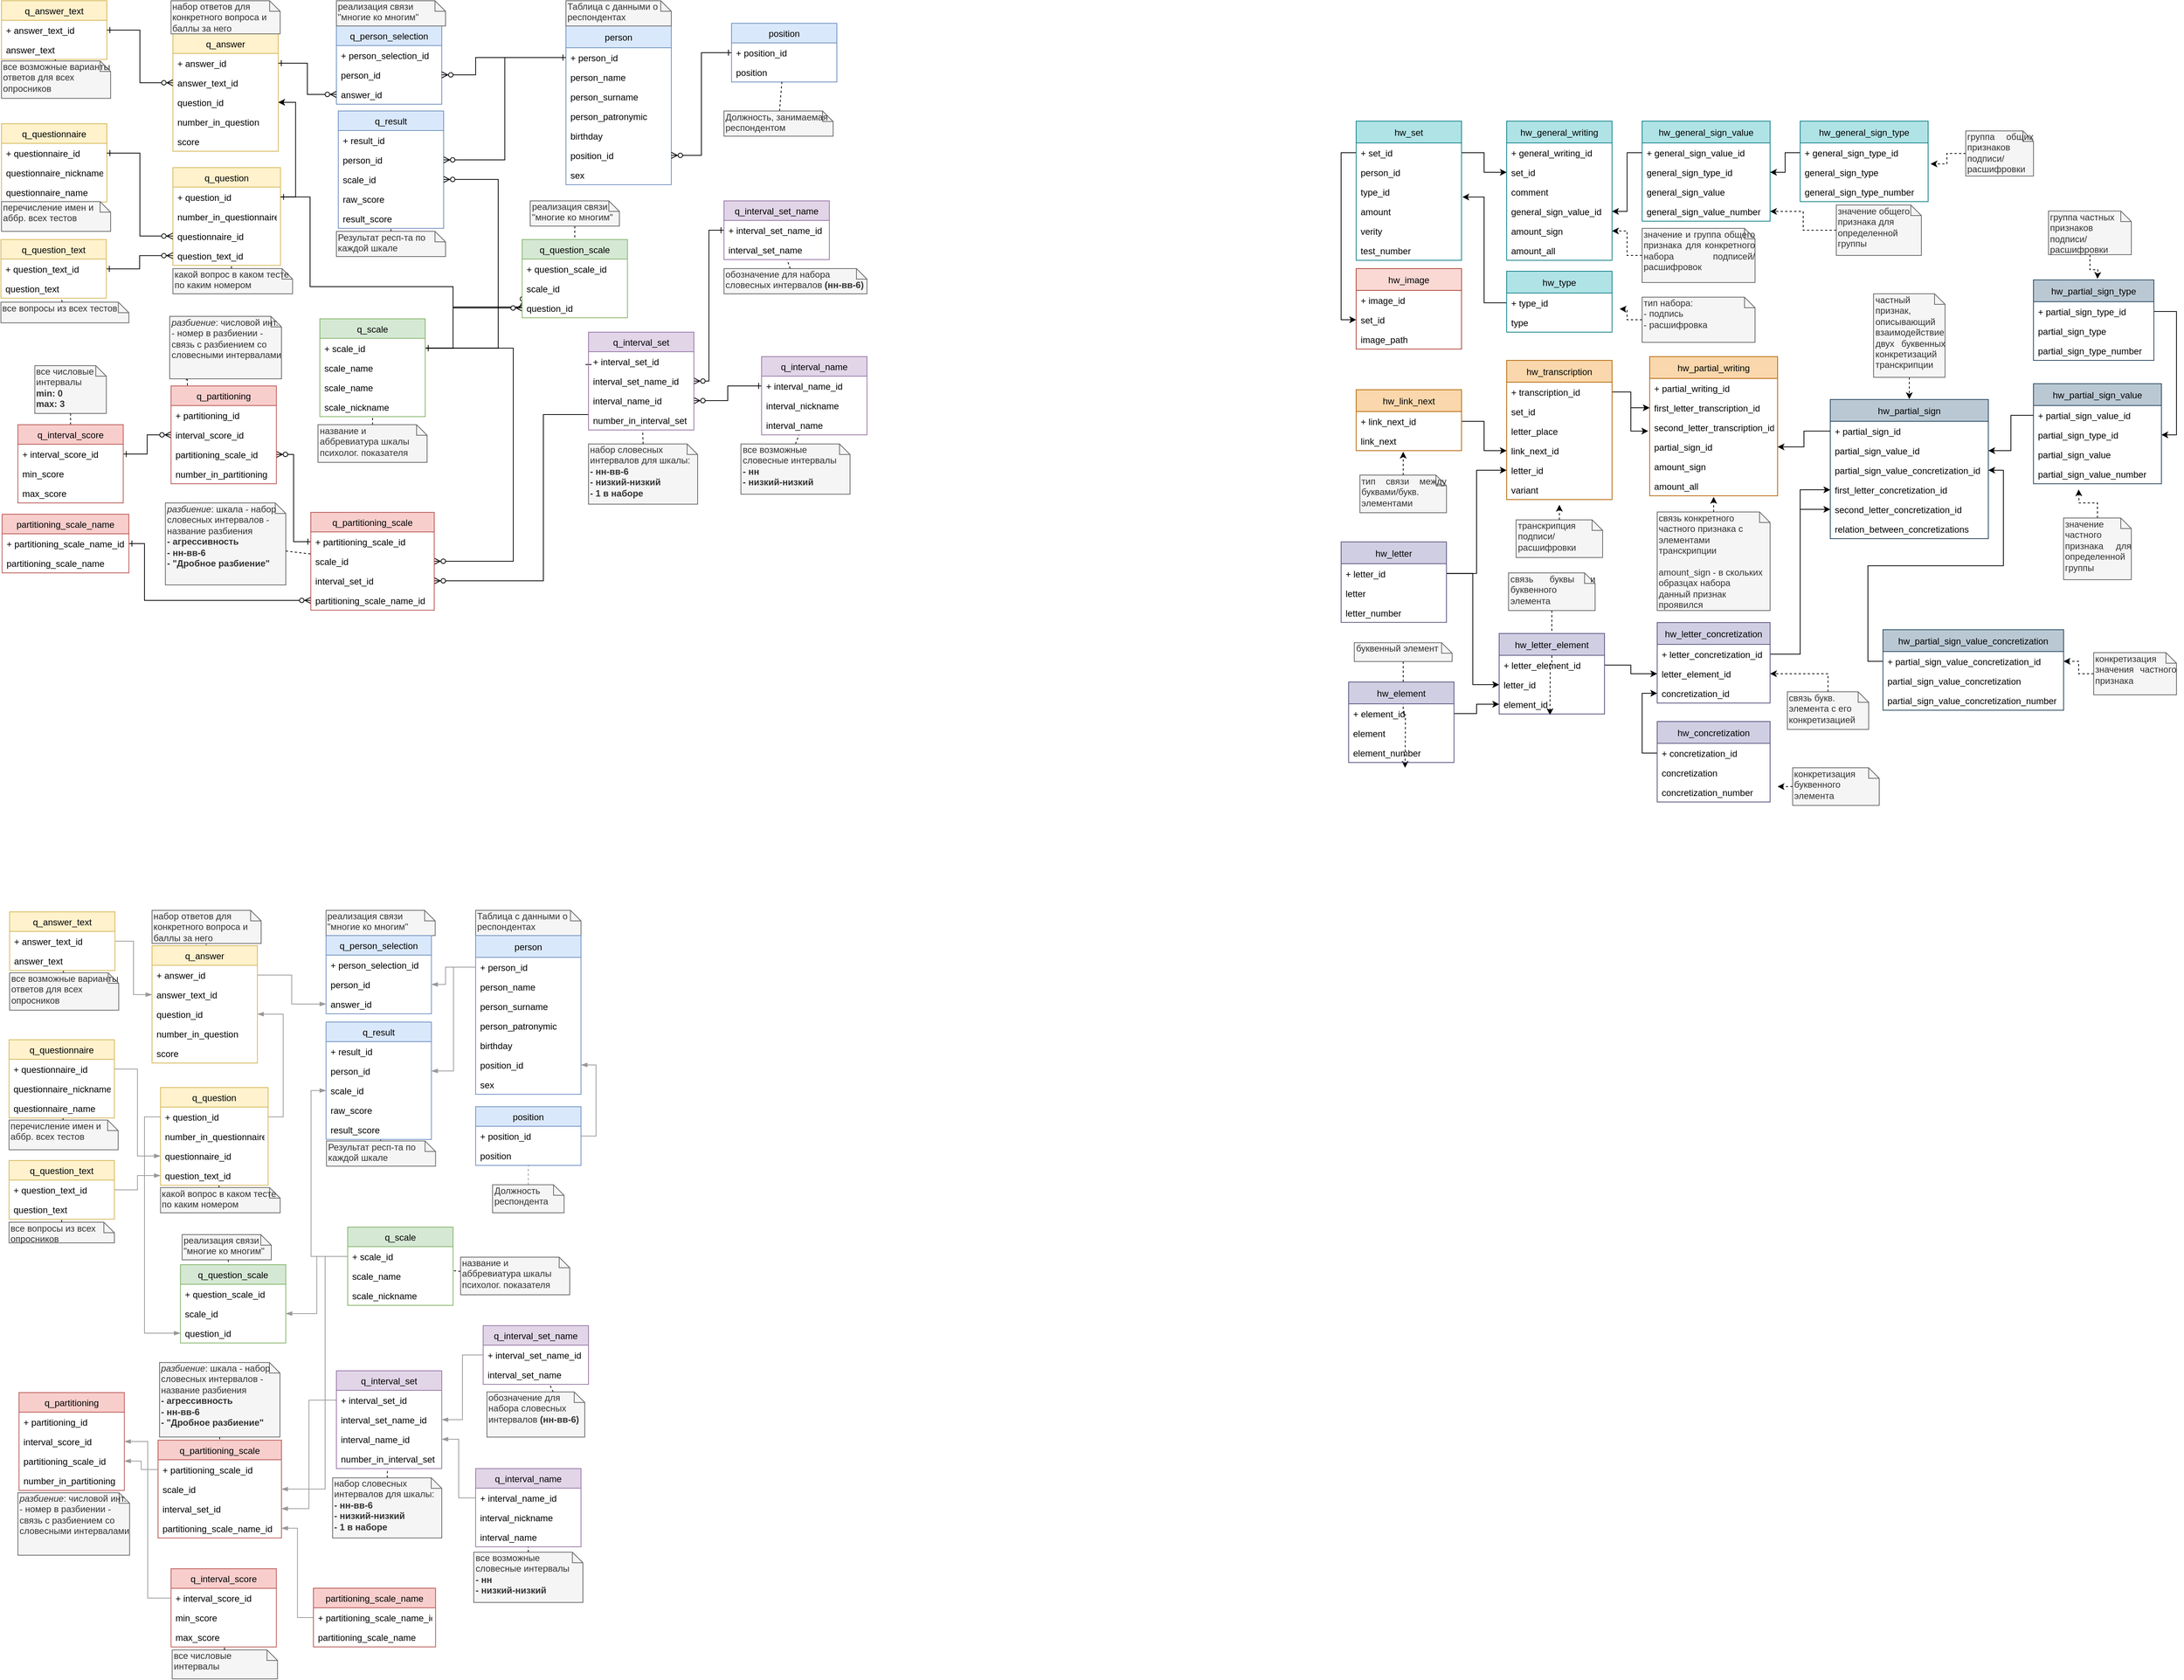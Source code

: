 <mxfile version="13.2.4" type="github">
  <diagram id="iFBTR7gXfTiIHQD0XVNO" name="Page-1">
    <mxGraphModel dx="1351" dy="727" grid="1" gridSize="10" guides="1" tooltips="1" connect="1" arrows="1" fold="1" page="1" pageScale="1" pageWidth="827" pageHeight="1169" math="0" shadow="0">
      <root>
        <mxCell id="0" />
        <mxCell id="1" parent="0" />
        <mxCell id="Z5buh7EiLKM07HB39s60-19" style="edgeStyle=orthogonalEdgeStyle;rounded=0;orthogonalLoop=1;jettySize=auto;html=1;entryX=0;entryY=0.5;entryDx=0;entryDy=0;" parent="1" source="Z5buh7EiLKM07HB39s60-4" target="Z5buh7EiLKM07HB39s60-14" edge="1">
          <mxGeometry relative="1" as="geometry" />
        </mxCell>
        <mxCell id="Z5buh7EiLKM07HB39s60-24" style="edgeStyle=orthogonalEdgeStyle;rounded=0;orthogonalLoop=1;jettySize=auto;html=1;entryX=1.008;entryY=0.765;entryDx=0;entryDy=0;entryPerimeter=0;" parent="1" source="Z5buh7EiLKM07HB39s60-21" target="Z5buh7EiLKM07HB39s60-6" edge="1">
          <mxGeometry relative="1" as="geometry" />
        </mxCell>
        <mxCell id="Z5buh7EiLKM07HB39s60-32" style="edgeStyle=orthogonalEdgeStyle;rounded=0;orthogonalLoop=1;jettySize=auto;html=1;entryX=0;entryY=0.5;entryDx=0;entryDy=0;" parent="1" source="Z5buh7EiLKM07HB39s60-4" target="Z5buh7EiLKM07HB39s60-27" edge="1">
          <mxGeometry relative="1" as="geometry" />
        </mxCell>
        <mxCell id="Z5buh7EiLKM07HB39s60-40" style="edgeStyle=orthogonalEdgeStyle;rounded=0;orthogonalLoop=1;jettySize=auto;html=1;entryX=1;entryY=0.5;entryDx=0;entryDy=0;" parent="1" source="Z5buh7EiLKM07HB39s60-34" target="Z5buh7EiLKM07HB39s60-29" edge="1">
          <mxGeometry relative="1" as="geometry" />
        </mxCell>
        <mxCell id="Z5buh7EiLKM07HB39s60-46" style="edgeStyle=orthogonalEdgeStyle;rounded=0;orthogonalLoop=1;jettySize=auto;html=1;entryX=1;entryY=0.5;entryDx=0;entryDy=0;" parent="1" source="Z5buh7EiLKM07HB39s60-42" target="Z5buh7EiLKM07HB39s60-35" edge="1">
          <mxGeometry relative="1" as="geometry" />
        </mxCell>
        <mxCell id="Z5buh7EiLKM07HB39s60-58" style="edgeStyle=orthogonalEdgeStyle;rounded=0;orthogonalLoop=1;jettySize=auto;html=1;entryX=0;entryY=0.5;entryDx=0;entryDy=0;" parent="1" source="Z5buh7EiLKM07HB39s60-55" target="Z5buh7EiLKM07HB39s60-51" edge="1">
          <mxGeometry relative="1" as="geometry" />
        </mxCell>
        <mxCell id="Z5buh7EiLKM07HB39s60-70" style="edgeStyle=orthogonalEdgeStyle;rounded=0;orthogonalLoop=1;jettySize=auto;html=1;entryX=0;entryY=0.5;entryDx=0;entryDy=0;" parent="1" source="Z5buh7EiLKM07HB39s60-60" target="Z5buh7EiLKM07HB39s60-52" edge="1">
          <mxGeometry relative="1" as="geometry" />
        </mxCell>
        <mxCell id="Z5buh7EiLKM07HB39s60-71" style="edgeStyle=orthogonalEdgeStyle;rounded=0;orthogonalLoop=1;jettySize=auto;html=1;entryX=0;entryY=0.5;entryDx=0;entryDy=0;" parent="1" source="Z5buh7EiLKM07HB39s60-60" target="Z5buh7EiLKM07HB39s60-68" edge="1">
          <mxGeometry relative="1" as="geometry" />
        </mxCell>
        <mxCell id="Z5buh7EiLKM07HB39s60-76" style="edgeStyle=orthogonalEdgeStyle;rounded=0;orthogonalLoop=1;jettySize=auto;html=1;entryX=0;entryY=0.5;entryDx=0;entryDy=0;" parent="1" source="Z5buh7EiLKM07HB39s60-73" target="Z5buh7EiLKM07HB39s60-69" edge="1">
          <mxGeometry relative="1" as="geometry" />
        </mxCell>
        <mxCell id="Z5buh7EiLKM07HB39s60-81" style="edgeStyle=orthogonalEdgeStyle;rounded=0;orthogonalLoop=1;jettySize=auto;html=1;entryX=0;entryY=0.5;entryDx=0;entryDy=0;" parent="1" source="Z5buh7EiLKM07HB39s60-67" target="Z5buh7EiLKM07HB39s60-79" edge="1">
          <mxGeometry relative="1" as="geometry" />
        </mxCell>
        <mxCell id="Z5buh7EiLKM07HB39s60-86" style="edgeStyle=orthogonalEdgeStyle;rounded=0;orthogonalLoop=1;jettySize=auto;html=1;entryX=0;entryY=0.5;entryDx=0;entryDy=0;" parent="1" source="Z5buh7EiLKM07HB39s60-83" target="Z5buh7EiLKM07HB39s60-80" edge="1">
          <mxGeometry relative="1" as="geometry" />
        </mxCell>
        <mxCell id="Z5buh7EiLKM07HB39s60-94" style="edgeStyle=orthogonalEdgeStyle;rounded=0;orthogonalLoop=1;jettySize=auto;html=1;entryX=0;entryY=0.5;entryDx=0;entryDy=0;" parent="1" source="Z5buh7EiLKM07HB39s60-48" target="Z5buh7EiLKM07HB39s60-89" edge="1">
          <mxGeometry relative="1" as="geometry" />
        </mxCell>
        <mxCell id="Z5buh7EiLKM07HB39s60-96" style="edgeStyle=orthogonalEdgeStyle;rounded=0;orthogonalLoop=1;jettySize=auto;html=1;entryX=-0.011;entryY=0.691;entryDx=0;entryDy=0;entryPerimeter=0;" parent="1" source="Z5buh7EiLKM07HB39s60-48" target="Z5buh7EiLKM07HB39s60-90" edge="1">
          <mxGeometry relative="1" as="geometry" />
        </mxCell>
        <mxCell id="Z5buh7EiLKM07HB39s60-104" style="edgeStyle=orthogonalEdgeStyle;rounded=0;orthogonalLoop=1;jettySize=auto;html=1;entryX=0;entryY=0.5;entryDx=0;entryDy=0;" parent="1" source="Z5buh7EiLKM07HB39s60-78" target="Z5buh7EiLKM07HB39s60-101" edge="1">
          <mxGeometry relative="1" as="geometry" />
        </mxCell>
        <mxCell id="Z5buh7EiLKM07HB39s60-105" style="edgeStyle=orthogonalEdgeStyle;rounded=0;orthogonalLoop=1;jettySize=auto;html=1;entryX=0;entryY=0.5;entryDx=0;entryDy=0;" parent="1" source="Z5buh7EiLKM07HB39s60-78" target="Z5buh7EiLKM07HB39s60-102" edge="1">
          <mxGeometry relative="1" as="geometry" />
        </mxCell>
        <mxCell id="Z5buh7EiLKM07HB39s60-113" style="edgeStyle=orthogonalEdgeStyle;rounded=0;orthogonalLoop=1;jettySize=auto;html=1;entryX=1;entryY=0.5;entryDx=0;entryDy=0;" parent="1" source="Z5buh7EiLKM07HB39s60-107" target="Z5buh7EiLKM07HB39s60-99" edge="1">
          <mxGeometry relative="1" as="geometry" />
        </mxCell>
        <mxCell id="Z5buh7EiLKM07HB39s60-119" style="edgeStyle=orthogonalEdgeStyle;rounded=0;orthogonalLoop=1;jettySize=auto;html=1;entryX=1;entryY=0.5;entryDx=0;entryDy=0;" parent="1" source="Z5buh7EiLKM07HB39s60-115" target="Z5buh7EiLKM07HB39s60-108" edge="1">
          <mxGeometry relative="1" as="geometry" />
        </mxCell>
        <mxCell id="Z5buh7EiLKM07HB39s60-125" style="edgeStyle=orthogonalEdgeStyle;rounded=0;orthogonalLoop=1;jettySize=auto;html=1;entryX=1;entryY=0.5;entryDx=0;entryDy=0;" parent="1" source="Z5buh7EiLKM07HB39s60-121" target="Z5buh7EiLKM07HB39s60-100" edge="1">
          <mxGeometry relative="1" as="geometry" />
        </mxCell>
        <mxCell id="Z5buh7EiLKM07HB39s60-126" style="edgeStyle=orthogonalEdgeStyle;rounded=0;orthogonalLoop=1;jettySize=auto;html=1;entryX=1;entryY=0.5;entryDx=0;entryDy=0;" parent="1" source="Z5buh7EiLKM07HB39s60-98" target="Z5buh7EiLKM07HB39s60-91" edge="1">
          <mxGeometry relative="1" as="geometry" />
        </mxCell>
        <mxCell id="Z5buh7EiLKM07HB39s60-129" style="edgeStyle=orthogonalEdgeStyle;rounded=0;orthogonalLoop=1;jettySize=auto;html=1;entryX=1;entryY=0.5;entryDx=0;entryDy=0;dashed=1;" parent="1" source="Z5buh7EiLKM07HB39s60-128" target="Z5buh7EiLKM07HB39s60-121" edge="1">
          <mxGeometry relative="1" as="geometry" />
        </mxCell>
        <mxCell id="z2BmbQ6l0MY7L84lB-eh-39" value="q_answer_text" style="swimlane;fontStyle=0;childLayout=stackLayout;horizontal=1;startSize=26;fillColor=#fff2cc;horizontalStack=0;resizeParent=1;resizeParentMax=0;resizeLast=0;collapsible=1;marginBottom=0;strokeColor=#d6b656;" parent="1" vertex="1">
          <mxGeometry x="10" y="10" width="140" height="78" as="geometry" />
        </mxCell>
        <mxCell id="z2BmbQ6l0MY7L84lB-eh-40" value="+ answer_text_id" style="text;strokeColor=none;fillColor=none;align=left;verticalAlign=top;spacingLeft=4;spacingRight=4;overflow=hidden;rotatable=0;points=[[0,0.5],[1,0.5]];portConstraint=eastwest;" parent="z2BmbQ6l0MY7L84lB-eh-39" vertex="1">
          <mxGeometry y="26" width="140" height="26" as="geometry" />
        </mxCell>
        <mxCell id="z2BmbQ6l0MY7L84lB-eh-41" value="answer_text" style="text;strokeColor=none;fillColor=none;align=left;verticalAlign=top;spacingLeft=4;spacingRight=4;overflow=hidden;rotatable=0;points=[[0,0.5],[1,0.5]];portConstraint=eastwest;" parent="z2BmbQ6l0MY7L84lB-eh-39" vertex="1">
          <mxGeometry y="52" width="140" height="26" as="geometry" />
        </mxCell>
        <mxCell id="z2BmbQ6l0MY7L84lB-eh-32" value="q_answer" style="swimlane;fontStyle=0;childLayout=stackLayout;horizontal=1;startSize=26;fillColor=#fff2cc;horizontalStack=0;resizeParent=1;resizeParentMax=0;resizeLast=0;collapsible=1;marginBottom=0;strokeColor=#d6b656;" parent="1" vertex="1">
          <mxGeometry x="237.75" y="54" width="140" height="156" as="geometry" />
        </mxCell>
        <mxCell id="z2BmbQ6l0MY7L84lB-eh-33" value="+ answer_id" style="text;strokeColor=none;fillColor=none;align=left;verticalAlign=top;spacingLeft=4;spacingRight=4;overflow=hidden;rotatable=0;points=[[0,0.5],[1,0.5]];portConstraint=eastwest;" parent="z2BmbQ6l0MY7L84lB-eh-32" vertex="1">
          <mxGeometry y="26" width="140" height="26" as="geometry" />
        </mxCell>
        <mxCell id="z2BmbQ6l0MY7L84lB-eh-37" value="answer_text_id" style="text;strokeColor=none;fillColor=none;align=left;verticalAlign=top;spacingLeft=4;spacingRight=4;overflow=hidden;rotatable=0;points=[[0,0.5],[1,0.5]];portConstraint=eastwest;" parent="z2BmbQ6l0MY7L84lB-eh-32" vertex="1">
          <mxGeometry y="52" width="140" height="26" as="geometry" />
        </mxCell>
        <mxCell id="z2BmbQ6l0MY7L84lB-eh-36" value="question_id" style="text;strokeColor=none;fillColor=none;align=left;verticalAlign=top;spacingLeft=4;spacingRight=4;overflow=hidden;rotatable=0;points=[[0,0.5],[1,0.5]];portConstraint=eastwest;" parent="z2BmbQ6l0MY7L84lB-eh-32" vertex="1">
          <mxGeometry y="78" width="140" height="26" as="geometry" />
        </mxCell>
        <mxCell id="z2BmbQ6l0MY7L84lB-eh-35" value="number_in_question" style="text;strokeColor=none;fillColor=none;align=left;verticalAlign=top;spacingLeft=4;spacingRight=4;overflow=hidden;rotatable=0;points=[[0,0.5],[1,0.5]];portConstraint=eastwest;" parent="z2BmbQ6l0MY7L84lB-eh-32" vertex="1">
          <mxGeometry y="104" width="140" height="26" as="geometry" />
        </mxCell>
        <mxCell id="z2BmbQ6l0MY7L84lB-eh-38" value="score" style="text;strokeColor=none;fillColor=none;align=left;verticalAlign=top;spacingLeft=4;spacingRight=4;overflow=hidden;rotatable=0;points=[[0,0.5],[1,0.5]];portConstraint=eastwest;" parent="z2BmbQ6l0MY7L84lB-eh-32" vertex="1">
          <mxGeometry y="130" width="140" height="26" as="geometry" />
        </mxCell>
        <mxCell id="z2BmbQ6l0MY7L84lB-eh-26" value="q_person_selection" style="swimlane;fontStyle=0;childLayout=stackLayout;horizontal=1;startSize=26;fillColor=#dae8fc;horizontalStack=0;resizeParent=1;resizeParentMax=0;resizeLast=0;collapsible=1;marginBottom=0;strokeColor=#6c8ebf;swimlaneFillColor=#FFFFFF;" parent="1" vertex="1">
          <mxGeometry x="455" y="43.5" width="140" height="104" as="geometry" />
        </mxCell>
        <mxCell id="z2BmbQ6l0MY7L84lB-eh-27" value="+ person_selection_id" style="text;strokeColor=none;fillColor=none;align=left;verticalAlign=top;spacingLeft=4;spacingRight=4;overflow=hidden;rotatable=0;points=[[0,0.5],[1,0.5]];portConstraint=eastwest;" parent="z2BmbQ6l0MY7L84lB-eh-26" vertex="1">
          <mxGeometry y="26" width="140" height="26" as="geometry" />
        </mxCell>
        <mxCell id="z2BmbQ6l0MY7L84lB-eh-28" value="person_id" style="text;strokeColor=none;fillColor=none;align=left;verticalAlign=top;spacingLeft=4;spacingRight=4;overflow=hidden;rotatable=0;points=[[0,0.5],[1,0.5]];portConstraint=eastwest;" parent="z2BmbQ6l0MY7L84lB-eh-26" vertex="1">
          <mxGeometry y="52" width="140" height="26" as="geometry" />
        </mxCell>
        <mxCell id="z2BmbQ6l0MY7L84lB-eh-29" value="answer_id" style="text;strokeColor=none;fillColor=none;align=left;verticalAlign=top;spacingLeft=4;spacingRight=4;overflow=hidden;rotatable=0;points=[[0,0.5],[1,0.5]];portConstraint=eastwest;" parent="z2BmbQ6l0MY7L84lB-eh-26" vertex="1">
          <mxGeometry y="78" width="140" height="26" as="geometry" />
        </mxCell>
        <mxCell id="yYKGKoS039EIgSRdd9-Q-67" value="position" style="swimlane;fontStyle=0;childLayout=stackLayout;horizontal=1;startSize=26;fillColor=#dae8fc;horizontalStack=0;resizeParent=1;resizeParentMax=0;resizeLast=0;collapsible=1;marginBottom=0;strokeColor=#6c8ebf;" parent="1" vertex="1">
          <mxGeometry x="980" y="40" width="140" height="78" as="geometry" />
        </mxCell>
        <mxCell id="yYKGKoS039EIgSRdd9-Q-68" value="+ position_id" style="text;strokeColor=none;fillColor=none;align=left;verticalAlign=top;spacingLeft=4;spacingRight=4;overflow=hidden;rotatable=0;points=[[0,0.5],[1,0.5]];portConstraint=eastwest;" parent="yYKGKoS039EIgSRdd9-Q-67" vertex="1">
          <mxGeometry y="26" width="140" height="26" as="geometry" />
        </mxCell>
        <mxCell id="yYKGKoS039EIgSRdd9-Q-69" value="position" style="text;strokeColor=none;fillColor=none;align=left;verticalAlign=top;spacingLeft=4;spacingRight=4;overflow=hidden;rotatable=0;points=[[0,0.5],[1,0.5]];portConstraint=eastwest;" parent="yYKGKoS039EIgSRdd9-Q-67" vertex="1">
          <mxGeometry y="52" width="140" height="26" as="geometry" />
        </mxCell>
        <mxCell id="z2BmbQ6l0MY7L84lB-eh-12" value="person" style="swimlane;fontStyle=0;childLayout=stackLayout;horizontal=1;startSize=29;fillColor=#dae8fc;horizontalStack=0;resizeParent=1;resizeParentMax=0;resizeLast=0;collapsible=1;marginBottom=0;strokeColor=#6c8ebf;" parent="1" vertex="1">
          <mxGeometry x="760" y="43.5" width="140" height="211" as="geometry" />
        </mxCell>
        <mxCell id="z2BmbQ6l0MY7L84lB-eh-13" value="+ person_id" style="text;strokeColor=none;fillColor=none;align=left;verticalAlign=top;spacingLeft=4;spacingRight=4;overflow=hidden;rotatable=0;points=[[0,0.5],[1,0.5]];portConstraint=eastwest;" parent="z2BmbQ6l0MY7L84lB-eh-12" vertex="1">
          <mxGeometry y="29" width="140" height="26" as="geometry" />
        </mxCell>
        <mxCell id="z2BmbQ6l0MY7L84lB-eh-14" value="person_name" style="text;strokeColor=none;fillColor=none;align=left;verticalAlign=top;spacingLeft=4;spacingRight=4;overflow=hidden;rotatable=0;points=[[0,0.5],[1,0.5]];portConstraint=eastwest;" parent="z2BmbQ6l0MY7L84lB-eh-12" vertex="1">
          <mxGeometry y="55" width="140" height="26" as="geometry" />
        </mxCell>
        <mxCell id="z2BmbQ6l0MY7L84lB-eh-15" value="person_surname" style="text;strokeColor=none;fillColor=none;align=left;verticalAlign=top;spacingLeft=4;spacingRight=4;overflow=hidden;rotatable=0;points=[[0,0.5],[1,0.5]];portConstraint=eastwest;" parent="z2BmbQ6l0MY7L84lB-eh-12" vertex="1">
          <mxGeometry y="81" width="140" height="26" as="geometry" />
        </mxCell>
        <mxCell id="z2BmbQ6l0MY7L84lB-eh-16" value="person_patronymic" style="text;strokeColor=none;fillColor=none;align=left;verticalAlign=top;spacingLeft=4;spacingRight=4;overflow=hidden;rotatable=0;points=[[0,0.5],[1,0.5]];portConstraint=eastwest;" parent="z2BmbQ6l0MY7L84lB-eh-12" vertex="1">
          <mxGeometry y="107" width="140" height="26" as="geometry" />
        </mxCell>
        <mxCell id="z2BmbQ6l0MY7L84lB-eh-17" value="birthday" style="text;strokeColor=none;fillColor=none;align=left;verticalAlign=top;spacingLeft=4;spacingRight=4;overflow=hidden;rotatable=0;points=[[0,0.5],[1,0.5]];portConstraint=eastwest;" parent="z2BmbQ6l0MY7L84lB-eh-12" vertex="1">
          <mxGeometry y="133" width="140" height="26" as="geometry" />
        </mxCell>
        <mxCell id="z2BmbQ6l0MY7L84lB-eh-18" value="position_id" style="text;strokeColor=none;fillColor=none;align=left;verticalAlign=top;spacingLeft=4;spacingRight=4;overflow=hidden;rotatable=0;points=[[0,0.5],[1,0.5]];portConstraint=eastwest;" parent="z2BmbQ6l0MY7L84lB-eh-12" vertex="1">
          <mxGeometry y="159" width="140" height="26" as="geometry" />
        </mxCell>
        <mxCell id="yYKGKoS039EIgSRdd9-Q-1" value="sex" style="text;strokeColor=none;fillColor=none;align=left;verticalAlign=top;spacingLeft=4;spacingRight=4;overflow=hidden;rotatable=0;points=[[0,0.5],[1,0.5]];portConstraint=eastwest;" parent="z2BmbQ6l0MY7L84lB-eh-12" vertex="1">
          <mxGeometry y="185" width="140" height="26" as="geometry" />
        </mxCell>
        <mxCell id="Z5buh7EiLKM07HB39s60-128" value="&lt;div style=&quot;text-align: justify&quot;&gt;конкретизация значения частного признака&lt;/div&gt;" style="shape=note;whiteSpace=wrap;html=1;size=14;verticalAlign=top;align=left;spacingTop=-6;fillColor=#f5f5f5;strokeColor=#666666;fontColor=#333333;" parent="1" vertex="1">
          <mxGeometry x="2790" y="876.5" width="110" height="56" as="geometry" />
        </mxCell>
        <mxCell id="Z5buh7EiLKM07HB39s60-131" style="edgeStyle=orthogonalEdgeStyle;rounded=0;orthogonalLoop=1;jettySize=auto;html=1;dashed=1;" parent="1" source="Z5buh7EiLKM07HB39s60-130" edge="1">
          <mxGeometry relative="1" as="geometry">
            <mxPoint x="2770" y="659.5" as="targetPoint" />
          </mxGeometry>
        </mxCell>
        <mxCell id="Z5buh7EiLKM07HB39s60-130" value="&lt;div style=&quot;text-align: justify&quot;&gt;значение частного признака для определенной группы&lt;/div&gt;" style="shape=note;whiteSpace=wrap;html=1;size=14;verticalAlign=top;align=left;spacingTop=-6;fillColor=#f5f5f5;strokeColor=#666666;fontColor=#333333;" parent="1" vertex="1">
          <mxGeometry x="2750" y="697.5" width="90" height="82" as="geometry" />
        </mxCell>
        <mxCell id="Z5buh7EiLKM07HB39s60-133" style="edgeStyle=orthogonalEdgeStyle;rounded=0;orthogonalLoop=1;jettySize=auto;html=1;dashed=1;" parent="1" source="Z5buh7EiLKM07HB39s60-132" edge="1">
          <mxGeometry relative="1" as="geometry">
            <mxPoint x="2795" y="379.5" as="targetPoint" />
          </mxGeometry>
        </mxCell>
        <mxCell id="Z5buh7EiLKM07HB39s60-132" value="&lt;div&gt;группа частных признаков подписи/расшифровки&lt;/div&gt;" style="shape=note;whiteSpace=wrap;html=1;size=14;verticalAlign=top;align=left;spacingTop=-6;fillColor=#f5f5f5;strokeColor=#666666;fontColor=#333333;" parent="1" vertex="1">
          <mxGeometry x="2730" y="289.5" width="110" height="58" as="geometry" />
        </mxCell>
        <mxCell id="Z5buh7EiLKM07HB39s60-135" style="edgeStyle=orthogonalEdgeStyle;rounded=0;orthogonalLoop=1;jettySize=auto;html=1;dashed=1;" parent="1" source="Z5buh7EiLKM07HB39s60-134" edge="1">
          <mxGeometry relative="1" as="geometry">
            <mxPoint x="2545" y="539.5" as="targetPoint" />
          </mxGeometry>
        </mxCell>
        <mxCell id="Z5buh7EiLKM07HB39s60-134" value="&lt;div style=&quot;text-align: justify&quot;&gt;частный признак, описывающий взаимодействие двух буквенных конкретизаций транскрипции&lt;/div&gt;" style="shape=note;whiteSpace=wrap;html=1;size=14;verticalAlign=top;align=left;spacingTop=-6;fillColor=#f5f5f5;strokeColor=#666666;fontColor=#333333;" parent="1" vertex="1">
          <mxGeometry x="2497.5" y="399.5" width="95" height="111" as="geometry" />
        </mxCell>
        <mxCell id="Z5buh7EiLKM07HB39s60-145" style="edgeStyle=orthogonalEdgeStyle;rounded=0;orthogonalLoop=1;jettySize=auto;html=1;entryX=1.019;entryY=0.071;entryDx=0;entryDy=0;entryPerimeter=0;dashed=1;" parent="1" source="Z5buh7EiLKM07HB39s60-136" target="Z5buh7EiLKM07HB39s60-43" edge="1">
          <mxGeometry relative="1" as="geometry" />
        </mxCell>
        <mxCell id="Z5buh7EiLKM07HB39s60-136" value="&lt;div style=&quot;text-align: justify&quot;&gt;группа общих признаков подписи/расшифровки&lt;/div&gt;" style="shape=note;whiteSpace=wrap;html=1;size=14;verticalAlign=top;align=left;spacingTop=-6;fillColor=#f5f5f5;strokeColor=#666666;fontColor=#333333;" parent="1" vertex="1">
          <mxGeometry x="2620" y="183" width="90" height="60" as="geometry" />
        </mxCell>
        <mxCell id="Z5buh7EiLKM07HB39s60-140" style="edgeStyle=orthogonalEdgeStyle;rounded=0;orthogonalLoop=1;jettySize=auto;html=1;dashed=1;entryX=1;entryY=0.5;entryDx=0;entryDy=0;" parent="1" source="Z5buh7EiLKM07HB39s60-138" target="Z5buh7EiLKM07HB39s60-37" edge="1">
          <mxGeometry relative="1" as="geometry">
            <mxPoint x="2320" y="299.5" as="targetPoint" />
          </mxGeometry>
        </mxCell>
        <mxCell id="Z5buh7EiLKM07HB39s60-138" value="&lt;div&gt;значение общего признака для определенной группы&lt;/div&gt;" style="shape=note;whiteSpace=wrap;html=1;size=14;verticalAlign=top;align=left;spacingTop=-6;fillColor=#f5f5f5;strokeColor=#666666;fontColor=#333333;" parent="1" vertex="1">
          <mxGeometry x="2448" y="281.5" width="113" height="67" as="geometry" />
        </mxCell>
        <mxCell id="Z5buh7EiLKM07HB39s60-142" style="edgeStyle=orthogonalEdgeStyle;rounded=0;orthogonalLoop=1;jettySize=auto;html=1;entryX=1;entryY=0.5;entryDx=0;entryDy=0;dashed=1;" parent="1" source="Z5buh7EiLKM07HB39s60-141" target="Z5buh7EiLKM07HB39s60-30" edge="1">
          <mxGeometry relative="1" as="geometry" />
        </mxCell>
        <mxCell id="Z5buh7EiLKM07HB39s60-141" value="&lt;div style=&quot;text-align: justify&quot;&gt;значение и группа общего признака для конкретного набора подписей/расшифровок&lt;/div&gt;" style="shape=note;whiteSpace=wrap;html=1;size=14;verticalAlign=top;align=left;spacingTop=-6;fillColor=#f5f5f5;strokeColor=#666666;fontColor=#333333;" parent="1" vertex="1">
          <mxGeometry x="2190" y="312.5" width="150" height="72" as="geometry" />
        </mxCell>
        <mxCell id="Z5buh7EiLKM07HB39s60-144" style="edgeStyle=orthogonalEdgeStyle;rounded=0;orthogonalLoop=1;jettySize=auto;html=1;dashed=1;" parent="1" source="Z5buh7EiLKM07HB39s60-143" edge="1">
          <mxGeometry relative="1" as="geometry">
            <mxPoint x="2160" y="419.5" as="targetPoint" />
          </mxGeometry>
        </mxCell>
        <mxCell id="Z5buh7EiLKM07HB39s60-143" value="&lt;div style=&quot;text-align: justify&quot;&gt;тип набора:&lt;/div&gt;&lt;div style=&quot;text-align: justify&quot;&gt;- подпись&lt;/div&gt;&lt;div style=&quot;text-align: justify&quot;&gt;- расшифровка&lt;/div&gt;" style="shape=note;whiteSpace=wrap;html=1;size=14;verticalAlign=top;align=left;spacingTop=-6;fillColor=#f5f5f5;strokeColor=#666666;fontColor=#333333;" parent="1" vertex="1">
          <mxGeometry x="2190" y="404" width="150" height="60" as="geometry" />
        </mxCell>
        <mxCell id="Z5buh7EiLKM07HB39s60-147" style="edgeStyle=orthogonalEdgeStyle;rounded=0;orthogonalLoop=1;jettySize=auto;html=1;dashed=1;" parent="1" source="Z5buh7EiLKM07HB39s60-146" edge="1">
          <mxGeometry relative="1" as="geometry">
            <mxPoint x="2080" y="679.5" as="targetPoint" />
          </mxGeometry>
        </mxCell>
        <mxCell id="Z5buh7EiLKM07HB39s60-146" value="&lt;div style=&quot;text-align: justify&quot;&gt;транскрипция подписи/расшифровки&lt;/div&gt;" style="shape=note;whiteSpace=wrap;html=1;size=14;verticalAlign=top;align=left;spacingTop=-6;fillColor=#f5f5f5;strokeColor=#666666;fontColor=#333333;" parent="1" vertex="1">
          <mxGeometry x="2022.5" y="700" width="115" height="50" as="geometry" />
        </mxCell>
        <mxCell id="Z5buh7EiLKM07HB39s60-149" style="edgeStyle=orthogonalEdgeStyle;rounded=0;orthogonalLoop=1;jettySize=auto;html=1;dashed=1;" parent="1" source="Z5buh7EiLKM07HB39s60-148" edge="1">
          <mxGeometry relative="1" as="geometry">
            <mxPoint x="1872.5" y="609.5" as="targetPoint" />
          </mxGeometry>
        </mxCell>
        <mxCell id="Z5buh7EiLKM07HB39s60-148" value="&lt;div style=&quot;text-align: justify&quot;&gt;тип связи между буквами/букв. элементами&lt;/div&gt;" style="shape=note;whiteSpace=wrap;html=1;size=14;verticalAlign=top;align=left;spacingTop=-6;fillColor=#f5f5f5;strokeColor=#666666;fontColor=#333333;" parent="1" vertex="1">
          <mxGeometry x="1815" y="640.5" width="115" height="50" as="geometry" />
        </mxCell>
        <mxCell id="Z5buh7EiLKM07HB39s60-153" style="edgeStyle=orthogonalEdgeStyle;rounded=0;orthogonalLoop=1;jettySize=auto;html=1;dashed=1;" parent="1" source="Z5buh7EiLKM07HB39s60-150" edge="1">
          <mxGeometry relative="1" as="geometry">
            <mxPoint x="2285" y="669.5" as="targetPoint" />
          </mxGeometry>
        </mxCell>
        <mxCell id="Z5buh7EiLKM07HB39s60-150" value="&lt;div&gt;связь конкретного частного признака с элементами транскрипции&lt;/div&gt;&lt;div&gt;&lt;br&gt;&lt;/div&gt;&lt;div&gt;amount_sign - в скольких образцах набора данный&lt;span&gt;&amp;nbsp;признак проявился&lt;/span&gt;&lt;/div&gt;" style="shape=note;whiteSpace=wrap;html=1;size=14;verticalAlign=top;align=left;spacingTop=-6;fillColor=#f5f5f5;strokeColor=#666666;fontColor=#333333;" parent="1" vertex="1">
          <mxGeometry x="2210" y="689.5" width="150" height="131" as="geometry" />
        </mxCell>
        <mxCell id="Z5buh7EiLKM07HB39s60-155" style="edgeStyle=orthogonalEdgeStyle;rounded=0;orthogonalLoop=1;jettySize=auto;html=1;dashed=1;" parent="1" source="Z5buh7EiLKM07HB39s60-154" edge="1">
          <mxGeometry relative="1" as="geometry">
            <mxPoint x="2067.5" y="959.5" as="targetPoint" />
          </mxGeometry>
        </mxCell>
        <mxCell id="Z5buh7EiLKM07HB39s60-154" value="&lt;div style=&quot;text-align: justify&quot;&gt;связь буквы и буквенного элемента&lt;/div&gt;" style="shape=note;whiteSpace=wrap;html=1;size=14;verticalAlign=top;align=left;spacingTop=-6;fillColor=#f5f5f5;strokeColor=#666666;fontColor=#333333;" parent="1" vertex="1">
          <mxGeometry x="2012.5" y="770.5" width="115" height="50" as="geometry" />
        </mxCell>
        <mxCell id="Z5buh7EiLKM07HB39s60-159" style="edgeStyle=orthogonalEdgeStyle;rounded=0;orthogonalLoop=1;jettySize=auto;html=1;dashed=1;" parent="1" source="Z5buh7EiLKM07HB39s60-156" edge="1">
          <mxGeometry relative="1" as="geometry">
            <mxPoint x="1875" y="1029.5" as="targetPoint" />
          </mxGeometry>
        </mxCell>
        <mxCell id="Z5buh7EiLKM07HB39s60-156" value="&lt;div style=&quot;text-align: justify&quot;&gt;буквенный элемент&lt;/div&gt;" style="shape=note;whiteSpace=wrap;html=1;size=14;verticalAlign=top;align=left;spacingTop=-6;fillColor=#f5f5f5;strokeColor=#666666;fontColor=#333333;" parent="1" vertex="1">
          <mxGeometry x="1807.5" y="863.25" width="130" height="25" as="geometry" />
        </mxCell>
        <mxCell id="Z5buh7EiLKM07HB39s60-161" style="edgeStyle=orthogonalEdgeStyle;rounded=0;orthogonalLoop=1;jettySize=auto;html=1;dashed=1;" parent="1" source="Z5buh7EiLKM07HB39s60-160" edge="1">
          <mxGeometry relative="1" as="geometry">
            <mxPoint x="2370" y="1054.5" as="targetPoint" />
          </mxGeometry>
        </mxCell>
        <mxCell id="z2BmbQ6l0MY7L84lB-eh-8" value="q_questionnaire" style="swimlane;fontStyle=0;childLayout=stackLayout;horizontal=1;startSize=26;fillColor=#fff2cc;horizontalStack=0;resizeParent=1;resizeParentMax=0;resizeLast=0;collapsible=1;marginBottom=0;strokeColor=#d6b656;" parent="1" vertex="1">
          <mxGeometry x="10" y="173.5" width="140" height="104" as="geometry" />
        </mxCell>
        <mxCell id="z2BmbQ6l0MY7L84lB-eh-9" value="+ questionnaire_id" style="text;strokeColor=none;fillColor=none;align=left;verticalAlign=top;spacingLeft=4;spacingRight=4;overflow=hidden;rotatable=0;points=[[0,0.5],[1,0.5]];portConstraint=eastwest;" parent="z2BmbQ6l0MY7L84lB-eh-8" vertex="1">
          <mxGeometry y="26" width="140" height="26" as="geometry" />
        </mxCell>
        <mxCell id="z2BmbQ6l0MY7L84lB-eh-10" value="questionnaire_nickname" style="text;strokeColor=none;fillColor=none;align=left;verticalAlign=top;spacingLeft=4;spacingRight=4;overflow=hidden;rotatable=0;points=[[0,0.5],[1,0.5]];portConstraint=eastwest;" parent="z2BmbQ6l0MY7L84lB-eh-8" vertex="1">
          <mxGeometry y="52" width="140" height="26" as="geometry" />
        </mxCell>
        <mxCell id="z2BmbQ6l0MY7L84lB-eh-11" value="questionnaire_name" style="text;strokeColor=none;fillColor=none;align=left;verticalAlign=top;spacingLeft=4;spacingRight=4;overflow=hidden;rotatable=0;points=[[0,0.5],[1,0.5]];portConstraint=eastwest;" parent="z2BmbQ6l0MY7L84lB-eh-8" vertex="1">
          <mxGeometry y="78" width="140" height="26" as="geometry" />
        </mxCell>
        <mxCell id="z2BmbQ6l0MY7L84lB-eh-4" value="q_question" style="swimlane;fontStyle=0;childLayout=stackLayout;horizontal=1;startSize=26;fillColor=#fff2cc;horizontalStack=0;resizeParent=1;resizeParentMax=0;resizeLast=0;collapsible=1;marginBottom=0;strokeColor=#d6b656;" parent="1" vertex="1">
          <mxGeometry x="237.75" y="231.75" width="143" height="130" as="geometry" />
        </mxCell>
        <mxCell id="z2BmbQ6l0MY7L84lB-eh-5" value="+ question_id" style="text;strokeColor=none;fillColor=none;align=left;verticalAlign=top;spacingLeft=4;spacingRight=4;overflow=hidden;rotatable=0;points=[[0,0.5],[1,0.5]];portConstraint=eastwest;" parent="z2BmbQ6l0MY7L84lB-eh-4" vertex="1">
          <mxGeometry y="26" width="143" height="26" as="geometry" />
        </mxCell>
        <mxCell id="z2BmbQ6l0MY7L84lB-eh-6" value="number_in_questionnaire" style="text;strokeColor=none;fillColor=none;align=left;verticalAlign=top;spacingLeft=4;spacingRight=4;overflow=hidden;rotatable=0;points=[[0,0.5],[1,0.5]];portConstraint=eastwest;" parent="z2BmbQ6l0MY7L84lB-eh-4" vertex="1">
          <mxGeometry y="52" width="143" height="26" as="geometry" />
        </mxCell>
        <mxCell id="z2BmbQ6l0MY7L84lB-eh-7" value="questionnaire_id" style="text;strokeColor=none;fillColor=none;align=left;verticalAlign=top;spacingLeft=4;spacingRight=4;overflow=hidden;rotatable=0;points=[[0,0.5],[1,0.5]];portConstraint=eastwest;" parent="z2BmbQ6l0MY7L84lB-eh-4" vertex="1">
          <mxGeometry y="78" width="143" height="26" as="geometry" />
        </mxCell>
        <mxCell id="z2BmbQ6l0MY7L84lB-eh-54" value="question_text_id" style="text;strokeColor=none;fillColor=none;align=left;verticalAlign=top;spacingLeft=4;spacingRight=4;overflow=hidden;rotatable=0;points=[[0,0.5],[1,0.5]];portConstraint=eastwest;" parent="z2BmbQ6l0MY7L84lB-eh-4" vertex="1">
          <mxGeometry y="104" width="143" height="26" as="geometry" />
        </mxCell>
        <mxCell id="z2BmbQ6l0MY7L84lB-eh-19" value="q_result" style="swimlane;fontStyle=0;childLayout=stackLayout;horizontal=1;startSize=26;fillColor=#dae8fc;horizontalStack=0;resizeParent=1;resizeParentMax=0;resizeLast=0;collapsible=1;marginBottom=0;strokeColor=#6c8ebf;" parent="1" vertex="1">
          <mxGeometry x="457.5" y="156.5" width="140" height="156" as="geometry" />
        </mxCell>
        <mxCell id="z2BmbQ6l0MY7L84lB-eh-20" value="+ result_id" style="text;strokeColor=none;fillColor=none;align=left;verticalAlign=top;spacingLeft=4;spacingRight=4;overflow=hidden;rotatable=0;points=[[0,0.5],[1,0.5]];portConstraint=eastwest;" parent="z2BmbQ6l0MY7L84lB-eh-19" vertex="1">
          <mxGeometry y="26" width="140" height="26" as="geometry" />
        </mxCell>
        <mxCell id="z2BmbQ6l0MY7L84lB-eh-21" value="person_id" style="text;strokeColor=none;fillColor=none;align=left;verticalAlign=top;spacingLeft=4;spacingRight=4;overflow=hidden;rotatable=0;points=[[0,0.5],[1,0.5]];portConstraint=eastwest;" parent="z2BmbQ6l0MY7L84lB-eh-19" vertex="1">
          <mxGeometry y="52" width="140" height="26" as="geometry" />
        </mxCell>
        <mxCell id="z2BmbQ6l0MY7L84lB-eh-22" value="scale_id" style="text;strokeColor=none;fillColor=none;align=left;verticalAlign=top;spacingLeft=4;spacingRight=4;overflow=hidden;rotatable=0;points=[[0,0.5],[1,0.5]];portConstraint=eastwest;" parent="z2BmbQ6l0MY7L84lB-eh-19" vertex="1">
          <mxGeometry y="78" width="140" height="26" as="geometry" />
        </mxCell>
        <mxCell id="z2BmbQ6l0MY7L84lB-eh-23" value="raw_score" style="text;strokeColor=none;fillColor=none;align=left;verticalAlign=top;spacingLeft=4;spacingRight=4;overflow=hidden;rotatable=0;points=[[0,0.5],[1,0.5]];portConstraint=eastwest;" parent="z2BmbQ6l0MY7L84lB-eh-19" vertex="1">
          <mxGeometry y="104" width="140" height="26" as="geometry" />
        </mxCell>
        <mxCell id="z2BmbQ6l0MY7L84lB-eh-24" value="result_score" style="text;strokeColor=none;fillColor=none;align=left;verticalAlign=top;spacingLeft=4;spacingRight=4;overflow=hidden;rotatable=0;points=[[0,0.5],[1,0.5]];portConstraint=eastwest;" parent="z2BmbQ6l0MY7L84lB-eh-19" vertex="1">
          <mxGeometry y="130" width="140" height="26" as="geometry" />
        </mxCell>
        <mxCell id="Z5buh7EiLKM07HB39s60-160" value="&lt;div style=&quot;text-align: justify&quot;&gt;конкретизация буквенного элемента&lt;/div&gt;" style="shape=note;whiteSpace=wrap;html=1;size=14;verticalAlign=top;align=left;spacingTop=-6;fillColor=#f5f5f5;strokeColor=#666666;fontColor=#333333;" parent="1" vertex="1">
          <mxGeometry x="2390" y="1029.5" width="115" height="50" as="geometry" />
        </mxCell>
        <mxCell id="Z5buh7EiLKM07HB39s60-163" style="edgeStyle=orthogonalEdgeStyle;rounded=0;orthogonalLoop=1;jettySize=auto;html=1;entryX=1;entryY=0.5;entryDx=0;entryDy=0;dashed=1;" parent="1" source="Z5buh7EiLKM07HB39s60-162" target="Z5buh7EiLKM07HB39s60-79" edge="1">
          <mxGeometry relative="1" as="geometry" />
        </mxCell>
        <mxCell id="Z5buh7EiLKM07HB39s60-162" value="&lt;div&gt;связь букв. элемента с его конкретизацией&lt;/div&gt;" style="shape=note;whiteSpace=wrap;html=1;size=14;verticalAlign=top;align=left;spacingTop=-6;fillColor=#f5f5f5;strokeColor=#666666;fontColor=#333333;" parent="1" vertex="1">
          <mxGeometry x="2383" y="928.5" width="108" height="50" as="geometry" />
        </mxCell>
        <mxCell id="_WPMcELmz1p9DhctICJd-34" style="edgeStyle=orthogonalEdgeStyle;rounded=0;orthogonalLoop=1;jettySize=auto;html=1;startArrow=ERzeroToMany;startFill=1;endArrow=ERone;endFill=0;strokeWidth=1;entryX=1;entryY=0.5;entryDx=0;entryDy=0;exitX=0;exitY=0.5;exitDx=0;exitDy=0;" parent="1" source="yYKGKoS039EIgSRdd9-Q-17" target="yYKGKoS039EIgSRdd9-Q-20" edge="1">
          <mxGeometry relative="1" as="geometry">
            <mxPoint x="640" y="417" as="sourcePoint" />
            <mxPoint x="630" y="390" as="targetPoint" />
            <Array as="points">
              <mxPoint x="610" y="417" />
              <mxPoint x="610" y="472" />
            </Array>
          </mxGeometry>
        </mxCell>
        <mxCell id="_WPMcELmz1p9DhctICJd-41" style="edgeStyle=orthogonalEdgeStyle;rounded=0;orthogonalLoop=1;jettySize=auto;html=1;startArrow=ERzeroToMany;startFill=1;endArrow=ERone;endFill=0;strokeWidth=1;" parent="1" source="z2BmbQ6l0MY7L84lB-eh-7" target="z2BmbQ6l0MY7L84lB-eh-9" edge="1">
          <mxGeometry relative="1" as="geometry" />
        </mxCell>
        <mxCell id="_WPMcELmz1p9DhctICJd-43" style="edgeStyle=orthogonalEdgeStyle;rounded=0;orthogonalLoop=1;jettySize=auto;html=1;startArrow=ERzeroToMany;startFill=1;endArrow=ERone;endFill=0;strokeWidth=1;" parent="1" source="yYKGKoS039EIgSRdd9-Q-51" target="yYKGKoS039EIgSRdd9-Q-24" edge="1">
          <mxGeometry relative="1" as="geometry" />
        </mxCell>
        <mxCell id="_WPMcELmz1p9DhctICJd-44" style="edgeStyle=orthogonalEdgeStyle;rounded=0;orthogonalLoop=1;jettySize=auto;html=1;startArrow=ERzeroToMany;startFill=1;endArrow=ERone;endFill=0;strokeWidth=1;" parent="1" source="yYKGKoS039EIgSRdd9-Q-49" target="yYKGKoS039EIgSRdd9-Q-53" edge="1">
          <mxGeometry relative="1" as="geometry" />
        </mxCell>
        <mxCell id="_WPMcELmz1p9DhctICJd-48" style="edgeStyle=orthogonalEdgeStyle;rounded=0;orthogonalLoop=1;jettySize=auto;html=1;startArrow=ERzeroToMany;startFill=1;endArrow=ERone;endFill=0;strokeWidth=1;" parent="1" source="yYKGKoS039EIgSRdd9-Q-33" target="yYKGKoS039EIgSRdd9-Q-38" edge="1">
          <mxGeometry relative="1" as="geometry" />
        </mxCell>
        <mxCell id="_WPMcELmz1p9DhctICJd-53" style="edgeStyle=orthogonalEdgeStyle;rounded=0;orthogonalLoop=1;jettySize=auto;html=1;startArrow=ERzeroToMany;startFill=1;endArrow=ERone;endFill=0;strokeWidth=1;" parent="1" source="z2BmbQ6l0MY7L84lB-eh-18" target="yYKGKoS039EIgSRdd9-Q-68" edge="1">
          <mxGeometry relative="1" as="geometry" />
        </mxCell>
        <mxCell id="_WPMcELmz1p9DhctICJd-54" style="edgeStyle=orthogonalEdgeStyle;rounded=0;orthogonalLoop=1;jettySize=auto;html=1;startArrow=ERzeroToMany;startFill=1;endArrow=ERone;endFill=0;strokeWidth=1;" parent="1" source="z2BmbQ6l0MY7L84lB-eh-21" target="z2BmbQ6l0MY7L84lB-eh-13" edge="1">
          <mxGeometry relative="1" as="geometry" />
        </mxCell>
        <mxCell id="_WPMcELmz1p9DhctICJd-64" style="edgeStyle=orthogonalEdgeStyle;rounded=0;orthogonalLoop=1;jettySize=auto;html=1;startArrow=ERone;startFill=0;endArrow=ERzeroToMany;endFill=1;strokeWidth=1;" parent="1" source="z2BmbQ6l0MY7L84lB-eh-40" target="z2BmbQ6l0MY7L84lB-eh-37" edge="1">
          <mxGeometry relative="1" as="geometry" />
        </mxCell>
        <mxCell id="_WPMcELmz1p9DhctICJd-65" style="edgeStyle=orthogonalEdgeStyle;rounded=0;orthogonalLoop=1;jettySize=auto;html=1;startArrow=ERone;startFill=0;endArrow=ERzeroToMany;endFill=1;strokeWidth=1;" parent="1" source="yYKGKoS039EIgSRdd9-Q-3" target="z2BmbQ6l0MY7L84lB-eh-54" edge="1">
          <mxGeometry relative="1" as="geometry" />
        </mxCell>
        <mxCell id="_WPMcELmz1p9DhctICJd-66" style="edgeStyle=orthogonalEdgeStyle;rounded=0;orthogonalLoop=1;jettySize=auto;html=1;startArrow=ERone;startFill=0;endArrow=ERzeroToMany;endFill=1;strokeWidth=1;exitX=1;exitY=0.5;exitDx=0;exitDy=0;entryX=0;entryY=0.5;entryDx=0;entryDy=0;" parent="1" source="z2BmbQ6l0MY7L84lB-eh-5" target="yYKGKoS039EIgSRdd9-Q-17" edge="1">
          <mxGeometry relative="1" as="geometry">
            <mxPoint x="420" y="271" as="sourcePoint" />
            <mxPoint x="480" y="510" as="targetPoint" />
            <Array as="points">
              <mxPoint x="420" y="271" />
              <mxPoint x="420" y="390" />
              <mxPoint x="610" y="390" />
              <mxPoint x="610" y="418" />
            </Array>
          </mxGeometry>
        </mxCell>
        <mxCell id="_WPMcELmz1p9DhctICJd-68" style="edgeStyle=orthogonalEdgeStyle;rounded=0;orthogonalLoop=1;jettySize=auto;html=1;startArrow=ERone;startFill=0;endArrow=ERzeroToMany;endFill=1;strokeWidth=1;entryX=1;entryY=0.5;entryDx=0;entryDy=0;exitX=0;exitY=0.5;exitDx=0;exitDy=0;" parent="1" source="z2BmbQ6l0MY7L84lB-eh-13" target="z2BmbQ6l0MY7L84lB-eh-28" edge="1">
          <mxGeometry relative="1" as="geometry">
            <mxPoint x="1213.5" y="520" as="targetPoint" />
            <Array as="points">
              <mxPoint x="640" y="86" />
              <mxPoint x="640" y="108" />
            </Array>
          </mxGeometry>
        </mxCell>
        <mxCell id="_WPMcELmz1p9DhctICJd-69" style="edgeStyle=orthogonalEdgeStyle;rounded=0;orthogonalLoop=1;jettySize=auto;html=1;startArrow=ERone;startFill=0;endArrow=ERzeroToMany;endFill=1;strokeWidth=1;" parent="1" source="z2BmbQ6l0MY7L84lB-eh-33" target="z2BmbQ6l0MY7L84lB-eh-29" edge="1">
          <mxGeometry relative="1" as="geometry" />
        </mxCell>
        <mxCell id="_WPMcELmz1p9DhctICJd-70" style="edgeStyle=orthogonalEdgeStyle;rounded=0;orthogonalLoop=1;jettySize=auto;html=1;startArrow=ERone;startFill=0;endArrow=ERzeroToMany;endFill=1;strokeWidth=1;" parent="1" source="yYKGKoS039EIgSRdd9-Q-43" target="yYKGKoS039EIgSRdd9-Q-34" edge="1">
          <mxGeometry relative="1" as="geometry" />
        </mxCell>
        <mxCell id="_WPMcELmz1p9DhctICJd-75" style="edgeStyle=orthogonalEdgeStyle;rounded=0;orthogonalLoop=1;jettySize=auto;html=1;startArrow=ERone;startFill=0;endArrow=ERzeroToMany;endFill=1;strokeWidth=1;exitX=0;exitY=0.5;exitDx=0;exitDy=0;" parent="1" source="yYKGKoS039EIgSRdd9-Q-32" target="yYKGKoS039EIgSRdd9-Q-27" edge="1">
          <mxGeometry relative="1" as="geometry">
            <mxPoint x="840" y="400" as="sourcePoint" />
            <Array as="points">
              <mxPoint x="790" y="560" />
              <mxPoint x="730" y="560" />
              <mxPoint x="730" y="781" />
            </Array>
          </mxGeometry>
        </mxCell>
        <mxCell id="Tlj5dS15-KHEqiqGb8mc-4" style="rounded=0;orthogonalLoop=1;jettySize=auto;html=1;dashed=1;endArrow=none;endFill=0;" parent="1" source="Tlj5dS15-KHEqiqGb8mc-3" target="z2BmbQ6l0MY7L84lB-eh-19" edge="1">
          <mxGeometry relative="1" as="geometry" />
        </mxCell>
        <mxCell id="Tlj5dS15-KHEqiqGb8mc-3" value="Результат респ-та по каждой шкале" style="shape=note;whiteSpace=wrap;html=1;size=14;verticalAlign=top;align=left;spacingTop=-6;fillColor=#f5f5f5;strokeColor=#666666;fontColor=#333333;" parent="1" vertex="1">
          <mxGeometry x="455" y="316.5" width="145" height="33.5" as="geometry" />
        </mxCell>
        <mxCell id="Tlj5dS15-KHEqiqGb8mc-6" style="edgeStyle=none;rounded=0;orthogonalLoop=1;jettySize=auto;html=1;dashed=1;endArrow=none;endFill=0;" parent="1" source="Tlj5dS15-KHEqiqGb8mc-5" target="yYKGKoS039EIgSRdd9-Q-67" edge="1">
          <mxGeometry relative="1" as="geometry" />
        </mxCell>
        <mxCell id="Tlj5dS15-KHEqiqGb8mc-5" value="Должность, занимаемая респондентом" style="shape=note;whiteSpace=wrap;html=1;size=14;verticalAlign=top;align=left;spacingTop=-6;fillColor=#f5f5f5;strokeColor=#666666;fontColor=#333333;" parent="1" vertex="1">
          <mxGeometry x="970" y="156.5" width="145" height="33.5" as="geometry" />
        </mxCell>
        <mxCell id="Tlj5dS15-KHEqiqGb8mc-8" style="edgeStyle=none;rounded=0;orthogonalLoop=1;jettySize=auto;html=1;dashed=1;endArrow=none;endFill=0;" parent="1" source="Tlj5dS15-KHEqiqGb8mc-7" target="z2BmbQ6l0MY7L84lB-eh-26" edge="1">
          <mxGeometry relative="1" as="geometry" />
        </mxCell>
        <mxCell id="Tlj5dS15-KHEqiqGb8mc-7" value="реализация связи &quot;многие ко многим&quot;" style="shape=note;whiteSpace=wrap;html=1;size=14;verticalAlign=top;align=left;spacingTop=-6;fillColor=#f5f5f5;strokeColor=#666666;fontColor=#333333;" parent="1" vertex="1">
          <mxGeometry x="455" y="10" width="145" height="33.5" as="geometry" />
        </mxCell>
        <mxCell id="Tlj5dS15-KHEqiqGb8mc-10" style="edgeStyle=none;rounded=0;orthogonalLoop=1;jettySize=auto;html=1;dashed=1;endArrow=none;endFill=0;fillColor=#f5f5f5;strokeColor=#666666;" parent="1" source="Tlj5dS15-KHEqiqGb8mc-9" target="z2BmbQ6l0MY7L84lB-eh-32" edge="1">
          <mxGeometry relative="1" as="geometry" />
        </mxCell>
        <mxCell id="Tlj5dS15-KHEqiqGb8mc-9" value="набор ответов для конкретного вопроса и баллы за него" style="shape=note;whiteSpace=wrap;html=1;size=14;verticalAlign=top;align=left;spacingTop=-6;fillColor=#f5f5f5;strokeColor=#666666;fontColor=#333333;" parent="1" vertex="1">
          <mxGeometry x="235.25" y="10" width="145" height="44" as="geometry" />
        </mxCell>
        <mxCell id="Tlj5dS15-KHEqiqGb8mc-12" style="edgeStyle=none;rounded=0;orthogonalLoop=1;jettySize=auto;html=1;dashed=1;endArrow=none;endFill=0;" parent="1" source="Tlj5dS15-KHEqiqGb8mc-11" target="z2BmbQ6l0MY7L84lB-eh-39" edge="1">
          <mxGeometry relative="1" as="geometry" />
        </mxCell>
        <mxCell id="Tlj5dS15-KHEqiqGb8mc-11" value="все возможные варианты ответов для всех опросников" style="shape=note;whiteSpace=wrap;html=1;size=14;verticalAlign=top;align=left;spacingTop=-6;fillColor=#f5f5f5;strokeColor=#666666;fontColor=#333333;" parent="1" vertex="1">
          <mxGeometry x="10" y="90" width="145" height="49.75" as="geometry" />
        </mxCell>
        <mxCell id="Tlj5dS15-KHEqiqGb8mc-14" style="edgeStyle=none;rounded=0;orthogonalLoop=1;jettySize=auto;html=1;dashed=1;endArrow=none;endFill=0;" parent="1" source="Tlj5dS15-KHEqiqGb8mc-13" target="z2BmbQ6l0MY7L84lB-eh-8" edge="1">
          <mxGeometry relative="1" as="geometry" />
        </mxCell>
        <mxCell id="Tlj5dS15-KHEqiqGb8mc-13" value="перечисление имен и аббр. всех тестов" style="shape=note;whiteSpace=wrap;html=1;size=14;verticalAlign=top;align=left;spacingTop=-6;fillColor=#f5f5f5;strokeColor=#666666;fontColor=#333333;" parent="1" vertex="1">
          <mxGeometry x="10" y="277" width="145" height="39.5" as="geometry" />
        </mxCell>
        <mxCell id="Tlj5dS15-KHEqiqGb8mc-16" style="edgeStyle=none;rounded=0;orthogonalLoop=1;jettySize=auto;html=1;dashed=1;endArrow=none;endFill=0;" parent="1" source="Tlj5dS15-KHEqiqGb8mc-15" target="z2BmbQ6l0MY7L84lB-eh-4" edge="1">
          <mxGeometry relative="1" as="geometry" />
        </mxCell>
        <mxCell id="Tlj5dS15-KHEqiqGb8mc-15" value="какой вопрос в каком тесте по каким номером&amp;nbsp;" style="shape=note;whiteSpace=wrap;html=1;size=14;verticalAlign=top;align=left;spacingTop=-6;fillColor=#f5f5f5;strokeColor=#666666;fontColor=#333333;" parent="1" vertex="1">
          <mxGeometry x="237.75" y="366" width="159" height="33.5" as="geometry" />
        </mxCell>
        <mxCell id="Tlj5dS15-KHEqiqGb8mc-18" style="edgeStyle=none;rounded=0;orthogonalLoop=1;jettySize=auto;html=1;dashed=1;endArrow=none;endFill=0;" parent="1" source="Tlj5dS15-KHEqiqGb8mc-17" target="yYKGKoS039EIgSRdd9-Q-2" edge="1">
          <mxGeometry relative="1" as="geometry" />
        </mxCell>
        <mxCell id="Tlj5dS15-KHEqiqGb8mc-17" value="все вопросы из всех тестов" style="shape=note;whiteSpace=wrap;html=1;size=14;verticalAlign=top;align=left;spacingTop=-6;fillColor=#f5f5f5;strokeColor=#666666;fontColor=#333333;" parent="1" vertex="1">
          <mxGeometry x="9.25" y="410.62" width="170" height="27.5" as="geometry" />
        </mxCell>
        <mxCell id="Tlj5dS15-KHEqiqGb8mc-22" style="edgeStyle=none;rounded=0;orthogonalLoop=1;jettySize=auto;html=1;dashed=1;endArrow=none;endFill=0;" parent="1" source="Tlj5dS15-KHEqiqGb8mc-21" target="yYKGKoS039EIgSRdd9-Q-15" edge="1">
          <mxGeometry relative="1" as="geometry" />
        </mxCell>
        <mxCell id="Tlj5dS15-KHEqiqGb8mc-21" value="реализация связи &quot;многие ко многим&quot;" style="shape=note;whiteSpace=wrap;html=1;size=14;verticalAlign=top;align=left;spacingTop=-6;fillColor=#f5f5f5;strokeColor=#666666;fontColor=#333333;" parent="1" vertex="1">
          <mxGeometry x="712.5" y="276" width="118.5" height="33.5" as="geometry" />
        </mxCell>
        <mxCell id="Tlj5dS15-KHEqiqGb8mc-24" style="edgeStyle=none;rounded=0;orthogonalLoop=1;jettySize=auto;html=1;dashed=1;endArrow=none;endFill=0;" parent="1" source="Tlj5dS15-KHEqiqGb8mc-23" target="yYKGKoS039EIgSRdd9-Q-19" edge="1">
          <mxGeometry relative="1" as="geometry" />
        </mxCell>
        <mxCell id="Tlj5dS15-KHEqiqGb8mc-23" value="название и аббревиатура шкалы психолог. показателя" style="shape=note;whiteSpace=wrap;html=1;size=14;verticalAlign=top;align=left;spacingTop=-6;fillColor=#f5f5f5;strokeColor=#666666;fontColor=#333333;" parent="1" vertex="1">
          <mxGeometry x="430.5" y="573.5" width="145" height="50" as="geometry" />
        </mxCell>
        <mxCell id="Tlj5dS15-KHEqiqGb8mc-26" style="edgeStyle=none;rounded=0;orthogonalLoop=1;jettySize=auto;html=1;dashed=1;endArrow=none;endFill=0;" parent="1" source="Tlj5dS15-KHEqiqGb8mc-25" target="yYKGKoS039EIgSRdd9-Q-23" edge="1">
          <mxGeometry relative="1" as="geometry" />
        </mxCell>
        <mxCell id="Tlj5dS15-KHEqiqGb8mc-25" value="&lt;i&gt;разбиение&lt;/i&gt;: шкала - набор словесных интервалов - название разбиения&lt;br&gt;&lt;b&gt;- агрессивность&lt;br&gt;- нн-вв-6&lt;br&gt;- &quot;Дробное разбиение&quot;&lt;/b&gt;" style="shape=note;whiteSpace=wrap;html=1;size=14;verticalAlign=top;align=left;spacingTop=-6;fillColor=#f5f5f5;strokeColor=#666666;fontColor=#333333;" parent="1" vertex="1">
          <mxGeometry x="227.75" y="677.5" width="160" height="109" as="geometry" />
        </mxCell>
        <mxCell id="Tlj5dS15-KHEqiqGb8mc-28" style="edgeStyle=none;rounded=0;orthogonalLoop=1;jettySize=auto;html=1;dashed=1;endArrow=none;endFill=0;exitX=0.5;exitY=0;exitDx=0;exitDy=0;exitPerimeter=0;" parent="1" source="Tlj5dS15-KHEqiqGb8mc-27" target="yYKGKoS039EIgSRdd9-Q-31" edge="1">
          <mxGeometry relative="1" as="geometry">
            <mxPoint x="1040" y="814.335" as="sourcePoint" />
          </mxGeometry>
        </mxCell>
        <mxCell id="Tlj5dS15-KHEqiqGb8mc-27" value="набор словесных интервалов для шкалы:&lt;br&gt;&lt;b&gt;- нн-вв-6&lt;br&gt;- низкий-низкий&lt;br&gt;- 1 в наборе&lt;/b&gt;" style="shape=note;whiteSpace=wrap;html=1;size=14;verticalAlign=top;align=left;spacingTop=-6;fillColor=#f5f5f5;strokeColor=#666666;fontColor=#333333;" parent="1" vertex="1">
          <mxGeometry x="790" y="599.13" width="145" height="80" as="geometry" />
        </mxCell>
        <mxCell id="Tlj5dS15-KHEqiqGb8mc-30" style="edgeStyle=none;rounded=0;orthogonalLoop=1;jettySize=auto;html=1;dashed=1;endArrow=none;endFill=0;exitX=0;exitY=0;exitDx=88;exitDy=0;exitPerimeter=0;" parent="1" source="Tlj5dS15-KHEqiqGb8mc-29" target="yYKGKoS039EIgSRdd9-Q-37" edge="1">
          <mxGeometry relative="1" as="geometry">
            <mxPoint x="1346.61" y="715.75" as="sourcePoint" />
          </mxGeometry>
        </mxCell>
        <mxCell id="Tlj5dS15-KHEqiqGb8mc-29" value="обозначение для набора словесных интервалов &lt;b&gt;(нн-вв-6)&lt;/b&gt;" style="shape=note;whiteSpace=wrap;html=1;size=14;verticalAlign=top;align=left;spacingTop=-6;fillColor=#f5f5f5;strokeColor=#666666;fontColor=#333333;" parent="1" vertex="1">
          <mxGeometry x="970" y="366" width="190" height="33.5" as="geometry" />
        </mxCell>
        <mxCell id="Tlj5dS15-KHEqiqGb8mc-32" style="edgeStyle=none;rounded=0;orthogonalLoop=1;jettySize=auto;html=1;dashed=1;endArrow=none;endFill=0;exitX=0.5;exitY=0;exitDx=0;exitDy=0;exitPerimeter=0;" parent="1" source="Tlj5dS15-KHEqiqGb8mc-31" target="yYKGKoS039EIgSRdd9-Q-42" edge="1">
          <mxGeometry relative="1" as="geometry">
            <mxPoint x="1420" y="858.529" as="sourcePoint" />
          </mxGeometry>
        </mxCell>
        <mxCell id="Tlj5dS15-KHEqiqGb8mc-31" value="все возможные словесные интервалы&lt;br&gt;&lt;b&gt;- нн&lt;br&gt;- низкий-низкий&lt;/b&gt;" style="shape=note;whiteSpace=wrap;html=1;size=14;verticalAlign=top;align=left;spacingTop=-6;fillColor=#f5f5f5;strokeColor=#666666;fontColor=#333333;" parent="1" vertex="1">
          <mxGeometry x="992.5" y="599.13" width="145" height="66.75" as="geometry" />
        </mxCell>
        <mxCell id="DAA18txldIZHR4L2dKsj-5" style="edgeStyle=orthogonalEdgeStyle;rounded=0;orthogonalLoop=1;jettySize=auto;html=1;dashed=1;endArrow=none;endFill=0;exitX=0.149;exitY=1.023;exitDx=0;exitDy=0;exitPerimeter=0;entryX=0.171;entryY=0.003;entryDx=0;entryDy=0;entryPerimeter=0;" parent="1" source="Tlj5dS15-KHEqiqGb8mc-33" target="yYKGKoS039EIgSRdd9-Q-47" edge="1">
          <mxGeometry relative="1" as="geometry">
            <mxPoint x="260" y="540" as="targetPoint" />
            <Array as="points">
              <mxPoint x="257" y="502" />
            </Array>
          </mxGeometry>
        </mxCell>
        <mxCell id="Tlj5dS15-KHEqiqGb8mc-36" style="edgeStyle=none;rounded=0;orthogonalLoop=1;jettySize=auto;html=1;dashed=1;endArrow=none;endFill=0;" parent="1" source="Tlj5dS15-KHEqiqGb8mc-35" target="yYKGKoS039EIgSRdd9-Q-52" edge="1">
          <mxGeometry relative="1" as="geometry" />
        </mxCell>
        <mxCell id="Tlj5dS15-KHEqiqGb8mc-35" value="все числовые интервалы&lt;br&gt;&lt;b&gt;min: 0&lt;br&gt;max: 3&lt;/b&gt;" style="shape=note;whiteSpace=wrap;html=1;size=14;verticalAlign=top;align=left;spacingTop=-6;fillColor=#f5f5f5;strokeColor=#666666;fontColor=#333333;" parent="1" vertex="1">
          <mxGeometry x="54.25" y="495" width="95" height="63.5" as="geometry" />
        </mxCell>
        <mxCell id="DAA18txldIZHR4L2dKsj-1" style="edgeStyle=orthogonalEdgeStyle;rounded=0;orthogonalLoop=1;jettySize=auto;html=1;exitX=1;exitY=0.5;exitDx=0;exitDy=0;" parent="1" source="z2BmbQ6l0MY7L84lB-eh-5" target="z2BmbQ6l0MY7L84lB-eh-36" edge="1">
          <mxGeometry relative="1" as="geometry" />
        </mxCell>
        <mxCell id="Tlj5dS15-KHEqiqGb8mc-33" value="&lt;i&gt;разбиение&lt;/i&gt;: числовой инт. - номер в разбиении - связь с разбиением со словесными интервалами" style="shape=note;whiteSpace=wrap;html=1;size=14;verticalAlign=top;align=left;spacingTop=-6;fillColor=#f5f5f5;strokeColor=#666666;fontColor=#333333;" parent="1" vertex="1">
          <mxGeometry x="233.5" y="429.5" width="148.5" height="83" as="geometry" />
        </mxCell>
        <mxCell id="Tlj5dS15-KHEqiqGb8mc-1" value="Таблица с данными о респондентах" style="shape=note;whiteSpace=wrap;html=1;size=14;verticalAlign=top;align=left;spacingTop=-6;fillColor=#f5f5f5;strokeColor=#666666;fontColor=#333333;" parent="1" vertex="1">
          <mxGeometry x="760" y="10" width="140" height="33.5" as="geometry" />
        </mxCell>
        <mxCell id="Tlj5dS15-KHEqiqGb8mc-2" style="rounded=0;orthogonalLoop=1;jettySize=auto;html=1;endArrow=none;endFill=0;dashed=1;" parent="1" source="Tlj5dS15-KHEqiqGb8mc-1" target="z2BmbQ6l0MY7L84lB-eh-12" edge="1">
          <mxGeometry relative="1" as="geometry" />
        </mxCell>
        <mxCell id="DAA18txldIZHR4L2dKsj-8" style="edgeStyle=orthogonalEdgeStyle;rounded=0;orthogonalLoop=1;jettySize=auto;html=1;endArrow=ERzeroToMany;endFill=1;startArrow=ERone;startFill=0;entryX=1;entryY=0.5;entryDx=0;entryDy=0;exitX=1;exitY=0.5;exitDx=0;exitDy=0;" parent="1" source="yYKGKoS039EIgSRdd9-Q-20" target="yYKGKoS039EIgSRdd9-Q-25" edge="1">
          <mxGeometry relative="1" as="geometry">
            <Array as="points">
              <mxPoint x="690" y="472" />
              <mxPoint x="690" y="755" />
            </Array>
            <mxPoint x="1150" y="428" as="sourcePoint" />
            <mxPoint x="743.5" y="820" as="targetPoint" />
          </mxGeometry>
        </mxCell>
        <mxCell id="aVP4btp4a7IOKGzfZy0y-1" style="edgeStyle=orthogonalEdgeStyle;rounded=0;orthogonalLoop=1;jettySize=auto;html=1;entryX=0;entryY=0.5;entryDx=0;entryDy=0;exitX=1;exitY=0.5;exitDx=0;exitDy=0;startArrow=ERone;startFill=0;endArrow=ERzeroToMany;endFill=1;" parent="1" source="NtzDsb1B7DqkJkEh3Fz_-1" target="yYKGKoS039EIgSRdd9-Q-26" edge="1">
          <mxGeometry relative="1" as="geometry">
            <Array as="points">
              <mxPoint x="200" y="732" />
              <mxPoint x="200" y="807" />
            </Array>
          </mxGeometry>
        </mxCell>
        <mxCell id="Z5buh7EiLKM07HB39s60-3" value="hw_set" style="swimlane;fontStyle=0;childLayout=stackLayout;horizontal=1;startSize=29;fillColor=#b0e3e6;horizontalStack=0;resizeParent=1;resizeParentMax=0;resizeLast=0;collapsible=1;marginBottom=0;strokeColor=#0e8088;" parent="1" vertex="1">
          <mxGeometry x="1810" y="170" width="140" height="185" as="geometry" />
        </mxCell>
        <mxCell id="Z5buh7EiLKM07HB39s60-4" value="+ set_id" style="text;strokeColor=none;fillColor=none;align=left;verticalAlign=top;spacingLeft=4;spacingRight=4;overflow=hidden;rotatable=0;points=[[0,0.5],[1,0.5]];portConstraint=eastwest;" parent="Z5buh7EiLKM07HB39s60-3" vertex="1">
          <mxGeometry y="29" width="140" height="26" as="geometry" />
        </mxCell>
        <mxCell id="Z5buh7EiLKM07HB39s60-5" value="person_id" style="text;strokeColor=none;fillColor=none;align=left;verticalAlign=top;spacingLeft=4;spacingRight=4;overflow=hidden;rotatable=0;points=[[0,0.5],[1,0.5]];portConstraint=eastwest;" parent="Z5buh7EiLKM07HB39s60-3" vertex="1">
          <mxGeometry y="55" width="140" height="26" as="geometry" />
        </mxCell>
        <mxCell id="Z5buh7EiLKM07HB39s60-6" value="type_id" style="text;strokeColor=none;fillColor=none;align=left;verticalAlign=top;spacingLeft=4;spacingRight=4;overflow=hidden;rotatable=0;points=[[0,0.5],[1,0.5]];portConstraint=eastwest;" parent="Z5buh7EiLKM07HB39s60-3" vertex="1">
          <mxGeometry y="81" width="140" height="26" as="geometry" />
        </mxCell>
        <mxCell id="Z5buh7EiLKM07HB39s60-7" value="amount" style="text;strokeColor=none;fillColor=none;align=left;verticalAlign=top;spacingLeft=4;spacingRight=4;overflow=hidden;rotatable=0;points=[[0,0.5],[1,0.5]];portConstraint=eastwest;" parent="Z5buh7EiLKM07HB39s60-3" vertex="1">
          <mxGeometry y="107" width="140" height="26" as="geometry" />
        </mxCell>
        <mxCell id="Z5buh7EiLKM07HB39s60-8" value="verity" style="text;strokeColor=none;fillColor=none;align=left;verticalAlign=top;spacingLeft=4;spacingRight=4;overflow=hidden;rotatable=0;points=[[0,0.5],[1,0.5]];portConstraint=eastwest;" parent="Z5buh7EiLKM07HB39s60-3" vertex="1">
          <mxGeometry y="133" width="140" height="26" as="geometry" />
        </mxCell>
        <mxCell id="Z5buh7EiLKM07HB39s60-9" value="test_number" style="text;strokeColor=none;fillColor=none;align=left;verticalAlign=top;spacingLeft=4;spacingRight=4;overflow=hidden;rotatable=0;points=[[0,0.5],[1,0.5]];portConstraint=eastwest;" parent="Z5buh7EiLKM07HB39s60-3" vertex="1">
          <mxGeometry y="159" width="140" height="26" as="geometry" />
        </mxCell>
        <mxCell id="Z5buh7EiLKM07HB39s60-12" value="hw_image" style="swimlane;fontStyle=0;childLayout=stackLayout;horizontal=1;startSize=29;fillColor=#fad9d5;horizontalStack=0;resizeParent=1;resizeParentMax=0;resizeLast=0;collapsible=1;marginBottom=0;strokeColor=#ae4132;" parent="1" vertex="1">
          <mxGeometry x="1810" y="366" width="140" height="107" as="geometry" />
        </mxCell>
        <mxCell id="Z5buh7EiLKM07HB39s60-13" value="+ image_id" style="text;strokeColor=none;fillColor=none;align=left;verticalAlign=top;spacingLeft=4;spacingRight=4;overflow=hidden;rotatable=0;points=[[0,0.5],[1,0.5]];portConstraint=eastwest;" parent="Z5buh7EiLKM07HB39s60-12" vertex="1">
          <mxGeometry y="29" width="140" height="26" as="geometry" />
        </mxCell>
        <mxCell id="Z5buh7EiLKM07HB39s60-14" value="set_id&#xa;" style="text;strokeColor=none;fillColor=none;align=left;verticalAlign=top;spacingLeft=4;spacingRight=4;overflow=hidden;rotatable=0;points=[[0,0.5],[1,0.5]];portConstraint=eastwest;" parent="Z5buh7EiLKM07HB39s60-12" vertex="1">
          <mxGeometry y="55" width="140" height="26" as="geometry" />
        </mxCell>
        <mxCell id="Z5buh7EiLKM07HB39s60-15" value="image_path" style="text;strokeColor=none;fillColor=none;align=left;verticalAlign=top;spacingLeft=4;spacingRight=4;overflow=hidden;rotatable=0;points=[[0,0.5],[1,0.5]];portConstraint=eastwest;" parent="Z5buh7EiLKM07HB39s60-12" vertex="1">
          <mxGeometry y="81" width="140" height="26" as="geometry" />
        </mxCell>
        <mxCell id="Z5buh7EiLKM07HB39s60-20" value="hw_type" style="swimlane;fontStyle=0;childLayout=stackLayout;horizontal=1;startSize=29;fillColor=#b0e3e6;horizontalStack=0;resizeParent=1;resizeParentMax=0;resizeLast=0;collapsible=1;marginBottom=0;strokeColor=#0e8088;" parent="1" vertex="1">
          <mxGeometry x="2010" y="369.5" width="140" height="81" as="geometry" />
        </mxCell>
        <mxCell id="Z5buh7EiLKM07HB39s60-21" value="+ type_id" style="text;strokeColor=none;fillColor=none;align=left;verticalAlign=top;spacingLeft=4;spacingRight=4;overflow=hidden;rotatable=0;points=[[0,0.5],[1,0.5]];portConstraint=eastwest;" parent="Z5buh7EiLKM07HB39s60-20" vertex="1">
          <mxGeometry y="29" width="140" height="26" as="geometry" />
        </mxCell>
        <mxCell id="Z5buh7EiLKM07HB39s60-22" value="type" style="text;strokeColor=none;fillColor=none;align=left;verticalAlign=top;spacingLeft=4;spacingRight=4;overflow=hidden;rotatable=0;points=[[0,0.5],[1,0.5]];portConstraint=eastwest;" parent="Z5buh7EiLKM07HB39s60-20" vertex="1">
          <mxGeometry y="55" width="140" height="26" as="geometry" />
        </mxCell>
        <mxCell id="Z5buh7EiLKM07HB39s60-25" value="hw_general_writing" style="swimlane;fontStyle=0;childLayout=stackLayout;horizontal=1;startSize=29;fillColor=#b0e3e6;horizontalStack=0;resizeParent=1;resizeParentMax=0;resizeLast=0;collapsible=1;marginBottom=0;strokeColor=#0e8088;" parent="1" vertex="1">
          <mxGeometry x="2010" y="170" width="140" height="185" as="geometry" />
        </mxCell>
        <mxCell id="Z5buh7EiLKM07HB39s60-26" value="+ general_writing_id" style="text;strokeColor=none;fillColor=none;align=left;verticalAlign=top;spacingLeft=4;spacingRight=4;overflow=hidden;rotatable=0;points=[[0,0.5],[1,0.5]];portConstraint=eastwest;" parent="Z5buh7EiLKM07HB39s60-25" vertex="1">
          <mxGeometry y="29" width="140" height="26" as="geometry" />
        </mxCell>
        <mxCell id="Z5buh7EiLKM07HB39s60-27" value="set_id" style="text;strokeColor=none;fillColor=none;align=left;verticalAlign=top;spacingLeft=4;spacingRight=4;overflow=hidden;rotatable=0;points=[[0,0.5],[1,0.5]];portConstraint=eastwest;" parent="Z5buh7EiLKM07HB39s60-25" vertex="1">
          <mxGeometry y="55" width="140" height="26" as="geometry" />
        </mxCell>
        <mxCell id="Z5buh7EiLKM07HB39s60-28" value="comment" style="text;strokeColor=none;fillColor=none;align=left;verticalAlign=top;spacingLeft=4;spacingRight=4;overflow=hidden;rotatable=0;points=[[0,0.5],[1,0.5]];portConstraint=eastwest;" parent="Z5buh7EiLKM07HB39s60-25" vertex="1">
          <mxGeometry y="81" width="140" height="26" as="geometry" />
        </mxCell>
        <mxCell id="Z5buh7EiLKM07HB39s60-29" value="general_sign_value_id" style="text;strokeColor=none;fillColor=none;align=left;verticalAlign=top;spacingLeft=4;spacingRight=4;overflow=hidden;rotatable=0;points=[[0,0.5],[1,0.5]];portConstraint=eastwest;" parent="Z5buh7EiLKM07HB39s60-25" vertex="1">
          <mxGeometry y="107" width="140" height="26" as="geometry" />
        </mxCell>
        <mxCell id="Z5buh7EiLKM07HB39s60-30" value="amount_sign" style="text;strokeColor=none;fillColor=none;align=left;verticalAlign=top;spacingLeft=4;spacingRight=4;overflow=hidden;rotatable=0;points=[[0,0.5],[1,0.5]];portConstraint=eastwest;" parent="Z5buh7EiLKM07HB39s60-25" vertex="1">
          <mxGeometry y="133" width="140" height="26" as="geometry" />
        </mxCell>
        <mxCell id="Z5buh7EiLKM07HB39s60-31" value="amount_all" style="text;strokeColor=none;fillColor=none;align=left;verticalAlign=top;spacingLeft=4;spacingRight=4;overflow=hidden;rotatable=0;points=[[0,0.5],[1,0.5]];portConstraint=eastwest;" parent="Z5buh7EiLKM07HB39s60-25" vertex="1">
          <mxGeometry y="159" width="140" height="26" as="geometry" />
        </mxCell>
        <mxCell id="Z5buh7EiLKM07HB39s60-33" value="hw_general_sign_value" style="swimlane;fontStyle=0;childLayout=stackLayout;horizontal=1;startSize=29;fillColor=#b0e3e6;horizontalStack=0;resizeParent=1;resizeParentMax=0;resizeLast=0;collapsible=1;marginBottom=0;strokeColor=#0e8088;" parent="1" vertex="1">
          <mxGeometry x="2190" y="170" width="170" height="133" as="geometry" />
        </mxCell>
        <mxCell id="Z5buh7EiLKM07HB39s60-34" value="+ general_sign_value_id" style="text;strokeColor=none;fillColor=none;align=left;verticalAlign=top;spacingLeft=4;spacingRight=4;overflow=hidden;rotatable=0;points=[[0,0.5],[1,0.5]];portConstraint=eastwest;" parent="Z5buh7EiLKM07HB39s60-33" vertex="1">
          <mxGeometry y="29" width="170" height="26" as="geometry" />
        </mxCell>
        <mxCell id="Z5buh7EiLKM07HB39s60-35" value="general_sign_type_id" style="text;strokeColor=none;fillColor=none;align=left;verticalAlign=top;spacingLeft=4;spacingRight=4;overflow=hidden;rotatable=0;points=[[0,0.5],[1,0.5]];portConstraint=eastwest;" parent="Z5buh7EiLKM07HB39s60-33" vertex="1">
          <mxGeometry y="55" width="170" height="26" as="geometry" />
        </mxCell>
        <mxCell id="Z5buh7EiLKM07HB39s60-36" value="general_sign_value" style="text;strokeColor=none;fillColor=none;align=left;verticalAlign=top;spacingLeft=4;spacingRight=4;overflow=hidden;rotatable=0;points=[[0,0.5],[1,0.5]];portConstraint=eastwest;" parent="Z5buh7EiLKM07HB39s60-33" vertex="1">
          <mxGeometry y="81" width="170" height="26" as="geometry" />
        </mxCell>
        <mxCell id="Z5buh7EiLKM07HB39s60-37" value="general_sign_value_number&#xa;&#xa;" style="text;strokeColor=none;fillColor=none;align=left;verticalAlign=top;spacingLeft=4;spacingRight=4;overflow=hidden;rotatable=0;points=[[0,0.5],[1,0.5]];portConstraint=eastwest;" parent="Z5buh7EiLKM07HB39s60-33" vertex="1">
          <mxGeometry y="107" width="170" height="26" as="geometry" />
        </mxCell>
        <mxCell id="Z5buh7EiLKM07HB39s60-41" value="hw_general_sign_type" style="swimlane;fontStyle=0;childLayout=stackLayout;horizontal=1;startSize=29;fillColor=#b0e3e6;horizontalStack=0;resizeParent=1;resizeParentMax=0;resizeLast=0;collapsible=1;marginBottom=0;strokeColor=#0e8088;" parent="1" vertex="1">
          <mxGeometry x="2400" y="170" width="170" height="107" as="geometry" />
        </mxCell>
        <mxCell id="Z5buh7EiLKM07HB39s60-42" value="+ general_sign_type_id" style="text;strokeColor=none;fillColor=none;align=left;verticalAlign=top;spacingLeft=4;spacingRight=4;overflow=hidden;rotatable=0;points=[[0,0.5],[1,0.5]];portConstraint=eastwest;" parent="Z5buh7EiLKM07HB39s60-41" vertex="1">
          <mxGeometry y="29" width="170" height="26" as="geometry" />
        </mxCell>
        <mxCell id="Z5buh7EiLKM07HB39s60-43" value="general_sign_type" style="text;strokeColor=none;fillColor=none;align=left;verticalAlign=top;spacingLeft=4;spacingRight=4;overflow=hidden;rotatable=0;points=[[0,0.5],[1,0.5]];portConstraint=eastwest;" parent="Z5buh7EiLKM07HB39s60-41" vertex="1">
          <mxGeometry y="55" width="170" height="26" as="geometry" />
        </mxCell>
        <mxCell id="Z5buh7EiLKM07HB39s60-44" value="general_sign_type_number" style="text;strokeColor=none;fillColor=none;align=left;verticalAlign=top;spacingLeft=4;spacingRight=4;overflow=hidden;rotatable=0;points=[[0,0.5],[1,0.5]];portConstraint=eastwest;" parent="Z5buh7EiLKM07HB39s60-41" vertex="1">
          <mxGeometry y="81" width="170" height="26" as="geometry" />
        </mxCell>
        <mxCell id="Z5buh7EiLKM07HB39s60-47" value="hw_transcription" style="swimlane;fontStyle=0;childLayout=stackLayout;horizontal=1;startSize=29;fillColor=#fad7ac;horizontalStack=0;resizeParent=1;resizeParentMax=0;resizeLast=0;collapsible=1;marginBottom=0;strokeColor=#b46504;" parent="1" vertex="1">
          <mxGeometry x="2010" y="488" width="140" height="185" as="geometry" />
        </mxCell>
        <mxCell id="Z5buh7EiLKM07HB39s60-48" value="+ transcription_id" style="text;strokeColor=none;fillColor=none;align=left;verticalAlign=top;spacingLeft=4;spacingRight=4;overflow=hidden;rotatable=0;points=[[0,0.5],[1,0.5]];portConstraint=eastwest;" parent="Z5buh7EiLKM07HB39s60-47" vertex="1">
          <mxGeometry y="29" width="140" height="26" as="geometry" />
        </mxCell>
        <mxCell id="Z5buh7EiLKM07HB39s60-49" value="set_id" style="text;strokeColor=none;fillColor=none;align=left;verticalAlign=top;spacingLeft=4;spacingRight=4;overflow=hidden;rotatable=0;points=[[0,0.5],[1,0.5]];portConstraint=eastwest;" parent="Z5buh7EiLKM07HB39s60-47" vertex="1">
          <mxGeometry y="55" width="140" height="26" as="geometry" />
        </mxCell>
        <mxCell id="Z5buh7EiLKM07HB39s60-50" value="letter_place" style="text;strokeColor=none;fillColor=none;align=left;verticalAlign=top;spacingLeft=4;spacingRight=4;overflow=hidden;rotatable=0;points=[[0,0.5],[1,0.5]];portConstraint=eastwest;" parent="Z5buh7EiLKM07HB39s60-47" vertex="1">
          <mxGeometry y="81" width="140" height="26" as="geometry" />
        </mxCell>
        <mxCell id="Z5buh7EiLKM07HB39s60-51" value="link_next_id" style="text;strokeColor=none;fillColor=none;align=left;verticalAlign=top;spacingLeft=4;spacingRight=4;overflow=hidden;rotatable=0;points=[[0,0.5],[1,0.5]];portConstraint=eastwest;" parent="Z5buh7EiLKM07HB39s60-47" vertex="1">
          <mxGeometry y="107" width="140" height="26" as="geometry" />
        </mxCell>
        <mxCell id="Z5buh7EiLKM07HB39s60-52" value="letter_id" style="text;strokeColor=none;fillColor=none;align=left;verticalAlign=top;spacingLeft=4;spacingRight=4;overflow=hidden;rotatable=0;points=[[0,0.5],[1,0.5]];portConstraint=eastwest;" parent="Z5buh7EiLKM07HB39s60-47" vertex="1">
          <mxGeometry y="133" width="140" height="26" as="geometry" />
        </mxCell>
        <mxCell id="Z5buh7EiLKM07HB39s60-53" value="variant" style="text;strokeColor=none;fillColor=none;align=left;verticalAlign=top;spacingLeft=4;spacingRight=4;overflow=hidden;rotatable=0;points=[[0,0.5],[1,0.5]];portConstraint=eastwest;" parent="Z5buh7EiLKM07HB39s60-47" vertex="1">
          <mxGeometry y="159" width="140" height="26" as="geometry" />
        </mxCell>
        <mxCell id="Z5buh7EiLKM07HB39s60-54" value="hw_link_next" style="swimlane;fontStyle=0;childLayout=stackLayout;horizontal=1;startSize=29;fillColor=#fad7ac;horizontalStack=0;resizeParent=1;resizeParentMax=0;resizeLast=0;collapsible=1;marginBottom=0;strokeColor=#b46504;" parent="1" vertex="1">
          <mxGeometry x="1810" y="527" width="140" height="81" as="geometry" />
        </mxCell>
        <mxCell id="Z5buh7EiLKM07HB39s60-55" value="+ link_next_id" style="text;strokeColor=none;fillColor=none;align=left;verticalAlign=top;spacingLeft=4;spacingRight=4;overflow=hidden;rotatable=0;points=[[0,0.5],[1,0.5]];portConstraint=eastwest;" parent="Z5buh7EiLKM07HB39s60-54" vertex="1">
          <mxGeometry y="29" width="140" height="26" as="geometry" />
        </mxCell>
        <mxCell id="Z5buh7EiLKM07HB39s60-56" value="link_next" style="text;strokeColor=none;fillColor=none;align=left;verticalAlign=top;spacingLeft=4;spacingRight=4;overflow=hidden;rotatable=0;points=[[0,0.5],[1,0.5]];portConstraint=eastwest;" parent="Z5buh7EiLKM07HB39s60-54" vertex="1">
          <mxGeometry y="55" width="140" height="26" as="geometry" />
        </mxCell>
        <mxCell id="Z5buh7EiLKM07HB39s60-59" value="hw_letter" style="swimlane;fontStyle=0;childLayout=stackLayout;horizontal=1;startSize=29;fillColor=#d0cee2;horizontalStack=0;resizeParent=1;resizeParentMax=0;resizeLast=0;collapsible=1;marginBottom=0;strokeColor=#56517e;" parent="1" vertex="1">
          <mxGeometry x="1790" y="729.25" width="140" height="107" as="geometry" />
        </mxCell>
        <mxCell id="Z5buh7EiLKM07HB39s60-60" value="+ letter_id" style="text;strokeColor=none;fillColor=none;align=left;verticalAlign=top;spacingLeft=4;spacingRight=4;overflow=hidden;rotatable=0;points=[[0,0.5],[1,0.5]];portConstraint=eastwest;" parent="Z5buh7EiLKM07HB39s60-59" vertex="1">
          <mxGeometry y="29" width="140" height="26" as="geometry" />
        </mxCell>
        <mxCell id="Z5buh7EiLKM07HB39s60-61" value="letter" style="text;strokeColor=none;fillColor=none;align=left;verticalAlign=top;spacingLeft=4;spacingRight=4;overflow=hidden;rotatable=0;points=[[0,0.5],[1,0.5]];portConstraint=eastwest;" parent="Z5buh7EiLKM07HB39s60-59" vertex="1">
          <mxGeometry y="55" width="140" height="26" as="geometry" />
        </mxCell>
        <mxCell id="Z5buh7EiLKM07HB39s60-62" value="letter_number" style="text;strokeColor=none;fillColor=none;align=left;verticalAlign=top;spacingLeft=4;spacingRight=4;overflow=hidden;rotatable=0;points=[[0,0.5],[1,0.5]];portConstraint=eastwest;" parent="Z5buh7EiLKM07HB39s60-59" vertex="1">
          <mxGeometry y="81" width="140" height="26" as="geometry" />
        </mxCell>
        <mxCell id="Z5buh7EiLKM07HB39s60-66" value="hw_letter_element" style="swimlane;fontStyle=0;childLayout=stackLayout;horizontal=1;startSize=29;fillColor=#d0cee2;horizontalStack=0;resizeParent=1;resizeParentMax=0;resizeLast=0;collapsible=1;marginBottom=0;strokeColor=#56517e;" parent="1" vertex="1">
          <mxGeometry x="2000" y="851" width="140" height="107" as="geometry" />
        </mxCell>
        <mxCell id="Z5buh7EiLKM07HB39s60-67" value="+ letter_element_id" style="text;strokeColor=none;fillColor=none;align=left;verticalAlign=top;spacingLeft=4;spacingRight=4;overflow=hidden;rotatable=0;points=[[0,0.5],[1,0.5]];portConstraint=eastwest;" parent="Z5buh7EiLKM07HB39s60-66" vertex="1">
          <mxGeometry y="29" width="140" height="26" as="geometry" />
        </mxCell>
        <mxCell id="Z5buh7EiLKM07HB39s60-68" value="letter_id" style="text;strokeColor=none;fillColor=none;align=left;verticalAlign=top;spacingLeft=4;spacingRight=4;overflow=hidden;rotatable=0;points=[[0,0.5],[1,0.5]];portConstraint=eastwest;" parent="Z5buh7EiLKM07HB39s60-66" vertex="1">
          <mxGeometry y="55" width="140" height="26" as="geometry" />
        </mxCell>
        <mxCell id="Z5buh7EiLKM07HB39s60-69" value="element_id" style="text;strokeColor=none;fillColor=none;align=left;verticalAlign=top;spacingLeft=4;spacingRight=4;overflow=hidden;rotatable=0;points=[[0,0.5],[1,0.5]];portConstraint=eastwest;" parent="Z5buh7EiLKM07HB39s60-66" vertex="1">
          <mxGeometry y="81" width="140" height="26" as="geometry" />
        </mxCell>
        <mxCell id="Z5buh7EiLKM07HB39s60-72" value="hw_element" style="swimlane;fontStyle=0;childLayout=stackLayout;horizontal=1;startSize=29;fillColor=#d0cee2;horizontalStack=0;resizeParent=1;resizeParentMax=0;resizeLast=0;collapsible=1;marginBottom=0;strokeColor=#56517e;" parent="1" vertex="1">
          <mxGeometry x="1800" y="915.5" width="140" height="107" as="geometry" />
        </mxCell>
        <mxCell id="Z5buh7EiLKM07HB39s60-73" value="+ element_id" style="text;strokeColor=none;fillColor=none;align=left;verticalAlign=top;spacingLeft=4;spacingRight=4;overflow=hidden;rotatable=0;points=[[0,0.5],[1,0.5]];portConstraint=eastwest;" parent="Z5buh7EiLKM07HB39s60-72" vertex="1">
          <mxGeometry y="29" width="140" height="26" as="geometry" />
        </mxCell>
        <mxCell id="Z5buh7EiLKM07HB39s60-74" value="element" style="text;strokeColor=none;fillColor=none;align=left;verticalAlign=top;spacingLeft=4;spacingRight=4;overflow=hidden;rotatable=0;points=[[0,0.5],[1,0.5]];portConstraint=eastwest;" parent="Z5buh7EiLKM07HB39s60-72" vertex="1">
          <mxGeometry y="55" width="140" height="26" as="geometry" />
        </mxCell>
        <mxCell id="Z5buh7EiLKM07HB39s60-75" value="element_number" style="text;strokeColor=none;fillColor=none;align=left;verticalAlign=top;spacingLeft=4;spacingRight=4;overflow=hidden;rotatable=0;points=[[0,0.5],[1,0.5]];portConstraint=eastwest;" parent="Z5buh7EiLKM07HB39s60-72" vertex="1">
          <mxGeometry y="81" width="140" height="26" as="geometry" />
        </mxCell>
        <mxCell id="Z5buh7EiLKM07HB39s60-77" value="hw_letter_concretization" style="swimlane;fontStyle=0;childLayout=stackLayout;horizontal=1;startSize=29;fillColor=#d0cee2;horizontalStack=0;resizeParent=1;resizeParentMax=0;resizeLast=0;collapsible=1;marginBottom=0;strokeColor=#56517e;" parent="1" vertex="1">
          <mxGeometry x="2210" y="836.5" width="150" height="107" as="geometry" />
        </mxCell>
        <mxCell id="Z5buh7EiLKM07HB39s60-78" value="+ letter_concretization_id" style="text;strokeColor=none;fillColor=none;align=left;verticalAlign=top;spacingLeft=4;spacingRight=4;overflow=hidden;rotatable=0;points=[[0,0.5],[1,0.5]];portConstraint=eastwest;" parent="Z5buh7EiLKM07HB39s60-77" vertex="1">
          <mxGeometry y="29" width="150" height="26" as="geometry" />
        </mxCell>
        <mxCell id="Z5buh7EiLKM07HB39s60-79" value="letter_element_id" style="text;strokeColor=none;fillColor=none;align=left;verticalAlign=top;spacingLeft=4;spacingRight=4;overflow=hidden;rotatable=0;points=[[0,0.5],[1,0.5]];portConstraint=eastwest;" parent="Z5buh7EiLKM07HB39s60-77" vertex="1">
          <mxGeometry y="55" width="150" height="26" as="geometry" />
        </mxCell>
        <mxCell id="Z5buh7EiLKM07HB39s60-80" value="concretization_id" style="text;strokeColor=none;fillColor=none;align=left;verticalAlign=top;spacingLeft=4;spacingRight=4;overflow=hidden;rotatable=0;points=[[0,0.5],[1,0.5]];portConstraint=eastwest;" parent="Z5buh7EiLKM07HB39s60-77" vertex="1">
          <mxGeometry y="81" width="150" height="26" as="geometry" />
        </mxCell>
        <mxCell id="Z5buh7EiLKM07HB39s60-82" value="hw_concretization" style="swimlane;fontStyle=0;childLayout=stackLayout;horizontal=1;startSize=29;fillColor=#d0cee2;horizontalStack=0;resizeParent=1;resizeParentMax=0;resizeLast=0;collapsible=1;marginBottom=0;strokeColor=#56517e;" parent="1" vertex="1">
          <mxGeometry x="2210" y="968" width="150" height="107" as="geometry" />
        </mxCell>
        <mxCell id="Z5buh7EiLKM07HB39s60-83" value="+ concretization_id" style="text;strokeColor=none;fillColor=none;align=left;verticalAlign=top;spacingLeft=4;spacingRight=4;overflow=hidden;rotatable=0;points=[[0,0.5],[1,0.5]];portConstraint=eastwest;" parent="Z5buh7EiLKM07HB39s60-82" vertex="1">
          <mxGeometry y="29" width="150" height="26" as="geometry" />
        </mxCell>
        <mxCell id="Z5buh7EiLKM07HB39s60-84" value="concretization" style="text;strokeColor=none;fillColor=none;align=left;verticalAlign=top;spacingLeft=4;spacingRight=4;overflow=hidden;rotatable=0;points=[[0,0.5],[1,0.5]];portConstraint=eastwest;" parent="Z5buh7EiLKM07HB39s60-82" vertex="1">
          <mxGeometry y="55" width="150" height="26" as="geometry" />
        </mxCell>
        <mxCell id="Z5buh7EiLKM07HB39s60-85" value="concretization_number" style="text;strokeColor=none;fillColor=none;align=left;verticalAlign=top;spacingLeft=4;spacingRight=4;overflow=hidden;rotatable=0;points=[[0,0.5],[1,0.5]];portConstraint=eastwest;" parent="Z5buh7EiLKM07HB39s60-82" vertex="1">
          <mxGeometry y="81" width="150" height="26" as="geometry" />
        </mxCell>
        <mxCell id="Z5buh7EiLKM07HB39s60-87" value="hw_partial_writing" style="swimlane;fontStyle=0;childLayout=stackLayout;horizontal=1;startSize=29;fillColor=#fad7ac;horizontalStack=0;resizeParent=1;resizeParentMax=0;resizeLast=0;collapsible=1;marginBottom=0;strokeColor=#b46504;" parent="1" vertex="1">
          <mxGeometry x="2200" y="483" width="170" height="185" as="geometry" />
        </mxCell>
        <mxCell id="Z5buh7EiLKM07HB39s60-88" value="+ partial_writing_id" style="text;strokeColor=none;fillColor=none;align=left;verticalAlign=top;spacingLeft=4;spacingRight=4;overflow=hidden;rotatable=0;points=[[0,0.5],[1,0.5]];portConstraint=eastwest;" parent="Z5buh7EiLKM07HB39s60-87" vertex="1">
          <mxGeometry y="29" width="170" height="26" as="geometry" />
        </mxCell>
        <mxCell id="Z5buh7EiLKM07HB39s60-89" value="first_letter_transcription_id" style="text;strokeColor=none;fillColor=none;align=left;verticalAlign=top;spacingLeft=4;spacingRight=4;overflow=hidden;rotatable=0;points=[[0,0.5],[1,0.5]];portConstraint=eastwest;" parent="Z5buh7EiLKM07HB39s60-87" vertex="1">
          <mxGeometry y="55" width="170" height="26" as="geometry" />
        </mxCell>
        <mxCell id="Z5buh7EiLKM07HB39s60-90" value="second_letter_transcription_id" style="text;strokeColor=none;fillColor=none;align=left;verticalAlign=top;spacingLeft=4;spacingRight=4;overflow=hidden;rotatable=0;points=[[0,0.5],[1,0.5]];portConstraint=eastwest;" parent="Z5buh7EiLKM07HB39s60-87" vertex="1">
          <mxGeometry y="81" width="170" height="26" as="geometry" />
        </mxCell>
        <mxCell id="Z5buh7EiLKM07HB39s60-91" value="partial_sign_id" style="text;strokeColor=none;fillColor=none;align=left;verticalAlign=top;spacingLeft=4;spacingRight=4;overflow=hidden;rotatable=0;points=[[0,0.5],[1,0.5]];portConstraint=eastwest;" parent="Z5buh7EiLKM07HB39s60-87" vertex="1">
          <mxGeometry y="107" width="170" height="26" as="geometry" />
        </mxCell>
        <mxCell id="Z5buh7EiLKM07HB39s60-92" value="amount_sign" style="text;strokeColor=none;fillColor=none;align=left;verticalAlign=top;spacingLeft=4;spacingRight=4;overflow=hidden;rotatable=0;points=[[0,0.5],[1,0.5]];portConstraint=eastwest;" parent="Z5buh7EiLKM07HB39s60-87" vertex="1">
          <mxGeometry y="133" width="170" height="26" as="geometry" />
        </mxCell>
        <mxCell id="Z5buh7EiLKM07HB39s60-93" value="amount_all" style="text;strokeColor=none;fillColor=none;align=left;verticalAlign=top;spacingLeft=4;spacingRight=4;overflow=hidden;rotatable=0;points=[[0,0.5],[1,0.5]];portConstraint=eastwest;" parent="Z5buh7EiLKM07HB39s60-87" vertex="1">
          <mxGeometry y="159" width="170" height="26" as="geometry" />
        </mxCell>
        <mxCell id="Z5buh7EiLKM07HB39s60-97" value="hw_partial_sign" style="swimlane;fontStyle=0;childLayout=stackLayout;horizontal=1;startSize=29;fillColor=#bac8d3;horizontalStack=0;resizeParent=1;resizeParentMax=0;resizeLast=0;collapsible=1;marginBottom=0;strokeColor=#23445d;" parent="1" vertex="1">
          <mxGeometry x="2440" y="540" width="210" height="185" as="geometry" />
        </mxCell>
        <mxCell id="Z5buh7EiLKM07HB39s60-98" value="+ partial_sign_id" style="text;strokeColor=none;fillColor=none;align=left;verticalAlign=top;spacingLeft=4;spacingRight=4;overflow=hidden;rotatable=0;points=[[0,0.5],[1,0.5]];portConstraint=eastwest;" parent="Z5buh7EiLKM07HB39s60-97" vertex="1">
          <mxGeometry y="29" width="210" height="26" as="geometry" />
        </mxCell>
        <mxCell id="Z5buh7EiLKM07HB39s60-99" value="partial_sign_value_id" style="text;strokeColor=none;fillColor=none;align=left;verticalAlign=top;spacingLeft=4;spacingRight=4;overflow=hidden;rotatable=0;points=[[0,0.5],[1,0.5]];portConstraint=eastwest;" parent="Z5buh7EiLKM07HB39s60-97" vertex="1">
          <mxGeometry y="55" width="210" height="26" as="geometry" />
        </mxCell>
        <mxCell id="Z5buh7EiLKM07HB39s60-100" value="partial_sign_value_concretization_id" style="text;strokeColor=none;fillColor=none;align=left;verticalAlign=top;spacingLeft=4;spacingRight=4;overflow=hidden;rotatable=0;points=[[0,0.5],[1,0.5]];portConstraint=eastwest;" parent="Z5buh7EiLKM07HB39s60-97" vertex="1">
          <mxGeometry y="81" width="210" height="26" as="geometry" />
        </mxCell>
        <mxCell id="Z5buh7EiLKM07HB39s60-101" value="first_letter_concretization_id" style="text;strokeColor=none;fillColor=none;align=left;verticalAlign=top;spacingLeft=4;spacingRight=4;overflow=hidden;rotatable=0;points=[[0,0.5],[1,0.5]];portConstraint=eastwest;" parent="Z5buh7EiLKM07HB39s60-97" vertex="1">
          <mxGeometry y="107" width="210" height="26" as="geometry" />
        </mxCell>
        <mxCell id="Z5buh7EiLKM07HB39s60-102" value="second_letter_concretization_id" style="text;strokeColor=none;fillColor=none;align=left;verticalAlign=top;spacingLeft=4;spacingRight=4;overflow=hidden;rotatable=0;points=[[0,0.5],[1,0.5]];portConstraint=eastwest;" parent="Z5buh7EiLKM07HB39s60-97" vertex="1">
          <mxGeometry y="133" width="210" height="26" as="geometry" />
        </mxCell>
        <mxCell id="Z5buh7EiLKM07HB39s60-103" value="relation_between_concretizations&#xa;" style="text;strokeColor=none;fillColor=none;align=left;verticalAlign=top;spacingLeft=4;spacingRight=4;overflow=hidden;rotatable=0;points=[[0,0.5],[1,0.5]];portConstraint=eastwest;" parent="Z5buh7EiLKM07HB39s60-97" vertex="1">
          <mxGeometry y="159" width="210" height="26" as="geometry" />
        </mxCell>
        <mxCell id="Z5buh7EiLKM07HB39s60-106" value="hw_partial_sign_value" style="swimlane;fontStyle=0;childLayout=stackLayout;horizontal=1;startSize=29;fillColor=#bac8d3;horizontalStack=0;resizeParent=1;resizeParentMax=0;resizeLast=0;collapsible=1;marginBottom=0;strokeColor=#23445d;" parent="1" vertex="1">
          <mxGeometry x="2710" y="519" width="170" height="133" as="geometry" />
        </mxCell>
        <mxCell id="Z5buh7EiLKM07HB39s60-107" value="+ partial_sign_value_id" style="text;strokeColor=none;fillColor=none;align=left;verticalAlign=top;spacingLeft=4;spacingRight=4;overflow=hidden;rotatable=0;points=[[0,0.5],[1,0.5]];portConstraint=eastwest;" parent="Z5buh7EiLKM07HB39s60-106" vertex="1">
          <mxGeometry y="29" width="170" height="26" as="geometry" />
        </mxCell>
        <mxCell id="Z5buh7EiLKM07HB39s60-108" value="partial_sign_type_id" style="text;strokeColor=none;fillColor=none;align=left;verticalAlign=top;spacingLeft=4;spacingRight=4;overflow=hidden;rotatable=0;points=[[0,0.5],[1,0.5]];portConstraint=eastwest;" parent="Z5buh7EiLKM07HB39s60-106" vertex="1">
          <mxGeometry y="55" width="170" height="26" as="geometry" />
        </mxCell>
        <mxCell id="Z5buh7EiLKM07HB39s60-109" value="partial_sign_value" style="text;strokeColor=none;fillColor=none;align=left;verticalAlign=top;spacingLeft=4;spacingRight=4;overflow=hidden;rotatable=0;points=[[0,0.5],[1,0.5]];portConstraint=eastwest;" parent="Z5buh7EiLKM07HB39s60-106" vertex="1">
          <mxGeometry y="81" width="170" height="26" as="geometry" />
        </mxCell>
        <mxCell id="Z5buh7EiLKM07HB39s60-110" value="partial_sign_value_number" style="text;strokeColor=none;fillColor=none;align=left;verticalAlign=top;spacingLeft=4;spacingRight=4;overflow=hidden;rotatable=0;points=[[0,0.5],[1,0.5]];portConstraint=eastwest;" parent="Z5buh7EiLKM07HB39s60-106" vertex="1">
          <mxGeometry y="107" width="170" height="26" as="geometry" />
        </mxCell>
        <mxCell id="Z5buh7EiLKM07HB39s60-114" value="hw_partial_sign_type" style="swimlane;fontStyle=0;childLayout=stackLayout;horizontal=1;startSize=29;fillColor=#bac8d3;horizontalStack=0;resizeParent=1;resizeParentMax=0;resizeLast=0;collapsible=1;marginBottom=0;strokeColor=#23445d;" parent="1" vertex="1">
          <mxGeometry x="2710" y="381" width="160" height="107" as="geometry" />
        </mxCell>
        <mxCell id="Z5buh7EiLKM07HB39s60-115" value="+ partial_sign_type_id" style="text;strokeColor=none;fillColor=none;align=left;verticalAlign=top;spacingLeft=4;spacingRight=4;overflow=hidden;rotatable=0;points=[[0,0.5],[1,0.5]];portConstraint=eastwest;" parent="Z5buh7EiLKM07HB39s60-114" vertex="1">
          <mxGeometry y="29" width="160" height="26" as="geometry" />
        </mxCell>
        <mxCell id="Z5buh7EiLKM07HB39s60-116" value="partial_sign_type" style="text;strokeColor=none;fillColor=none;align=left;verticalAlign=top;spacingLeft=4;spacingRight=4;overflow=hidden;rotatable=0;points=[[0,0.5],[1,0.5]];portConstraint=eastwest;" parent="Z5buh7EiLKM07HB39s60-114" vertex="1">
          <mxGeometry y="55" width="160" height="26" as="geometry" />
        </mxCell>
        <mxCell id="Z5buh7EiLKM07HB39s60-117" value="partial_sign_type_number" style="text;strokeColor=none;fillColor=none;align=left;verticalAlign=top;spacingLeft=4;spacingRight=4;overflow=hidden;rotatable=0;points=[[0,0.5],[1,0.5]];portConstraint=eastwest;" parent="Z5buh7EiLKM07HB39s60-114" vertex="1">
          <mxGeometry y="81" width="160" height="26" as="geometry" />
        </mxCell>
        <mxCell id="Z5buh7EiLKM07HB39s60-120" value="hw_partial_sign_value_concretization" style="swimlane;fontStyle=0;childLayout=stackLayout;horizontal=1;startSize=29;fillColor=#bac8d3;horizontalStack=0;resizeParent=1;resizeParentMax=0;resizeLast=0;collapsible=1;marginBottom=0;strokeColor=#23445d;" parent="1" vertex="1">
          <mxGeometry x="2510" y="846" width="240" height="107" as="geometry" />
        </mxCell>
        <mxCell id="Z5buh7EiLKM07HB39s60-121" value="+ partial_sign_value_concretization_id" style="text;strokeColor=none;fillColor=none;align=left;verticalAlign=top;spacingLeft=4;spacingRight=4;overflow=hidden;rotatable=0;points=[[0,0.5],[1,0.5]];portConstraint=eastwest;" parent="Z5buh7EiLKM07HB39s60-120" vertex="1">
          <mxGeometry y="29" width="240" height="26" as="geometry" />
        </mxCell>
        <mxCell id="Z5buh7EiLKM07HB39s60-122" value="partial_sign_value_concretization" style="text;strokeColor=none;fillColor=none;align=left;verticalAlign=top;spacingLeft=4;spacingRight=4;overflow=hidden;rotatable=0;points=[[0,0.5],[1,0.5]];portConstraint=eastwest;" parent="Z5buh7EiLKM07HB39s60-120" vertex="1">
          <mxGeometry y="55" width="240" height="26" as="geometry" />
        </mxCell>
        <mxCell id="Z5buh7EiLKM07HB39s60-123" value="partial_sign_value_concretization_number" style="text;strokeColor=none;fillColor=none;align=left;verticalAlign=top;spacingLeft=4;spacingRight=4;overflow=hidden;rotatable=0;points=[[0,0.5],[1,0.5]];portConstraint=eastwest;" parent="Z5buh7EiLKM07HB39s60-120" vertex="1">
          <mxGeometry y="81" width="240" height="26" as="geometry" />
        </mxCell>
        <mxCell id="aVP4btp4a7IOKGzfZy0y-4" style="edgeStyle=orthogonalEdgeStyle;rounded=0;orthogonalLoop=1;jettySize=auto;html=1;entryX=1;entryY=0.5;entryDx=0;entryDy=0;startArrow=ERone;startFill=0;endArrow=ERzeroToMany;endFill=1;exitX=1;exitY=0.5;exitDx=0;exitDy=0;" parent="1" source="yYKGKoS039EIgSRdd9-Q-20" target="z2BmbQ6l0MY7L84lB-eh-22" edge="1">
          <mxGeometry relative="1" as="geometry">
            <Array as="points">
              <mxPoint x="670" y="472" />
              <mxPoint x="670" y="248" />
            </Array>
          </mxGeometry>
        </mxCell>
        <mxCell id="NtzDsb1B7DqkJkEh3Fz_-1" value="partitioning_scale_name" style="swimlane;fontStyle=0;childLayout=stackLayout;horizontal=1;startSize=26;fillColor=#f8cecc;horizontalStack=0;resizeParent=1;resizeParentMax=0;resizeLast=0;collapsible=1;marginBottom=0;strokeColor=#b85450;" parent="1" vertex="1">
          <mxGeometry x="10.75" y="692.5" width="168.5" height="78" as="geometry" />
        </mxCell>
        <mxCell id="NtzDsb1B7DqkJkEh3Fz_-2" value="+ partitioning_scale_name_id" style="text;strokeColor=none;fillColor=none;align=left;verticalAlign=top;spacingLeft=4;spacingRight=4;overflow=hidden;rotatable=0;points=[[0,0.5],[1,0.5]];portConstraint=eastwest;" parent="NtzDsb1B7DqkJkEh3Fz_-1" vertex="1">
          <mxGeometry y="26" width="168.5" height="26" as="geometry" />
        </mxCell>
        <mxCell id="NtzDsb1B7DqkJkEh3Fz_-3" value="partitioning_scale_name" style="text;strokeColor=none;fillColor=none;align=left;verticalAlign=top;spacingLeft=4;spacingRight=4;overflow=hidden;rotatable=0;points=[[0,0.5],[1,0.5]];portConstraint=eastwest;" parent="NtzDsb1B7DqkJkEh3Fz_-1" vertex="1">
          <mxGeometry y="52" width="168.5" height="26" as="geometry" />
        </mxCell>
        <mxCell id="yYKGKoS039EIgSRdd9-Q-23" value="q_partitioning_scale" style="swimlane;fontStyle=0;childLayout=stackLayout;horizontal=1;startSize=26;fillColor=#f8cecc;horizontalStack=0;resizeParent=1;resizeParentMax=0;resizeLast=0;collapsible=1;marginBottom=0;strokeColor=#b85450;" parent="1" vertex="1">
          <mxGeometry x="421" y="690" width="164" height="130" as="geometry" />
        </mxCell>
        <mxCell id="yYKGKoS039EIgSRdd9-Q-24" value="+ partitioning_scale_id" style="text;strokeColor=none;fillColor=none;align=left;verticalAlign=top;spacingLeft=4;spacingRight=4;overflow=hidden;rotatable=0;points=[[0,0.5],[1,0.5]];portConstraint=eastwest;" parent="yYKGKoS039EIgSRdd9-Q-23" vertex="1">
          <mxGeometry y="26" width="164" height="26" as="geometry" />
        </mxCell>
        <mxCell id="yYKGKoS039EIgSRdd9-Q-25" value="scale_id" style="text;strokeColor=none;fillColor=none;align=left;verticalAlign=top;spacingLeft=4;spacingRight=4;overflow=hidden;rotatable=0;points=[[0,0.5],[1,0.5]];portConstraint=eastwest;" parent="yYKGKoS039EIgSRdd9-Q-23" vertex="1">
          <mxGeometry y="52" width="164" height="26" as="geometry" />
        </mxCell>
        <mxCell id="yYKGKoS039EIgSRdd9-Q-27" value="interval_set_id" style="text;strokeColor=none;fillColor=none;align=left;verticalAlign=top;spacingLeft=4;spacingRight=4;overflow=hidden;rotatable=0;points=[[0,0.5],[1,0.5]];portConstraint=eastwest;" parent="yYKGKoS039EIgSRdd9-Q-23" vertex="1">
          <mxGeometry y="78" width="164" height="26" as="geometry" />
        </mxCell>
        <mxCell id="yYKGKoS039EIgSRdd9-Q-26" value="partitioning_scale_name_id" style="text;strokeColor=none;fillColor=none;align=left;verticalAlign=top;spacingLeft=4;spacingRight=4;overflow=hidden;rotatable=0;points=[[0,0.5],[1,0.5]];portConstraint=eastwest;" parent="yYKGKoS039EIgSRdd9-Q-23" vertex="1">
          <mxGeometry y="104" width="164" height="26" as="geometry" />
        </mxCell>
        <mxCell id="yYKGKoS039EIgSRdd9-Q-2" value="q_question_text" style="swimlane;fontStyle=0;childLayout=stackLayout;horizontal=1;startSize=26;fillColor=#fff2cc;horizontalStack=0;resizeParent=1;resizeParentMax=0;resizeLast=0;collapsible=1;marginBottom=0;strokeColor=#d6b656;" parent="1" vertex="1">
          <mxGeometry x="9.25" y="327.37" width="140" height="78" as="geometry" />
        </mxCell>
        <mxCell id="yYKGKoS039EIgSRdd9-Q-3" value="+ question_text_id" style="text;strokeColor=none;fillColor=none;align=left;verticalAlign=top;spacingLeft=4;spacingRight=4;overflow=hidden;rotatable=0;points=[[0,0.5],[1,0.5]];portConstraint=eastwest;" parent="yYKGKoS039EIgSRdd9-Q-2" vertex="1">
          <mxGeometry y="26" width="140" height="26" as="geometry" />
        </mxCell>
        <mxCell id="yYKGKoS039EIgSRdd9-Q-4" value="question_text" style="text;strokeColor=none;fillColor=none;align=left;verticalAlign=top;spacingLeft=4;spacingRight=4;overflow=hidden;rotatable=0;points=[[0,0.5],[1,0.5]];portConstraint=eastwest;" parent="yYKGKoS039EIgSRdd9-Q-2" vertex="1">
          <mxGeometry y="52" width="140" height="26" as="geometry" />
        </mxCell>
        <mxCell id="yYKGKoS039EIgSRdd9-Q-52" value="q_interval_score" style="swimlane;fontStyle=0;childLayout=stackLayout;horizontal=1;startSize=26;fillColor=#f8cecc;horizontalStack=0;resizeParent=1;resizeParentMax=0;resizeLast=0;collapsible=1;marginBottom=0;strokeColor=#b85450;" parent="1" vertex="1">
          <mxGeometry x="31.75" y="573.5" width="140" height="104" as="geometry" />
        </mxCell>
        <mxCell id="yYKGKoS039EIgSRdd9-Q-53" value="+ interval_score_id" style="text;strokeColor=none;fillColor=none;align=left;verticalAlign=top;spacingLeft=4;spacingRight=4;overflow=hidden;rotatable=0;points=[[0,0.5],[1,0.5]];portConstraint=eastwest;" parent="yYKGKoS039EIgSRdd9-Q-52" vertex="1">
          <mxGeometry y="26" width="140" height="26" as="geometry" />
        </mxCell>
        <mxCell id="yYKGKoS039EIgSRdd9-Q-54" value="min_score" style="text;strokeColor=none;fillColor=none;align=left;verticalAlign=top;spacingLeft=4;spacingRight=4;overflow=hidden;rotatable=0;points=[[0,0.5],[1,0.5]];portConstraint=eastwest;" parent="yYKGKoS039EIgSRdd9-Q-52" vertex="1">
          <mxGeometry y="52" width="140" height="26" as="geometry" />
        </mxCell>
        <mxCell id="yYKGKoS039EIgSRdd9-Q-55" value="max_score" style="text;strokeColor=none;fillColor=none;align=left;verticalAlign=top;spacingLeft=4;spacingRight=4;overflow=hidden;rotatable=0;points=[[0,0.5],[1,0.5]];portConstraint=eastwest;" parent="yYKGKoS039EIgSRdd9-Q-52" vertex="1">
          <mxGeometry y="78" width="140" height="26" as="geometry" />
        </mxCell>
        <mxCell id="yYKGKoS039EIgSRdd9-Q-37" value="q_interval_set_name" style="swimlane;fontStyle=0;childLayout=stackLayout;horizontal=1;startSize=26;fillColor=#e1d5e7;horizontalStack=0;resizeParent=1;resizeParentMax=0;resizeLast=0;collapsible=1;marginBottom=0;strokeColor=#9673a6;" parent="1" vertex="1">
          <mxGeometry x="970" y="276" width="140" height="78" as="geometry" />
        </mxCell>
        <mxCell id="yYKGKoS039EIgSRdd9-Q-38" value="+ interval_set_name_id" style="text;strokeColor=none;fillColor=none;align=left;verticalAlign=top;spacingLeft=4;spacingRight=4;overflow=hidden;rotatable=0;points=[[0,0.5],[1,0.5]];portConstraint=eastwest;" parent="yYKGKoS039EIgSRdd9-Q-37" vertex="1">
          <mxGeometry y="26" width="140" height="26" as="geometry" />
        </mxCell>
        <mxCell id="yYKGKoS039EIgSRdd9-Q-39" value="interval_set_name" style="text;strokeColor=none;fillColor=none;align=left;verticalAlign=top;spacingLeft=4;spacingRight=4;overflow=hidden;rotatable=0;points=[[0,0.5],[1,0.5]];portConstraint=eastwest;" parent="yYKGKoS039EIgSRdd9-Q-37" vertex="1">
          <mxGeometry y="52" width="140" height="26" as="geometry" />
        </mxCell>
        <mxCell id="yYKGKoS039EIgSRdd9-Q-42" value="q_interval_name" style="swimlane;fontStyle=0;childLayout=stackLayout;horizontal=1;startSize=26;fillColor=#e1d5e7;horizontalStack=0;resizeParent=1;resizeParentMax=0;resizeLast=0;collapsible=1;marginBottom=0;strokeColor=#9673a6;" parent="1" vertex="1">
          <mxGeometry x="1020" y="483" width="140" height="104" as="geometry" />
        </mxCell>
        <mxCell id="yYKGKoS039EIgSRdd9-Q-43" value="+ interval_name_id" style="text;strokeColor=none;fillColor=none;align=left;verticalAlign=top;spacingLeft=4;spacingRight=4;overflow=hidden;rotatable=0;points=[[0,0.5],[1,0.5]];portConstraint=eastwest;" parent="yYKGKoS039EIgSRdd9-Q-42" vertex="1">
          <mxGeometry y="26" width="140" height="26" as="geometry" />
        </mxCell>
        <mxCell id="yYKGKoS039EIgSRdd9-Q-44" value="interval_nickname" style="text;strokeColor=none;fillColor=none;align=left;verticalAlign=top;spacingLeft=4;spacingRight=4;overflow=hidden;rotatable=0;points=[[0,0.5],[1,0.5]];portConstraint=eastwest;" parent="yYKGKoS039EIgSRdd9-Q-42" vertex="1">
          <mxGeometry y="52" width="140" height="26" as="geometry" />
        </mxCell>
        <mxCell id="yYKGKoS039EIgSRdd9-Q-45" value="interval_name" style="text;strokeColor=none;fillColor=none;align=left;verticalAlign=top;spacingLeft=4;spacingRight=4;overflow=hidden;rotatable=0;points=[[0,0.5],[1,0.5]];portConstraint=eastwest;" parent="yYKGKoS039EIgSRdd9-Q-42" vertex="1">
          <mxGeometry y="78" width="140" height="26" as="geometry" />
        </mxCell>
        <mxCell id="yYKGKoS039EIgSRdd9-Q-19" value="q_scale" style="swimlane;fontStyle=0;childLayout=stackLayout;horizontal=1;startSize=26;fillColor=#d5e8d4;horizontalStack=0;resizeParent=1;resizeParentMax=0;resizeLast=0;collapsible=1;marginBottom=0;strokeColor=#82b366;" parent="1" vertex="1">
          <mxGeometry x="433" y="432.75" width="140" height="130" as="geometry" />
        </mxCell>
        <mxCell id="yYKGKoS039EIgSRdd9-Q-20" value="+ scale_id" style="text;strokeColor=none;fillColor=none;align=left;verticalAlign=top;spacingLeft=4;spacingRight=4;overflow=hidden;rotatable=0;points=[[0,0.5],[1,0.5]];portConstraint=eastwest;" parent="yYKGKoS039EIgSRdd9-Q-19" vertex="1">
          <mxGeometry y="26" width="140" height="26" as="geometry" />
        </mxCell>
        <mxCell id="yYKGKoS039EIgSRdd9-Q-21" value="scale_name" style="text;strokeColor=none;fillColor=none;align=left;verticalAlign=top;spacingLeft=4;spacingRight=4;overflow=hidden;rotatable=0;points=[[0,0.5],[1,0.5]];portConstraint=eastwest;" parent="yYKGKoS039EIgSRdd9-Q-19" vertex="1">
          <mxGeometry y="52" width="140" height="26" as="geometry" />
        </mxCell>
        <mxCell id="aVP4btp4a7IOKGzfZy0y-8" value="scale_name" style="text;strokeColor=none;fillColor=none;align=left;verticalAlign=top;spacingLeft=4;spacingRight=4;overflow=hidden;rotatable=0;points=[[0,0.5],[1,0.5]];portConstraint=eastwest;" parent="yYKGKoS039EIgSRdd9-Q-19" vertex="1">
          <mxGeometry y="78" width="140" height="26" as="geometry" />
        </mxCell>
        <mxCell id="yYKGKoS039EIgSRdd9-Q-22" value="scale_nickname" style="text;strokeColor=none;fillColor=none;align=left;verticalAlign=top;spacingLeft=4;spacingRight=4;overflow=hidden;rotatable=0;points=[[0,0.5],[1,0.5]];portConstraint=eastwest;" parent="yYKGKoS039EIgSRdd9-Q-19" vertex="1">
          <mxGeometry y="104" width="140" height="26" as="geometry" />
        </mxCell>
        <mxCell id="yYKGKoS039EIgSRdd9-Q-47" value="q_partitioning" style="swimlane;fontStyle=0;childLayout=stackLayout;horizontal=1;startSize=26;fillColor=#f8cecc;horizontalStack=0;resizeParent=1;resizeParentMax=0;resizeLast=0;collapsible=1;marginBottom=0;strokeColor=#b85450;" parent="1" vertex="1">
          <mxGeometry x="235.25" y="522" width="140" height="130" as="geometry" />
        </mxCell>
        <mxCell id="yYKGKoS039EIgSRdd9-Q-48" value="+ partitioning_id" style="text;strokeColor=none;fillColor=none;align=left;verticalAlign=top;spacingLeft=4;spacingRight=4;overflow=hidden;rotatable=0;points=[[0,0.5],[1,0.5]];portConstraint=eastwest;" parent="yYKGKoS039EIgSRdd9-Q-47" vertex="1">
          <mxGeometry y="26" width="140" height="26" as="geometry" />
        </mxCell>
        <mxCell id="yYKGKoS039EIgSRdd9-Q-49" value="interval_score_id" style="text;strokeColor=none;fillColor=none;align=left;verticalAlign=top;spacingLeft=4;spacingRight=4;overflow=hidden;rotatable=0;points=[[0,0.5],[1,0.5]];portConstraint=eastwest;" parent="yYKGKoS039EIgSRdd9-Q-47" vertex="1">
          <mxGeometry y="52" width="140" height="26" as="geometry" />
        </mxCell>
        <mxCell id="yYKGKoS039EIgSRdd9-Q-51" value="partitioning_scale_id" style="text;strokeColor=none;fillColor=none;align=left;verticalAlign=top;spacingLeft=4;spacingRight=4;overflow=hidden;rotatable=0;points=[[0,0.5],[1,0.5]];portConstraint=eastwest;" parent="yYKGKoS039EIgSRdd9-Q-47" vertex="1">
          <mxGeometry y="78" width="140" height="26" as="geometry" />
        </mxCell>
        <mxCell id="yYKGKoS039EIgSRdd9-Q-50" value="number_in_partitioning" style="text;strokeColor=none;fillColor=none;align=left;verticalAlign=top;spacingLeft=4;spacingRight=4;overflow=hidden;rotatable=0;points=[[0,0.5],[1,0.5]];portConstraint=eastwest;" parent="yYKGKoS039EIgSRdd9-Q-47" vertex="1">
          <mxGeometry y="104" width="140" height="26" as="geometry" />
        </mxCell>
        <mxCell id="yYKGKoS039EIgSRdd9-Q-31" value="q_interval_set" style="swimlane;fontStyle=0;childLayout=stackLayout;horizontal=1;startSize=26;fillColor=#e1d5e7;horizontalStack=0;resizeParent=1;resizeParentMax=0;resizeLast=0;collapsible=1;marginBottom=0;strokeColor=#9673a6;" parent="1" vertex="1">
          <mxGeometry x="790" y="450.5" width="140" height="130" as="geometry" />
        </mxCell>
        <mxCell id="yYKGKoS039EIgSRdd9-Q-32" value="+ interval_set_id" style="text;strokeColor=none;fillColor=none;align=left;verticalAlign=top;spacingLeft=4;spacingRight=4;overflow=hidden;rotatable=0;points=[[0,0.5],[1,0.5]];portConstraint=eastwest;" parent="yYKGKoS039EIgSRdd9-Q-31" vertex="1">
          <mxGeometry y="26" width="140" height="26" as="geometry" />
        </mxCell>
        <mxCell id="yYKGKoS039EIgSRdd9-Q-33" value="interval_set_name_id" style="text;strokeColor=none;fillColor=none;align=left;verticalAlign=top;spacingLeft=4;spacingRight=4;overflow=hidden;rotatable=0;points=[[0,0.5],[1,0.5]];portConstraint=eastwest;" parent="yYKGKoS039EIgSRdd9-Q-31" vertex="1">
          <mxGeometry y="52" width="140" height="26" as="geometry" />
        </mxCell>
        <mxCell id="yYKGKoS039EIgSRdd9-Q-34" value="interval_name_id" style="text;strokeColor=none;fillColor=none;align=left;verticalAlign=top;spacingLeft=4;spacingRight=4;overflow=hidden;rotatable=0;points=[[0,0.5],[1,0.5]];portConstraint=eastwest;" parent="yYKGKoS039EIgSRdd9-Q-31" vertex="1">
          <mxGeometry y="78" width="140" height="26" as="geometry" />
        </mxCell>
        <mxCell id="yYKGKoS039EIgSRdd9-Q-35" value="number_in_interval_set" style="text;strokeColor=none;fillColor=none;align=left;verticalAlign=top;spacingLeft=4;spacingRight=4;overflow=hidden;rotatable=0;points=[[0,0.5],[1,0.5]];portConstraint=eastwest;" parent="yYKGKoS039EIgSRdd9-Q-31" vertex="1">
          <mxGeometry y="104" width="140" height="26" as="geometry" />
        </mxCell>
        <mxCell id="yYKGKoS039EIgSRdd9-Q-15" value="q_question_scale" style="swimlane;fontStyle=0;childLayout=stackLayout;horizontal=1;startSize=26;fillColor=#d5e8d4;horizontalStack=0;resizeParent=1;resizeParentMax=0;resizeLast=0;collapsible=1;marginBottom=0;strokeColor=#82b366;swimlaneFillColor=#FFFFFF;" parent="1" vertex="1">
          <mxGeometry x="701.75" y="327.37" width="140" height="104" as="geometry" />
        </mxCell>
        <mxCell id="yYKGKoS039EIgSRdd9-Q-16" value="+ question_scale_id" style="text;strokeColor=none;fillColor=none;align=left;verticalAlign=top;spacingLeft=4;spacingRight=4;overflow=hidden;rotatable=0;points=[[0,0.5],[1,0.5]];portConstraint=eastwest;" parent="yYKGKoS039EIgSRdd9-Q-15" vertex="1">
          <mxGeometry y="26" width="140" height="26" as="geometry" />
        </mxCell>
        <mxCell id="yYKGKoS039EIgSRdd9-Q-18" value="scale_id" style="text;strokeColor=none;fillColor=none;align=left;verticalAlign=top;spacingLeft=4;spacingRight=4;overflow=hidden;rotatable=0;points=[[0,0.5],[1,0.5]];portConstraint=eastwest;" parent="yYKGKoS039EIgSRdd9-Q-15" vertex="1">
          <mxGeometry y="52" width="140" height="26" as="geometry" />
        </mxCell>
        <mxCell id="yYKGKoS039EIgSRdd9-Q-17" value="question_id" style="text;strokeColor=none;fillColor=none;align=left;verticalAlign=top;spacingLeft=4;spacingRight=4;overflow=hidden;rotatable=0;points=[[0,0.5],[1,0.5]];portConstraint=eastwest;" parent="yYKGKoS039EIgSRdd9-Q-15" vertex="1">
          <mxGeometry y="78" width="140" height="26" as="geometry" />
        </mxCell>
        <mxCell id="KDxNuidd6n9KKZS4G6Ly-41" style="edgeStyle=orthogonalEdgeStyle;rounded=0;orthogonalLoop=1;jettySize=auto;html=1;startArrow=blockThin;startFill=1;endArrow=none;endFill=0;strokeWidth=1;strokeColor=#999999;" edge="1" parent="1" source="KDxNuidd6n9KKZS4G6Ly-32" target="KDxNuidd6n9KKZS4G6Ly-26">
          <mxGeometry relative="1" as="geometry" />
        </mxCell>
        <mxCell id="KDxNuidd6n9KKZS4G6Ly-44" style="edgeStyle=orthogonalEdgeStyle;rounded=0;orthogonalLoop=1;jettySize=auto;html=1;startArrow=blockThin;startFill=1;endArrow=none;endFill=0;strokeWidth=1;strokeColor=#999999;" edge="1" parent="1" source="KDxNuidd6n9KKZS4G6Ly-126" target="KDxNuidd6n9KKZS4G6Ly-108">
          <mxGeometry relative="1" as="geometry" />
        </mxCell>
        <mxCell id="KDxNuidd6n9KKZS4G6Ly-45" style="edgeStyle=orthogonalEdgeStyle;rounded=0;orthogonalLoop=1;jettySize=auto;html=1;startArrow=blockThin;startFill=1;endArrow=none;endFill=0;strokeWidth=1;entryX=1;entryY=0.5;entryDx=0;entryDy=0;exitX=1;exitY=0.5;exitDx=0;exitDy=0;strokeColor=#999999;" edge="1" parent="1" source="KDxNuidd6n9KKZS4G6Ly-23" target="KDxNuidd6n9KKZS4G6Ly-15">
          <mxGeometry relative="1" as="geometry" />
        </mxCell>
        <mxCell id="KDxNuidd6n9KKZS4G6Ly-46" style="edgeStyle=orthogonalEdgeStyle;rounded=0;orthogonalLoop=1;jettySize=auto;html=1;startArrow=blockThin;startFill=1;endArrow=none;endFill=0;strokeWidth=1;strokeColor=#999999;" edge="1" parent="1" source="KDxNuidd6n9KKZS4G6Ly-36" target="KDxNuidd6n9KKZS4G6Ly-18">
          <mxGeometry relative="1" as="geometry" />
        </mxCell>
        <mxCell id="KDxNuidd6n9KKZS4G6Ly-47" style="edgeStyle=orthogonalEdgeStyle;rounded=0;orthogonalLoop=1;jettySize=auto;html=1;startArrow=none;startFill=0;endArrow=blockThin;endFill=1;strokeWidth=1;strokeColor=#999999;" edge="1" parent="1" source="KDxNuidd6n9KKZS4G6Ly-2" target="KDxNuidd6n9KKZS4G6Ly-6">
          <mxGeometry relative="1" as="geometry" />
        </mxCell>
        <mxCell id="KDxNuidd6n9KKZS4G6Ly-48" style="edgeStyle=orthogonalEdgeStyle;rounded=0;orthogonalLoop=1;jettySize=auto;html=1;startArrow=none;startFill=0;endArrow=blockThin;endFill=1;strokeWidth=1;strokeColor=#999999;" edge="1" parent="1" source="KDxNuidd6n9KKZS4G6Ly-101" target="KDxNuidd6n9KKZS4G6Ly-33">
          <mxGeometry relative="1" as="geometry" />
        </mxCell>
        <mxCell id="KDxNuidd6n9KKZS4G6Ly-51" style="edgeStyle=orthogonalEdgeStyle;rounded=0;orthogonalLoop=1;jettySize=auto;html=1;startArrow=none;startFill=0;endArrow=blockThin;endFill=1;strokeWidth=1;strokeColor=#999999;" edge="1" parent="1" source="KDxNuidd6n9KKZS4G6Ly-5" target="KDxNuidd6n9KKZS4G6Ly-13">
          <mxGeometry relative="1" as="geometry" />
        </mxCell>
        <mxCell id="KDxNuidd6n9KKZS4G6Ly-52" style="edgeStyle=orthogonalEdgeStyle;rounded=0;orthogonalLoop=1;jettySize=auto;html=1;startArrow=none;startFill=0;endArrow=blockThin;endFill=1;strokeWidth=1;strokeColor=#999999;" edge="1" parent="1" source="KDxNuidd6n9KKZS4G6Ly-111" target="KDxNuidd6n9KKZS4G6Ly-127">
          <mxGeometry relative="1" as="geometry" />
        </mxCell>
        <mxCell id="KDxNuidd6n9KKZS4G6Ly-54" style="rounded=0;orthogonalLoop=1;jettySize=auto;html=1;dashed=1;endArrow=none;endFill=0;" edge="1" parent="1" source="KDxNuidd6n9KKZS4G6Ly-55" target="KDxNuidd6n9KKZS4G6Ly-34">
          <mxGeometry relative="1" as="geometry" />
        </mxCell>
        <mxCell id="KDxNuidd6n9KKZS4G6Ly-55" value="Результат респ-та по каждой шкале" style="shape=note;whiteSpace=wrap;html=1;size=14;verticalAlign=top;align=left;spacingTop=-6;fillColor=#f5f5f5;strokeColor=#666666;fontColor=#333333;" vertex="1" parent="1">
          <mxGeometry x="441.75" y="1525.5" width="145" height="33.5" as="geometry" />
        </mxCell>
        <mxCell id="KDxNuidd6n9KKZS4G6Ly-58" style="edgeStyle=none;rounded=0;orthogonalLoop=1;jettySize=auto;html=1;dashed=1;endArrow=none;endFill=0;" edge="1" parent="1" source="KDxNuidd6n9KKZS4G6Ly-59" target="KDxNuidd6n9KKZS4G6Ly-10">
          <mxGeometry relative="1" as="geometry" />
        </mxCell>
        <mxCell id="KDxNuidd6n9KKZS4G6Ly-59" value="реализация связи &quot;многие ко многим&quot;" style="shape=note;whiteSpace=wrap;html=1;size=14;verticalAlign=top;align=left;spacingTop=-6;fillColor=#f5f5f5;strokeColor=#666666;fontColor=#333333;" vertex="1" parent="1">
          <mxGeometry x="441.25" y="1219" width="145" height="33.5" as="geometry" />
        </mxCell>
        <mxCell id="KDxNuidd6n9KKZS4G6Ly-60" style="edgeStyle=none;rounded=0;orthogonalLoop=1;jettySize=auto;html=1;dashed=1;endArrow=none;endFill=0;fillColor=#f5f5f5;strokeColor=#666666;" edge="1" parent="1" source="KDxNuidd6n9KKZS4G6Ly-61" target="KDxNuidd6n9KKZS4G6Ly-4">
          <mxGeometry relative="1" as="geometry" />
        </mxCell>
        <mxCell id="KDxNuidd6n9KKZS4G6Ly-61" value="набор ответов для конкретного вопроса и баллы за него" style="shape=note;whiteSpace=wrap;html=1;size=14;verticalAlign=top;align=left;spacingTop=-6;fillColor=#f5f5f5;strokeColor=#666666;fontColor=#333333;" vertex="1" parent="1">
          <mxGeometry x="210" y="1219" width="145" height="44" as="geometry" />
        </mxCell>
        <mxCell id="KDxNuidd6n9KKZS4G6Ly-62" style="edgeStyle=none;rounded=0;orthogonalLoop=1;jettySize=auto;html=1;dashed=1;endArrow=none;endFill=0;" edge="1" parent="1" source="KDxNuidd6n9KKZS4G6Ly-63" target="KDxNuidd6n9KKZS4G6Ly-1">
          <mxGeometry relative="1" as="geometry" />
        </mxCell>
        <mxCell id="KDxNuidd6n9KKZS4G6Ly-63" value="все возможные варианты ответов для всех опросников" style="shape=note;whiteSpace=wrap;html=1;size=14;verticalAlign=top;align=left;spacingTop=-6;fillColor=#f5f5f5;strokeColor=#666666;fontColor=#333333;" vertex="1" parent="1">
          <mxGeometry x="20.75" y="1302" width="145" height="49.75" as="geometry" />
        </mxCell>
        <mxCell id="KDxNuidd6n9KKZS4G6Ly-64" style="edgeStyle=none;rounded=0;orthogonalLoop=1;jettySize=auto;html=1;dashed=1;endArrow=none;endFill=0;" edge="1" parent="1" source="KDxNuidd6n9KKZS4G6Ly-65" target="KDxNuidd6n9KKZS4G6Ly-25">
          <mxGeometry relative="1" as="geometry" />
        </mxCell>
        <mxCell id="KDxNuidd6n9KKZS4G6Ly-65" value="перечисление имен и аббр. всех тестов" style="shape=note;whiteSpace=wrap;html=1;size=14;verticalAlign=top;align=left;spacingTop=-6;fillColor=#f5f5f5;strokeColor=#666666;fontColor=#333333;" vertex="1" parent="1">
          <mxGeometry x="20" y="1497.75" width="145" height="39.5" as="geometry" />
        </mxCell>
        <mxCell id="KDxNuidd6n9KKZS4G6Ly-66" style="edgeStyle=none;rounded=0;orthogonalLoop=1;jettySize=auto;html=1;dashed=1;endArrow=none;endFill=0;" edge="1" parent="1" source="KDxNuidd6n9KKZS4G6Ly-67" target="KDxNuidd6n9KKZS4G6Ly-29">
          <mxGeometry relative="1" as="geometry" />
        </mxCell>
        <mxCell id="KDxNuidd6n9KKZS4G6Ly-67" value="какой вопрос в каком тесте по каким номером&amp;nbsp;" style="shape=note;whiteSpace=wrap;html=1;size=14;verticalAlign=top;align=left;spacingTop=-6;fillColor=#f5f5f5;strokeColor=#666666;fontColor=#333333;" vertex="1" parent="1">
          <mxGeometry x="221.25" y="1587.5" width="159" height="33.5" as="geometry" />
        </mxCell>
        <mxCell id="KDxNuidd6n9KKZS4G6Ly-68" style="edgeStyle=none;rounded=0;orthogonalLoop=1;jettySize=auto;html=1;dashed=1;endArrow=none;endFill=0;" edge="1" parent="1" source="KDxNuidd6n9KKZS4G6Ly-69" target="KDxNuidd6n9KKZS4G6Ly-100">
          <mxGeometry relative="1" as="geometry" />
        </mxCell>
        <mxCell id="KDxNuidd6n9KKZS4G6Ly-69" value="все вопросы из всех опросников" style="shape=note;whiteSpace=wrap;html=1;size=14;verticalAlign=top;align=left;spacingTop=-6;fillColor=#f5f5f5;strokeColor=#666666;fontColor=#333333;" vertex="1" parent="1">
          <mxGeometry x="20" y="1633.5" width="140" height="27.5" as="geometry" />
        </mxCell>
        <mxCell id="KDxNuidd6n9KKZS4G6Ly-70" style="edgeStyle=none;rounded=0;orthogonalLoop=1;jettySize=auto;html=1;dashed=1;endArrow=none;endFill=0;" edge="1" parent="1" source="KDxNuidd6n9KKZS4G6Ly-71" target="KDxNuidd6n9KKZS4G6Ly-129">
          <mxGeometry relative="1" as="geometry" />
        </mxCell>
        <mxCell id="KDxNuidd6n9KKZS4G6Ly-71" value="реализация связи &quot;многие ко многим&quot;" style="shape=note;whiteSpace=wrap;html=1;size=14;verticalAlign=top;align=left;spacingTop=-6;fillColor=#f5f5f5;strokeColor=#666666;fontColor=#333333;" vertex="1" parent="1">
          <mxGeometry x="250" y="1650" width="118.5" height="33.5" as="geometry" />
        </mxCell>
        <mxCell id="KDxNuidd6n9KKZS4G6Ly-72" style="edgeStyle=none;rounded=0;orthogonalLoop=1;jettySize=auto;html=1;dashed=1;endArrow=none;endFill=0;" edge="1" parent="1" source="KDxNuidd6n9KKZS4G6Ly-73" target="KDxNuidd6n9KKZS4G6Ly-114">
          <mxGeometry relative="1" as="geometry" />
        </mxCell>
        <mxCell id="KDxNuidd6n9KKZS4G6Ly-73" value="название и аббревиатура шкалы психолог. показателя" style="shape=note;whiteSpace=wrap;html=1;size=14;verticalAlign=top;align=left;spacingTop=-6;fillColor=#f5f5f5;strokeColor=#666666;fontColor=#333333;" vertex="1" parent="1">
          <mxGeometry x="620" y="1680" width="145" height="50" as="geometry" />
        </mxCell>
        <mxCell id="KDxNuidd6n9KKZS4G6Ly-74" style="edgeStyle=none;rounded=0;orthogonalLoop=1;jettySize=auto;html=1;dashed=1;endArrow=none;endFill=0;" edge="1" parent="1" source="KDxNuidd6n9KKZS4G6Ly-75" target="KDxNuidd6n9KKZS4G6Ly-95">
          <mxGeometry relative="1" as="geometry" />
        </mxCell>
        <mxCell id="KDxNuidd6n9KKZS4G6Ly-75" value="&lt;i&gt;разбиение&lt;/i&gt;: шкала - набор словесных интервалов - название разбиения&lt;br&gt;&lt;b&gt;- агрессивность&lt;br&gt;- нн-вв-6&lt;br&gt;- &quot;Дробное разбиение&quot;&lt;/b&gt;" style="shape=note;whiteSpace=wrap;html=1;size=14;verticalAlign=top;align=left;spacingTop=-6;fillColor=#f5f5f5;strokeColor=#666666;fontColor=#333333;" vertex="1" parent="1">
          <mxGeometry x="220" y="1820" width="160" height="99" as="geometry" />
        </mxCell>
        <mxCell id="KDxNuidd6n9KKZS4G6Ly-76" style="edgeStyle=none;rounded=0;orthogonalLoop=1;jettySize=auto;html=1;dashed=1;endArrow=none;endFill=0;exitX=0.5;exitY=0;exitDx=0;exitDy=0;exitPerimeter=0;" edge="1" parent="1" source="KDxNuidd6n9KKZS4G6Ly-77" target="KDxNuidd6n9KKZS4G6Ly-124">
          <mxGeometry relative="1" as="geometry">
            <mxPoint x="700" y="2309.335" as="sourcePoint" />
          </mxGeometry>
        </mxCell>
        <mxCell id="KDxNuidd6n9KKZS4G6Ly-77" value="набор словесных интервалов для шкалы:&lt;br&gt;&lt;b&gt;- нн-вв-6&lt;br&gt;- низкий-низкий&lt;br&gt;- 1 в наборе&lt;/b&gt;" style="shape=note;whiteSpace=wrap;html=1;size=14;verticalAlign=top;align=left;spacingTop=-6;fillColor=#f5f5f5;strokeColor=#666666;fontColor=#333333;" vertex="1" parent="1">
          <mxGeometry x="450" y="1973.25" width="145" height="80" as="geometry" />
        </mxCell>
        <mxCell id="KDxNuidd6n9KKZS4G6Ly-78" style="edgeStyle=none;rounded=0;orthogonalLoop=1;jettySize=auto;html=1;dashed=1;endArrow=none;endFill=0;exitX=0;exitY=0;exitDx=88;exitDy=0;exitPerimeter=0;" edge="1" parent="1" source="KDxNuidd6n9KKZS4G6Ly-79" target="KDxNuidd6n9KKZS4G6Ly-107">
          <mxGeometry relative="1" as="geometry">
            <mxPoint x="1006.61" y="2210.75" as="sourcePoint" />
          </mxGeometry>
        </mxCell>
        <mxCell id="KDxNuidd6n9KKZS4G6Ly-79" value="обозначение для набора словесных интервалов &lt;b&gt;(нн-вв-6)&lt;/b&gt;" style="shape=note;whiteSpace=wrap;html=1;size=14;verticalAlign=top;align=left;spacingTop=-6;fillColor=#f5f5f5;strokeColor=#666666;fontColor=#333333;" vertex="1" parent="1">
          <mxGeometry x="655" y="1859.13" width="130" height="60" as="geometry" />
        </mxCell>
        <mxCell id="KDxNuidd6n9KKZS4G6Ly-80" style="edgeStyle=none;rounded=0;orthogonalLoop=1;jettySize=auto;html=1;dashed=1;endArrow=none;endFill=0;exitX=0.5;exitY=0;exitDx=0;exitDy=0;exitPerimeter=0;" edge="1" parent="1" source="KDxNuidd6n9KKZS4G6Ly-81" target="KDxNuidd6n9KKZS4G6Ly-110">
          <mxGeometry relative="1" as="geometry">
            <mxPoint x="1080" y="2353.529" as="sourcePoint" />
          </mxGeometry>
        </mxCell>
        <mxCell id="KDxNuidd6n9KKZS4G6Ly-81" value="все возможные словесные интервалы&lt;br&gt;&lt;b&gt;- нн&lt;br&gt;- низкий-низкий&lt;/b&gt;" style="shape=note;whiteSpace=wrap;html=1;size=14;verticalAlign=top;align=left;spacingTop=-6;fillColor=#f5f5f5;strokeColor=#666666;fontColor=#333333;" vertex="1" parent="1">
          <mxGeometry x="637.5" y="2072.13" width="145" height="66.75" as="geometry" />
        </mxCell>
        <mxCell id="KDxNuidd6n9KKZS4G6Ly-85" style="edgeStyle=orthogonalEdgeStyle;rounded=0;orthogonalLoop=1;jettySize=auto;html=1;exitX=1;exitY=0.5;exitDx=0;exitDy=0;startArrow=none;startFill=0;endArrow=blockThin;endFill=1;entryX=1;entryY=0.5;entryDx=0;entryDy=0;strokeColor=#999999;" edge="1" parent="1" source="KDxNuidd6n9KKZS4G6Ly-30" target="KDxNuidd6n9KKZS4G6Ly-7">
          <mxGeometry relative="1" as="geometry" />
        </mxCell>
        <mxCell id="KDxNuidd6n9KKZS4G6Ly-86" value="&lt;i&gt;разбиение&lt;/i&gt;: числовой инт. - номер в разбиении - связь с разбиением со словесными интервалами" style="shape=note;whiteSpace=wrap;html=1;size=14;verticalAlign=top;align=left;spacingTop=-6;fillColor=#f5f5f5;strokeColor=#666666;fontColor=#333333;" vertex="1" parent="1">
          <mxGeometry x="31.75" y="1993.13" width="148.5" height="83" as="geometry" />
        </mxCell>
        <mxCell id="KDxNuidd6n9KKZS4G6Ly-87" value="Таблица с данными о респондентах" style="shape=note;whiteSpace=wrap;html=1;size=14;verticalAlign=top;align=left;spacingTop=-6;fillColor=#f5f5f5;strokeColor=#666666;fontColor=#333333;" vertex="1" parent="1">
          <mxGeometry x="640" y="1219" width="140" height="33.5" as="geometry" />
        </mxCell>
        <mxCell id="KDxNuidd6n9KKZS4G6Ly-88" style="rounded=0;orthogonalLoop=1;jettySize=auto;html=1;endArrow=none;endFill=0;dashed=1;" edge="1" parent="1" source="KDxNuidd6n9KKZS4G6Ly-87" target="KDxNuidd6n9KKZS4G6Ly-17">
          <mxGeometry relative="1" as="geometry" />
        </mxCell>
        <mxCell id="KDxNuidd6n9KKZS4G6Ly-1" value="q_answer_text" style="swimlane;fontStyle=0;childLayout=stackLayout;horizontal=1;startSize=26;fillColor=#fff2cc;horizontalStack=0;resizeParent=1;resizeParentMax=0;resizeLast=0;collapsible=1;marginBottom=0;strokeColor=#d6b656;" vertex="1" parent="1">
          <mxGeometry x="20.75" y="1221" width="140" height="78" as="geometry" />
        </mxCell>
        <mxCell id="KDxNuidd6n9KKZS4G6Ly-2" value="+ answer_text_id" style="text;strokeColor=none;fillColor=none;align=left;verticalAlign=top;spacingLeft=4;spacingRight=4;overflow=hidden;rotatable=0;points=[[0,0.5],[1,0.5]];portConstraint=eastwest;" vertex="1" parent="KDxNuidd6n9KKZS4G6Ly-1">
          <mxGeometry y="26" width="140" height="26" as="geometry" />
        </mxCell>
        <mxCell id="KDxNuidd6n9KKZS4G6Ly-3" value="answer_text" style="text;strokeColor=none;fillColor=none;align=left;verticalAlign=top;spacingLeft=4;spacingRight=4;overflow=hidden;rotatable=0;points=[[0,0.5],[1,0.5]];portConstraint=eastwest;" vertex="1" parent="KDxNuidd6n9KKZS4G6Ly-1">
          <mxGeometry y="52" width="140" height="26" as="geometry" />
        </mxCell>
        <mxCell id="KDxNuidd6n9KKZS4G6Ly-4" value="q_answer" style="swimlane;fontStyle=0;childLayout=stackLayout;horizontal=1;startSize=26;fillColor=#fff2cc;horizontalStack=0;resizeParent=1;resizeParentMax=0;resizeLast=0;collapsible=1;marginBottom=0;strokeColor=#d6b656;" vertex="1" parent="1">
          <mxGeometry x="210" y="1266" width="140" height="156" as="geometry" />
        </mxCell>
        <mxCell id="KDxNuidd6n9KKZS4G6Ly-5" value="+ answer_id" style="text;strokeColor=none;fillColor=none;align=left;verticalAlign=top;spacingLeft=4;spacingRight=4;overflow=hidden;rotatable=0;points=[[0,0.5],[1,0.5]];portConstraint=eastwest;" vertex="1" parent="KDxNuidd6n9KKZS4G6Ly-4">
          <mxGeometry y="26" width="140" height="26" as="geometry" />
        </mxCell>
        <mxCell id="KDxNuidd6n9KKZS4G6Ly-6" value="answer_text_id" style="text;strokeColor=none;fillColor=none;align=left;verticalAlign=top;spacingLeft=4;spacingRight=4;overflow=hidden;rotatable=0;points=[[0,0.5],[1,0.5]];portConstraint=eastwest;" vertex="1" parent="KDxNuidd6n9KKZS4G6Ly-4">
          <mxGeometry y="52" width="140" height="26" as="geometry" />
        </mxCell>
        <mxCell id="KDxNuidd6n9KKZS4G6Ly-7" value="question_id" style="text;strokeColor=none;fillColor=none;align=left;verticalAlign=top;spacingLeft=4;spacingRight=4;overflow=hidden;rotatable=0;points=[[0,0.5],[1,0.5]];portConstraint=eastwest;" vertex="1" parent="KDxNuidd6n9KKZS4G6Ly-4">
          <mxGeometry y="78" width="140" height="26" as="geometry" />
        </mxCell>
        <mxCell id="KDxNuidd6n9KKZS4G6Ly-8" value="number_in_question" style="text;strokeColor=none;fillColor=none;align=left;verticalAlign=top;spacingLeft=4;spacingRight=4;overflow=hidden;rotatable=0;points=[[0,0.5],[1,0.5]];portConstraint=eastwest;" vertex="1" parent="KDxNuidd6n9KKZS4G6Ly-4">
          <mxGeometry y="104" width="140" height="26" as="geometry" />
        </mxCell>
        <mxCell id="KDxNuidd6n9KKZS4G6Ly-9" value="score" style="text;strokeColor=none;fillColor=none;align=left;verticalAlign=top;spacingLeft=4;spacingRight=4;overflow=hidden;rotatable=0;points=[[0,0.5],[1,0.5]];portConstraint=eastwest;" vertex="1" parent="KDxNuidd6n9KKZS4G6Ly-4">
          <mxGeometry y="130" width="140" height="26" as="geometry" />
        </mxCell>
        <mxCell id="KDxNuidd6n9KKZS4G6Ly-10" value="q_person_selection" style="swimlane;fontStyle=0;childLayout=stackLayout;horizontal=1;startSize=26;fillColor=#dae8fc;horizontalStack=0;resizeParent=1;resizeParentMax=0;resizeLast=0;collapsible=1;marginBottom=0;strokeColor=#6c8ebf;swimlaneFillColor=#FFFFFF;" vertex="1" parent="1">
          <mxGeometry x="441.25" y="1252.5" width="140" height="104" as="geometry" />
        </mxCell>
        <mxCell id="KDxNuidd6n9KKZS4G6Ly-11" value="+ person_selection_id" style="text;strokeColor=none;fillColor=none;align=left;verticalAlign=top;spacingLeft=4;spacingRight=4;overflow=hidden;rotatable=0;points=[[0,0.5],[1,0.5]];portConstraint=eastwest;" vertex="1" parent="KDxNuidd6n9KKZS4G6Ly-10">
          <mxGeometry y="26" width="140" height="26" as="geometry" />
        </mxCell>
        <mxCell id="KDxNuidd6n9KKZS4G6Ly-12" value="person_id" style="text;strokeColor=none;fillColor=none;align=left;verticalAlign=top;spacingLeft=4;spacingRight=4;overflow=hidden;rotatable=0;points=[[0,0.5],[1,0.5]];portConstraint=eastwest;" vertex="1" parent="KDxNuidd6n9KKZS4G6Ly-10">
          <mxGeometry y="52" width="140" height="26" as="geometry" />
        </mxCell>
        <mxCell id="KDxNuidd6n9KKZS4G6Ly-13" value="answer_id" style="text;strokeColor=none;fillColor=none;align=left;verticalAlign=top;spacingLeft=4;spacingRight=4;overflow=hidden;rotatable=0;points=[[0,0.5],[1,0.5]];portConstraint=eastwest;" vertex="1" parent="KDxNuidd6n9KKZS4G6Ly-10">
          <mxGeometry y="78" width="140" height="26" as="geometry" />
        </mxCell>
        <mxCell id="KDxNuidd6n9KKZS4G6Ly-17" value="person" style="swimlane;fontStyle=0;childLayout=stackLayout;horizontal=1;startSize=29;fillColor=#dae8fc;horizontalStack=0;resizeParent=1;resizeParentMax=0;resizeLast=0;collapsible=1;marginBottom=0;strokeColor=#6c8ebf;" vertex="1" parent="1">
          <mxGeometry x="640" y="1252.5" width="140" height="211" as="geometry" />
        </mxCell>
        <mxCell id="KDxNuidd6n9KKZS4G6Ly-18" value="+ person_id" style="text;strokeColor=none;fillColor=none;align=left;verticalAlign=top;spacingLeft=4;spacingRight=4;overflow=hidden;rotatable=0;points=[[0,0.5],[1,0.5]];portConstraint=eastwest;" vertex="1" parent="KDxNuidd6n9KKZS4G6Ly-17">
          <mxGeometry y="29" width="140" height="26" as="geometry" />
        </mxCell>
        <mxCell id="KDxNuidd6n9KKZS4G6Ly-19" value="person_name" style="text;strokeColor=none;fillColor=none;align=left;verticalAlign=top;spacingLeft=4;spacingRight=4;overflow=hidden;rotatable=0;points=[[0,0.5],[1,0.5]];portConstraint=eastwest;" vertex="1" parent="KDxNuidd6n9KKZS4G6Ly-17">
          <mxGeometry y="55" width="140" height="26" as="geometry" />
        </mxCell>
        <mxCell id="KDxNuidd6n9KKZS4G6Ly-20" value="person_surname" style="text;strokeColor=none;fillColor=none;align=left;verticalAlign=top;spacingLeft=4;spacingRight=4;overflow=hidden;rotatable=0;points=[[0,0.5],[1,0.5]];portConstraint=eastwest;" vertex="1" parent="KDxNuidd6n9KKZS4G6Ly-17">
          <mxGeometry y="81" width="140" height="26" as="geometry" />
        </mxCell>
        <mxCell id="KDxNuidd6n9KKZS4G6Ly-21" value="person_patronymic" style="text;strokeColor=none;fillColor=none;align=left;verticalAlign=top;spacingLeft=4;spacingRight=4;overflow=hidden;rotatable=0;points=[[0,0.5],[1,0.5]];portConstraint=eastwest;" vertex="1" parent="KDxNuidd6n9KKZS4G6Ly-17">
          <mxGeometry y="107" width="140" height="26" as="geometry" />
        </mxCell>
        <mxCell id="KDxNuidd6n9KKZS4G6Ly-22" value="birthday" style="text;strokeColor=none;fillColor=none;align=left;verticalAlign=top;spacingLeft=4;spacingRight=4;overflow=hidden;rotatable=0;points=[[0,0.5],[1,0.5]];portConstraint=eastwest;" vertex="1" parent="KDxNuidd6n9KKZS4G6Ly-17">
          <mxGeometry y="133" width="140" height="26" as="geometry" />
        </mxCell>
        <mxCell id="KDxNuidd6n9KKZS4G6Ly-23" value="position_id" style="text;strokeColor=none;fillColor=none;align=left;verticalAlign=top;spacingLeft=4;spacingRight=4;overflow=hidden;rotatable=0;points=[[0,0.5],[1,0.5]];portConstraint=eastwest;" vertex="1" parent="KDxNuidd6n9KKZS4G6Ly-17">
          <mxGeometry y="159" width="140" height="26" as="geometry" />
        </mxCell>
        <mxCell id="KDxNuidd6n9KKZS4G6Ly-24" value="sex" style="text;strokeColor=none;fillColor=none;align=left;verticalAlign=top;spacingLeft=4;spacingRight=4;overflow=hidden;rotatable=0;points=[[0,0.5],[1,0.5]];portConstraint=eastwest;" vertex="1" parent="KDxNuidd6n9KKZS4G6Ly-17">
          <mxGeometry y="185" width="140" height="26" as="geometry" />
        </mxCell>
        <mxCell id="KDxNuidd6n9KKZS4G6Ly-34" value="q_result" style="swimlane;fontStyle=0;childLayout=stackLayout;horizontal=1;startSize=26;fillColor=#dae8fc;horizontalStack=0;resizeParent=1;resizeParentMax=0;resizeLast=0;collapsible=1;marginBottom=0;strokeColor=#6c8ebf;" vertex="1" parent="1">
          <mxGeometry x="441.25" y="1367.5" width="140" height="156" as="geometry" />
        </mxCell>
        <mxCell id="KDxNuidd6n9KKZS4G6Ly-35" value="+ result_id" style="text;strokeColor=none;fillColor=none;align=left;verticalAlign=top;spacingLeft=4;spacingRight=4;overflow=hidden;rotatable=0;points=[[0,0.5],[1,0.5]];portConstraint=eastwest;" vertex="1" parent="KDxNuidd6n9KKZS4G6Ly-34">
          <mxGeometry y="26" width="140" height="26" as="geometry" />
        </mxCell>
        <mxCell id="KDxNuidd6n9KKZS4G6Ly-36" value="person_id" style="text;strokeColor=none;fillColor=none;align=left;verticalAlign=top;spacingLeft=4;spacingRight=4;overflow=hidden;rotatable=0;points=[[0,0.5],[1,0.5]];portConstraint=eastwest;" vertex="1" parent="KDxNuidd6n9KKZS4G6Ly-34">
          <mxGeometry y="52" width="140" height="26" as="geometry" />
        </mxCell>
        <mxCell id="KDxNuidd6n9KKZS4G6Ly-37" value="scale_id" style="text;strokeColor=none;fillColor=none;align=left;verticalAlign=top;spacingLeft=4;spacingRight=4;overflow=hidden;rotatable=0;points=[[0,0.5],[1,0.5]];portConstraint=eastwest;" vertex="1" parent="KDxNuidd6n9KKZS4G6Ly-34">
          <mxGeometry y="78" width="140" height="26" as="geometry" />
        </mxCell>
        <mxCell id="KDxNuidd6n9KKZS4G6Ly-38" value="raw_score" style="text;strokeColor=none;fillColor=none;align=left;verticalAlign=top;spacingLeft=4;spacingRight=4;overflow=hidden;rotatable=0;points=[[0,0.5],[1,0.5]];portConstraint=eastwest;" vertex="1" parent="KDxNuidd6n9KKZS4G6Ly-34">
          <mxGeometry y="104" width="140" height="26" as="geometry" />
        </mxCell>
        <mxCell id="KDxNuidd6n9KKZS4G6Ly-39" value="result_score" style="text;strokeColor=none;fillColor=none;align=left;verticalAlign=top;spacingLeft=4;spacingRight=4;overflow=hidden;rotatable=0;points=[[0,0.5],[1,0.5]];portConstraint=eastwest;" vertex="1" parent="KDxNuidd6n9KKZS4G6Ly-34">
          <mxGeometry y="130" width="140" height="26" as="geometry" />
        </mxCell>
        <mxCell id="KDxNuidd6n9KKZS4G6Ly-14" value="position" style="swimlane;fontStyle=0;childLayout=stackLayout;horizontal=1;startSize=26;fillColor=#dae8fc;horizontalStack=0;resizeParent=1;resizeParentMax=0;resizeLast=0;collapsible=1;marginBottom=0;strokeColor=#6c8ebf;" vertex="1" parent="1">
          <mxGeometry x="640" y="1480" width="140" height="78" as="geometry" />
        </mxCell>
        <mxCell id="KDxNuidd6n9KKZS4G6Ly-15" value="+ position_id" style="text;strokeColor=none;fillColor=none;align=left;verticalAlign=top;spacingLeft=4;spacingRight=4;overflow=hidden;rotatable=0;points=[[0,0.5],[1,0.5]];portConstraint=eastwest;" vertex="1" parent="KDxNuidd6n9KKZS4G6Ly-14">
          <mxGeometry y="26" width="140" height="26" as="geometry" />
        </mxCell>
        <mxCell id="KDxNuidd6n9KKZS4G6Ly-16" value="position" style="text;strokeColor=none;fillColor=none;align=left;verticalAlign=top;spacingLeft=4;spacingRight=4;overflow=hidden;rotatable=0;points=[[0,0.5],[1,0.5]];portConstraint=eastwest;" vertex="1" parent="KDxNuidd6n9KKZS4G6Ly-14">
          <mxGeometry y="52" width="140" height="26" as="geometry" />
        </mxCell>
        <mxCell id="KDxNuidd6n9KKZS4G6Ly-133" style="edgeStyle=orthogonalEdgeStyle;rounded=0;orthogonalLoop=1;jettySize=auto;html=1;entryX=1;entryY=0.5;entryDx=0;entryDy=0;startArrow=none;startFill=0;endArrow=blockThin;endFill=1;strokeColor=#999999;" edge="1" parent="1" source="KDxNuidd6n9KKZS4G6Ly-18" target="KDxNuidd6n9KKZS4G6Ly-12">
          <mxGeometry relative="1" as="geometry">
            <Array as="points">
              <mxPoint x="600" y="1295" />
              <mxPoint x="600" y="1317" />
            </Array>
          </mxGeometry>
        </mxCell>
        <mxCell id="KDxNuidd6n9KKZS4G6Ly-25" value="q_questionnaire" style="swimlane;fontStyle=0;childLayout=stackLayout;horizontal=1;startSize=26;fillColor=#fff2cc;horizontalStack=0;resizeParent=1;resizeParentMax=0;resizeLast=0;collapsible=1;marginBottom=0;strokeColor=#d6b656;" vertex="1" parent="1">
          <mxGeometry x="20" y="1391" width="140" height="104" as="geometry" />
        </mxCell>
        <mxCell id="KDxNuidd6n9KKZS4G6Ly-26" value="+ questionnaire_id" style="text;strokeColor=none;fillColor=none;align=left;verticalAlign=top;spacingLeft=4;spacingRight=4;overflow=hidden;rotatable=0;points=[[0,0.5],[1,0.5]];portConstraint=eastwest;" vertex="1" parent="KDxNuidd6n9KKZS4G6Ly-25">
          <mxGeometry y="26" width="140" height="26" as="geometry" />
        </mxCell>
        <mxCell id="KDxNuidd6n9KKZS4G6Ly-27" value="questionnaire_nickname" style="text;strokeColor=none;fillColor=none;align=left;verticalAlign=top;spacingLeft=4;spacingRight=4;overflow=hidden;rotatable=0;points=[[0,0.5],[1,0.5]];portConstraint=eastwest;" vertex="1" parent="KDxNuidd6n9KKZS4G6Ly-25">
          <mxGeometry y="52" width="140" height="26" as="geometry" />
        </mxCell>
        <mxCell id="KDxNuidd6n9KKZS4G6Ly-28" value="questionnaire_name" style="text;strokeColor=none;fillColor=none;align=left;verticalAlign=top;spacingLeft=4;spacingRight=4;overflow=hidden;rotatable=0;points=[[0,0.5],[1,0.5]];portConstraint=eastwest;" vertex="1" parent="KDxNuidd6n9KKZS4G6Ly-25">
          <mxGeometry y="78" width="140" height="26" as="geometry" />
        </mxCell>
        <mxCell id="KDxNuidd6n9KKZS4G6Ly-84" value="все числовые интервалы&lt;b&gt;&lt;br&gt;&lt;/b&gt;" style="shape=note;whiteSpace=wrap;html=1;size=14;verticalAlign=top;align=left;spacingTop=-6;fillColor=#f5f5f5;strokeColor=#666666;fontColor=#333333;" vertex="1" parent="1">
          <mxGeometry x="236.75" y="2202" width="140" height="38.5" as="geometry" />
        </mxCell>
        <mxCell id="KDxNuidd6n9KKZS4G6Ly-83" style="edgeStyle=none;rounded=0;orthogonalLoop=1;jettySize=auto;html=1;dashed=1;endArrow=none;endFill=0;" edge="1" parent="1" source="KDxNuidd6n9KKZS4G6Ly-84" target="KDxNuidd6n9KKZS4G6Ly-103">
          <mxGeometry relative="1" as="geometry" />
        </mxCell>
        <mxCell id="KDxNuidd6n9KKZS4G6Ly-103" value="q_interval_score" style="swimlane;fontStyle=0;childLayout=stackLayout;horizontal=1;startSize=26;fillColor=#f8cecc;horizontalStack=0;resizeParent=1;resizeParentMax=0;resizeLast=0;collapsible=1;marginBottom=0;strokeColor=#b85450;" vertex="1" parent="1">
          <mxGeometry x="235.25" y="2094.13" width="140" height="104" as="geometry" />
        </mxCell>
        <mxCell id="KDxNuidd6n9KKZS4G6Ly-104" value="+ interval_score_id" style="text;strokeColor=none;fillColor=none;align=left;verticalAlign=top;spacingLeft=4;spacingRight=4;overflow=hidden;rotatable=0;points=[[0,0.5],[1,0.5]];portConstraint=eastwest;" vertex="1" parent="KDxNuidd6n9KKZS4G6Ly-103">
          <mxGeometry y="26" width="140" height="26" as="geometry" />
        </mxCell>
        <mxCell id="KDxNuidd6n9KKZS4G6Ly-105" value="min_score" style="text;strokeColor=none;fillColor=none;align=left;verticalAlign=top;spacingLeft=4;spacingRight=4;overflow=hidden;rotatable=0;points=[[0,0.5],[1,0.5]];portConstraint=eastwest;" vertex="1" parent="KDxNuidd6n9KKZS4G6Ly-103">
          <mxGeometry y="52" width="140" height="26" as="geometry" />
        </mxCell>
        <mxCell id="KDxNuidd6n9KKZS4G6Ly-106" value="max_score" style="text;strokeColor=none;fillColor=none;align=left;verticalAlign=top;spacingLeft=4;spacingRight=4;overflow=hidden;rotatable=0;points=[[0,0.5],[1,0.5]];portConstraint=eastwest;" vertex="1" parent="KDxNuidd6n9KKZS4G6Ly-103">
          <mxGeometry y="78" width="140" height="26" as="geometry" />
        </mxCell>
        <mxCell id="KDxNuidd6n9KKZS4G6Ly-29" value="q_question" style="swimlane;fontStyle=0;childLayout=stackLayout;horizontal=1;startSize=26;fillColor=#fff2cc;horizontalStack=0;resizeParent=1;resizeParentMax=0;resizeLast=0;collapsible=1;marginBottom=0;strokeColor=#d6b656;" vertex="1" parent="1">
          <mxGeometry x="221.25" y="1454.5" width="143" height="130" as="geometry" />
        </mxCell>
        <mxCell id="KDxNuidd6n9KKZS4G6Ly-30" value="+ question_id" style="text;strokeColor=none;fillColor=none;align=left;verticalAlign=top;spacingLeft=4;spacingRight=4;overflow=hidden;rotatable=0;points=[[0,0.5],[1,0.5]];portConstraint=eastwest;" vertex="1" parent="KDxNuidd6n9KKZS4G6Ly-29">
          <mxGeometry y="26" width="143" height="26" as="geometry" />
        </mxCell>
        <mxCell id="KDxNuidd6n9KKZS4G6Ly-31" value="number_in_questionnaire" style="text;strokeColor=none;fillColor=none;align=left;verticalAlign=top;spacingLeft=4;spacingRight=4;overflow=hidden;rotatable=0;points=[[0,0.5],[1,0.5]];portConstraint=eastwest;" vertex="1" parent="KDxNuidd6n9KKZS4G6Ly-29">
          <mxGeometry y="52" width="143" height="26" as="geometry" />
        </mxCell>
        <mxCell id="KDxNuidd6n9KKZS4G6Ly-32" value="questionnaire_id" style="text;strokeColor=none;fillColor=none;align=left;verticalAlign=top;spacingLeft=4;spacingRight=4;overflow=hidden;rotatable=0;points=[[0,0.5],[1,0.5]];portConstraint=eastwest;" vertex="1" parent="KDxNuidd6n9KKZS4G6Ly-29">
          <mxGeometry y="78" width="143" height="26" as="geometry" />
        </mxCell>
        <mxCell id="KDxNuidd6n9KKZS4G6Ly-33" value="question_text_id" style="text;strokeColor=none;fillColor=none;align=left;verticalAlign=top;spacingLeft=4;spacingRight=4;overflow=hidden;rotatable=0;points=[[0,0.5],[1,0.5]];portConstraint=eastwest;" vertex="1" parent="KDxNuidd6n9KKZS4G6Ly-29">
          <mxGeometry y="104" width="143" height="26" as="geometry" />
        </mxCell>
        <mxCell id="KDxNuidd6n9KKZS4G6Ly-100" value="q_question_text" style="swimlane;fontStyle=0;childLayout=stackLayout;horizontal=1;startSize=26;fillColor=#fff2cc;horizontalStack=0;resizeParent=1;resizeParentMax=0;resizeLast=0;collapsible=1;marginBottom=0;strokeColor=#d6b656;" vertex="1" parent="1">
          <mxGeometry x="20" y="1551.5" width="140" height="78" as="geometry" />
        </mxCell>
        <mxCell id="KDxNuidd6n9KKZS4G6Ly-101" value="+ question_text_id" style="text;strokeColor=none;fillColor=none;align=left;verticalAlign=top;spacingLeft=4;spacingRight=4;overflow=hidden;rotatable=0;points=[[0,0.5],[1,0.5]];portConstraint=eastwest;" vertex="1" parent="KDxNuidd6n9KKZS4G6Ly-100">
          <mxGeometry y="26" width="140" height="26" as="geometry" />
        </mxCell>
        <mxCell id="KDxNuidd6n9KKZS4G6Ly-102" value="question_text" style="text;strokeColor=none;fillColor=none;align=left;verticalAlign=top;spacingLeft=4;spacingRight=4;overflow=hidden;rotatable=0;points=[[0,0.5],[1,0.5]];portConstraint=eastwest;" vertex="1" parent="KDxNuidd6n9KKZS4G6Ly-100">
          <mxGeometry y="52" width="140" height="26" as="geometry" />
        </mxCell>
        <mxCell id="KDxNuidd6n9KKZS4G6Ly-110" value="q_interval_name" style="swimlane;fontStyle=0;childLayout=stackLayout;horizontal=1;startSize=26;fillColor=#e1d5e7;horizontalStack=0;resizeParent=1;resizeParentMax=0;resizeLast=0;collapsible=1;marginBottom=0;strokeColor=#9673a6;" vertex="1" parent="1">
          <mxGeometry x="640" y="1961" width="140" height="104" as="geometry" />
        </mxCell>
        <mxCell id="KDxNuidd6n9KKZS4G6Ly-111" value="+ interval_name_id" style="text;strokeColor=none;fillColor=none;align=left;verticalAlign=top;spacingLeft=4;spacingRight=4;overflow=hidden;rotatable=0;points=[[0,0.5],[1,0.5]];portConstraint=eastwest;" vertex="1" parent="KDxNuidd6n9KKZS4G6Ly-110">
          <mxGeometry y="26" width="140" height="26" as="geometry" />
        </mxCell>
        <mxCell id="KDxNuidd6n9KKZS4G6Ly-112" value="interval_nickname" style="text;strokeColor=none;fillColor=none;align=left;verticalAlign=top;spacingLeft=4;spacingRight=4;overflow=hidden;rotatable=0;points=[[0,0.5],[1,0.5]];portConstraint=eastwest;" vertex="1" parent="KDxNuidd6n9KKZS4G6Ly-110">
          <mxGeometry y="52" width="140" height="26" as="geometry" />
        </mxCell>
        <mxCell id="KDxNuidd6n9KKZS4G6Ly-113" value="interval_name" style="text;strokeColor=none;fillColor=none;align=left;verticalAlign=top;spacingLeft=4;spacingRight=4;overflow=hidden;rotatable=0;points=[[0,0.5],[1,0.5]];portConstraint=eastwest;" vertex="1" parent="KDxNuidd6n9KKZS4G6Ly-110">
          <mxGeometry y="78" width="140" height="26" as="geometry" />
        </mxCell>
        <mxCell id="KDxNuidd6n9KKZS4G6Ly-107" value="q_interval_set_name" style="swimlane;fontStyle=0;childLayout=stackLayout;horizontal=1;startSize=26;fillColor=#e1d5e7;horizontalStack=0;resizeParent=1;resizeParentMax=0;resizeLast=0;collapsible=1;marginBottom=0;strokeColor=#9673a6;" vertex="1" parent="1">
          <mxGeometry x="650" y="1771" width="140" height="78" as="geometry" />
        </mxCell>
        <mxCell id="KDxNuidd6n9KKZS4G6Ly-108" value="+ interval_set_name_id" style="text;strokeColor=none;fillColor=none;align=left;verticalAlign=top;spacingLeft=4;spacingRight=4;overflow=hidden;rotatable=0;points=[[0,0.5],[1,0.5]];portConstraint=eastwest;" vertex="1" parent="KDxNuidd6n9KKZS4G6Ly-107">
          <mxGeometry y="26" width="140" height="26" as="geometry" />
        </mxCell>
        <mxCell id="KDxNuidd6n9KKZS4G6Ly-109" value="interval_set_name" style="text;strokeColor=none;fillColor=none;align=left;verticalAlign=top;spacingLeft=4;spacingRight=4;overflow=hidden;rotatable=0;points=[[0,0.5],[1,0.5]];portConstraint=eastwest;" vertex="1" parent="KDxNuidd6n9KKZS4G6Ly-107">
          <mxGeometry y="52" width="140" height="26" as="geometry" />
        </mxCell>
        <mxCell id="KDxNuidd6n9KKZS4G6Ly-134" style="edgeStyle=orthogonalEdgeStyle;rounded=0;orthogonalLoop=1;jettySize=auto;html=1;entryX=0;entryY=0.5;entryDx=0;entryDy=0;startArrow=none;startFill=0;endArrow=blockThin;endFill=1;strokeColor=#999999;" edge="1" parent="1" source="KDxNuidd6n9KKZS4G6Ly-115" target="KDxNuidd6n9KKZS4G6Ly-37">
          <mxGeometry relative="1" as="geometry" />
        </mxCell>
        <mxCell id="KDxNuidd6n9KKZS4G6Ly-135" style="edgeStyle=orthogonalEdgeStyle;rounded=0;orthogonalLoop=1;jettySize=auto;html=1;entryX=1;entryY=0.5;entryDx=0;entryDy=0;startArrow=none;startFill=0;endArrow=blockThin;endFill=1;strokeColor=#999999;" edge="1" parent="1" source="KDxNuidd6n9KKZS4G6Ly-115" target="KDxNuidd6n9KKZS4G6Ly-131">
          <mxGeometry relative="1" as="geometry" />
        </mxCell>
        <mxCell id="KDxNuidd6n9KKZS4G6Ly-129" value="q_question_scale" style="swimlane;fontStyle=0;childLayout=stackLayout;horizontal=1;startSize=26;fillColor=#d5e8d4;horizontalStack=0;resizeParent=1;resizeParentMax=0;resizeLast=0;collapsible=1;marginBottom=0;strokeColor=#82b366;swimlaneFillColor=#FFFFFF;" vertex="1" parent="1">
          <mxGeometry x="247.75" y="1690" width="140" height="104" as="geometry" />
        </mxCell>
        <mxCell id="KDxNuidd6n9KKZS4G6Ly-130" value="+ question_scale_id" style="text;strokeColor=none;fillColor=none;align=left;verticalAlign=top;spacingLeft=4;spacingRight=4;overflow=hidden;rotatable=0;points=[[0,0.5],[1,0.5]];portConstraint=eastwest;" vertex="1" parent="KDxNuidd6n9KKZS4G6Ly-129">
          <mxGeometry y="26" width="140" height="26" as="geometry" />
        </mxCell>
        <mxCell id="KDxNuidd6n9KKZS4G6Ly-131" value="scale_id" style="text;strokeColor=none;fillColor=none;align=left;verticalAlign=top;spacingLeft=4;spacingRight=4;overflow=hidden;rotatable=0;points=[[0,0.5],[1,0.5]];portConstraint=eastwest;" vertex="1" parent="KDxNuidd6n9KKZS4G6Ly-129">
          <mxGeometry y="52" width="140" height="26" as="geometry" />
        </mxCell>
        <mxCell id="KDxNuidd6n9KKZS4G6Ly-132" value="question_id" style="text;strokeColor=none;fillColor=none;align=left;verticalAlign=top;spacingLeft=4;spacingRight=4;overflow=hidden;rotatable=0;points=[[0,0.5],[1,0.5]];portConstraint=eastwest;" vertex="1" parent="KDxNuidd6n9KKZS4G6Ly-129">
          <mxGeometry y="78" width="140" height="26" as="geometry" />
        </mxCell>
        <mxCell id="KDxNuidd6n9KKZS4G6Ly-119" value="q_partitioning" style="swimlane;fontStyle=0;childLayout=stackLayout;horizontal=1;startSize=26;fillColor=#f8cecc;horizontalStack=0;resizeParent=1;resizeParentMax=0;resizeLast=0;collapsible=1;marginBottom=0;strokeColor=#b85450;" vertex="1" parent="1">
          <mxGeometry x="33.25" y="1860" width="140" height="130" as="geometry" />
        </mxCell>
        <mxCell id="KDxNuidd6n9KKZS4G6Ly-120" value="+ partitioning_id" style="text;strokeColor=none;fillColor=none;align=left;verticalAlign=top;spacingLeft=4;spacingRight=4;overflow=hidden;rotatable=0;points=[[0,0.5],[1,0.5]];portConstraint=eastwest;" vertex="1" parent="KDxNuidd6n9KKZS4G6Ly-119">
          <mxGeometry y="26" width="140" height="26" as="geometry" />
        </mxCell>
        <mxCell id="KDxNuidd6n9KKZS4G6Ly-121" value="interval_score_id" style="text;strokeColor=none;fillColor=none;align=left;verticalAlign=top;spacingLeft=4;spacingRight=4;overflow=hidden;rotatable=0;points=[[0,0.5],[1,0.5]];portConstraint=eastwest;" vertex="1" parent="KDxNuidd6n9KKZS4G6Ly-119">
          <mxGeometry y="52" width="140" height="26" as="geometry" />
        </mxCell>
        <mxCell id="KDxNuidd6n9KKZS4G6Ly-122" value="partitioning_scale_id" style="text;strokeColor=none;fillColor=none;align=left;verticalAlign=top;spacingLeft=4;spacingRight=4;overflow=hidden;rotatable=0;points=[[0,0.5],[1,0.5]];portConstraint=eastwest;" vertex="1" parent="KDxNuidd6n9KKZS4G6Ly-119">
          <mxGeometry y="78" width="140" height="26" as="geometry" />
        </mxCell>
        <mxCell id="KDxNuidd6n9KKZS4G6Ly-123" value="number_in_partitioning" style="text;strokeColor=none;fillColor=none;align=left;verticalAlign=top;spacingLeft=4;spacingRight=4;overflow=hidden;rotatable=0;points=[[0,0.5],[1,0.5]];portConstraint=eastwest;" vertex="1" parent="KDxNuidd6n9KKZS4G6Ly-119">
          <mxGeometry y="104" width="140" height="26" as="geometry" />
        </mxCell>
        <mxCell id="KDxNuidd6n9KKZS4G6Ly-95" value="q_partitioning_scale" style="swimlane;fontStyle=0;childLayout=stackLayout;horizontal=1;startSize=26;fillColor=#f8cecc;horizontalStack=0;resizeParent=1;resizeParentMax=0;resizeLast=0;collapsible=1;marginBottom=0;strokeColor=#b85450;" vertex="1" parent="1">
          <mxGeometry x="218" y="1923.25" width="164" height="130" as="geometry" />
        </mxCell>
        <mxCell id="KDxNuidd6n9KKZS4G6Ly-96" value="+ partitioning_scale_id" style="text;strokeColor=none;fillColor=none;align=left;verticalAlign=top;spacingLeft=4;spacingRight=4;overflow=hidden;rotatable=0;points=[[0,0.5],[1,0.5]];portConstraint=eastwest;" vertex="1" parent="KDxNuidd6n9KKZS4G6Ly-95">
          <mxGeometry y="26" width="164" height="26" as="geometry" />
        </mxCell>
        <mxCell id="KDxNuidd6n9KKZS4G6Ly-97" value="scale_id" style="text;strokeColor=none;fillColor=none;align=left;verticalAlign=top;spacingLeft=4;spacingRight=4;overflow=hidden;rotatable=0;points=[[0,0.5],[1,0.5]];portConstraint=eastwest;" vertex="1" parent="KDxNuidd6n9KKZS4G6Ly-95">
          <mxGeometry y="52" width="164" height="26" as="geometry" />
        </mxCell>
        <mxCell id="KDxNuidd6n9KKZS4G6Ly-98" value="interval_set_id" style="text;strokeColor=none;fillColor=none;align=left;verticalAlign=top;spacingLeft=4;spacingRight=4;overflow=hidden;rotatable=0;points=[[0,0.5],[1,0.5]];portConstraint=eastwest;" vertex="1" parent="KDxNuidd6n9KKZS4G6Ly-95">
          <mxGeometry y="78" width="164" height="26" as="geometry" />
        </mxCell>
        <mxCell id="KDxNuidd6n9KKZS4G6Ly-99" value="partitioning_scale_name_id" style="text;strokeColor=none;fillColor=none;align=left;verticalAlign=top;spacingLeft=4;spacingRight=4;overflow=hidden;rotatable=0;points=[[0,0.5],[1,0.5]];portConstraint=eastwest;" vertex="1" parent="KDxNuidd6n9KKZS4G6Ly-95">
          <mxGeometry y="104" width="164" height="26" as="geometry" />
        </mxCell>
        <mxCell id="KDxNuidd6n9KKZS4G6Ly-142" style="edgeStyle=orthogonalEdgeStyle;rounded=0;orthogonalLoop=1;jettySize=auto;html=1;entryX=1;entryY=0.5;entryDx=0;entryDy=0;startArrow=none;startFill=0;endArrow=blockThin;endFill=1;strokeColor=#999999;" edge="1" parent="1" source="KDxNuidd6n9KKZS4G6Ly-115" target="KDxNuidd6n9KKZS4G6Ly-97">
          <mxGeometry relative="1" as="geometry">
            <Array as="points">
              <mxPoint x="440" y="1679" />
              <mxPoint x="440" y="1988" />
            </Array>
          </mxGeometry>
        </mxCell>
        <mxCell id="KDxNuidd6n9KKZS4G6Ly-143" style="edgeStyle=orthogonalEdgeStyle;rounded=0;orthogonalLoop=1;jettySize=auto;html=1;entryX=1;entryY=0.5;entryDx=0;entryDy=0;startArrow=none;startFill=0;endArrow=blockThin;endFill=1;strokeColor=#999999;" edge="1" parent="1" source="KDxNuidd6n9KKZS4G6Ly-125" target="KDxNuidd6n9KKZS4G6Ly-98">
          <mxGeometry relative="1" as="geometry" />
        </mxCell>
        <mxCell id="KDxNuidd6n9KKZS4G6Ly-145" style="edgeStyle=orthogonalEdgeStyle;rounded=0;orthogonalLoop=1;jettySize=auto;html=1;entryX=1;entryY=0.5;entryDx=0;entryDy=0;startArrow=none;startFill=0;endArrow=blockThin;endFill=1;strokeColor=#999999;" edge="1" parent="1" source="KDxNuidd6n9KKZS4G6Ly-96" target="KDxNuidd6n9KKZS4G6Ly-122">
          <mxGeometry relative="1" as="geometry" />
        </mxCell>
        <mxCell id="KDxNuidd6n9KKZS4G6Ly-146" style="edgeStyle=orthogonalEdgeStyle;rounded=0;orthogonalLoop=1;jettySize=auto;html=1;entryX=1;entryY=0.5;entryDx=0;entryDy=0;startArrow=none;startFill=0;endArrow=blockThin;endFill=1;strokeColor=#999999;" edge="1" parent="1" source="KDxNuidd6n9KKZS4G6Ly-104" target="KDxNuidd6n9KKZS4G6Ly-121">
          <mxGeometry relative="1" as="geometry" />
        </mxCell>
        <mxCell id="KDxNuidd6n9KKZS4G6Ly-148" style="edgeStyle=orthogonalEdgeStyle;rounded=0;orthogonalLoop=1;jettySize=auto;html=1;entryX=1;entryY=0.5;entryDx=0;entryDy=0;startArrow=none;startFill=0;endArrow=blockThin;endFill=1;strokeColor=#999999;" edge="1" parent="1" source="KDxNuidd6n9KKZS4G6Ly-93" target="KDxNuidd6n9KKZS4G6Ly-99">
          <mxGeometry relative="1" as="geometry" />
        </mxCell>
        <mxCell id="KDxNuidd6n9KKZS4G6Ly-92" value="partitioning_scale_name" style="swimlane;fontStyle=0;childLayout=stackLayout;horizontal=1;startSize=26;fillColor=#f8cecc;horizontalStack=0;resizeParent=1;resizeParentMax=0;resizeLast=0;collapsible=1;marginBottom=0;strokeColor=#b85450;" vertex="1" parent="1">
          <mxGeometry x="424.5" y="2120" width="162.25" height="78" as="geometry" />
        </mxCell>
        <mxCell id="KDxNuidd6n9KKZS4G6Ly-93" value="+ partitioning_scale_name_id" style="text;strokeColor=none;fillColor=none;align=left;verticalAlign=top;spacingLeft=4;spacingRight=4;overflow=hidden;rotatable=0;points=[[0,0.5],[1,0.5]];portConstraint=eastwest;" vertex="1" parent="KDxNuidd6n9KKZS4G6Ly-92">
          <mxGeometry y="26" width="162.25" height="26" as="geometry" />
        </mxCell>
        <mxCell id="KDxNuidd6n9KKZS4G6Ly-94" value="partitioning_scale_name" style="text;strokeColor=none;fillColor=none;align=left;verticalAlign=top;spacingLeft=4;spacingRight=4;overflow=hidden;rotatable=0;points=[[0,0.5],[1,0.5]];portConstraint=eastwest;" vertex="1" parent="KDxNuidd6n9KKZS4G6Ly-92">
          <mxGeometry y="52" width="162.25" height="26" as="geometry" />
        </mxCell>
        <mxCell id="KDxNuidd6n9KKZS4G6Ly-149" style="edgeStyle=orthogonalEdgeStyle;rounded=0;orthogonalLoop=1;jettySize=auto;html=1;entryX=0;entryY=0.5;entryDx=0;entryDy=0;startArrow=none;startFill=0;endArrow=blockThin;endFill=1;strokeColor=#999999;" edge="1" parent="1" source="KDxNuidd6n9KKZS4G6Ly-30" target="KDxNuidd6n9KKZS4G6Ly-132">
          <mxGeometry relative="1" as="geometry">
            <Array as="points">
              <mxPoint x="200" y="1494" />
              <mxPoint x="200" y="1781" />
            </Array>
          </mxGeometry>
        </mxCell>
        <mxCell id="KDxNuidd6n9KKZS4G6Ly-114" value="q_scale" style="swimlane;fontStyle=0;childLayout=stackLayout;horizontal=1;startSize=26;fillColor=#d5e8d4;horizontalStack=0;resizeParent=1;resizeParentMax=0;resizeLast=0;collapsible=1;marginBottom=0;strokeColor=#82b366;" vertex="1" parent="1">
          <mxGeometry x="470" y="1640" width="140" height="104" as="geometry" />
        </mxCell>
        <mxCell id="KDxNuidd6n9KKZS4G6Ly-115" value="+ scale_id" style="text;strokeColor=none;fillColor=none;align=left;verticalAlign=top;spacingLeft=4;spacingRight=4;overflow=hidden;rotatable=0;points=[[0,0.5],[1,0.5]];portConstraint=eastwest;" vertex="1" parent="KDxNuidd6n9KKZS4G6Ly-114">
          <mxGeometry y="26" width="140" height="26" as="geometry" />
        </mxCell>
        <mxCell id="KDxNuidd6n9KKZS4G6Ly-116" value="scale_name" style="text;strokeColor=none;fillColor=none;align=left;verticalAlign=top;spacingLeft=4;spacingRight=4;overflow=hidden;rotatable=0;points=[[0,0.5],[1,0.5]];portConstraint=eastwest;" vertex="1" parent="KDxNuidd6n9KKZS4G6Ly-114">
          <mxGeometry y="52" width="140" height="26" as="geometry" />
        </mxCell>
        <mxCell id="KDxNuidd6n9KKZS4G6Ly-118" value="scale_nickname" style="text;strokeColor=none;fillColor=none;align=left;verticalAlign=top;spacingLeft=4;spacingRight=4;overflow=hidden;rotatable=0;points=[[0,0.5],[1,0.5]];portConstraint=eastwest;" vertex="1" parent="KDxNuidd6n9KKZS4G6Ly-114">
          <mxGeometry y="78" width="140" height="26" as="geometry" />
        </mxCell>
        <mxCell id="KDxNuidd6n9KKZS4G6Ly-124" value="q_interval_set" style="swimlane;fontStyle=0;childLayout=stackLayout;horizontal=1;startSize=26;fillColor=#e1d5e7;horizontalStack=0;resizeParent=1;resizeParentMax=0;resizeLast=0;collapsible=1;marginBottom=0;strokeColor=#9673a6;" vertex="1" parent="1">
          <mxGeometry x="455" y="1831" width="140" height="130" as="geometry" />
        </mxCell>
        <mxCell id="KDxNuidd6n9KKZS4G6Ly-125" value="+ interval_set_id" style="text;strokeColor=none;fillColor=none;align=left;verticalAlign=top;spacingLeft=4;spacingRight=4;overflow=hidden;rotatable=0;points=[[0,0.5],[1,0.5]];portConstraint=eastwest;" vertex="1" parent="KDxNuidd6n9KKZS4G6Ly-124">
          <mxGeometry y="26" width="140" height="26" as="geometry" />
        </mxCell>
        <mxCell id="KDxNuidd6n9KKZS4G6Ly-126" value="interval_set_name_id" style="text;strokeColor=none;fillColor=none;align=left;verticalAlign=top;spacingLeft=4;spacingRight=4;overflow=hidden;rotatable=0;points=[[0,0.5],[1,0.5]];portConstraint=eastwest;" vertex="1" parent="KDxNuidd6n9KKZS4G6Ly-124">
          <mxGeometry y="52" width="140" height="26" as="geometry" />
        </mxCell>
        <mxCell id="KDxNuidd6n9KKZS4G6Ly-127" value="interval_name_id" style="text;strokeColor=none;fillColor=none;align=left;verticalAlign=top;spacingLeft=4;spacingRight=4;overflow=hidden;rotatable=0;points=[[0,0.5],[1,0.5]];portConstraint=eastwest;" vertex="1" parent="KDxNuidd6n9KKZS4G6Ly-124">
          <mxGeometry y="78" width="140" height="26" as="geometry" />
        </mxCell>
        <mxCell id="KDxNuidd6n9KKZS4G6Ly-128" value="number_in_interval_set" style="text;strokeColor=none;fillColor=none;align=left;verticalAlign=top;spacingLeft=4;spacingRight=4;overflow=hidden;rotatable=0;points=[[0,0.5],[1,0.5]];portConstraint=eastwest;" vertex="1" parent="KDxNuidd6n9KKZS4G6Ly-124">
          <mxGeometry y="104" width="140" height="26" as="geometry" />
        </mxCell>
        <mxCell id="KDxNuidd6n9KKZS4G6Ly-152" style="edgeStyle=orthogonalEdgeStyle;rounded=0;orthogonalLoop=1;jettySize=auto;html=1;entryX=0.503;entryY=0.973;entryDx=0;entryDy=0;entryPerimeter=0;startArrow=none;startFill=0;endArrow=none;endFill=0;strokeColor=#999999;dashed=1;" edge="1" parent="1" source="KDxNuidd6n9KKZS4G6Ly-150" target="KDxNuidd6n9KKZS4G6Ly-16">
          <mxGeometry relative="1" as="geometry" />
        </mxCell>
        <mxCell id="KDxNuidd6n9KKZS4G6Ly-150" value="Должность респондента" style="shape=note;whiteSpace=wrap;html=1;size=14;verticalAlign=top;align=left;spacingTop=-6;fillColor=#f5f5f5;strokeColor=#666666;fontColor=#333333;" vertex="1" parent="1">
          <mxGeometry x="662.5" y="1583.75" width="95" height="37.25" as="geometry" />
        </mxCell>
      </root>
    </mxGraphModel>
  </diagram>
</mxfile>
